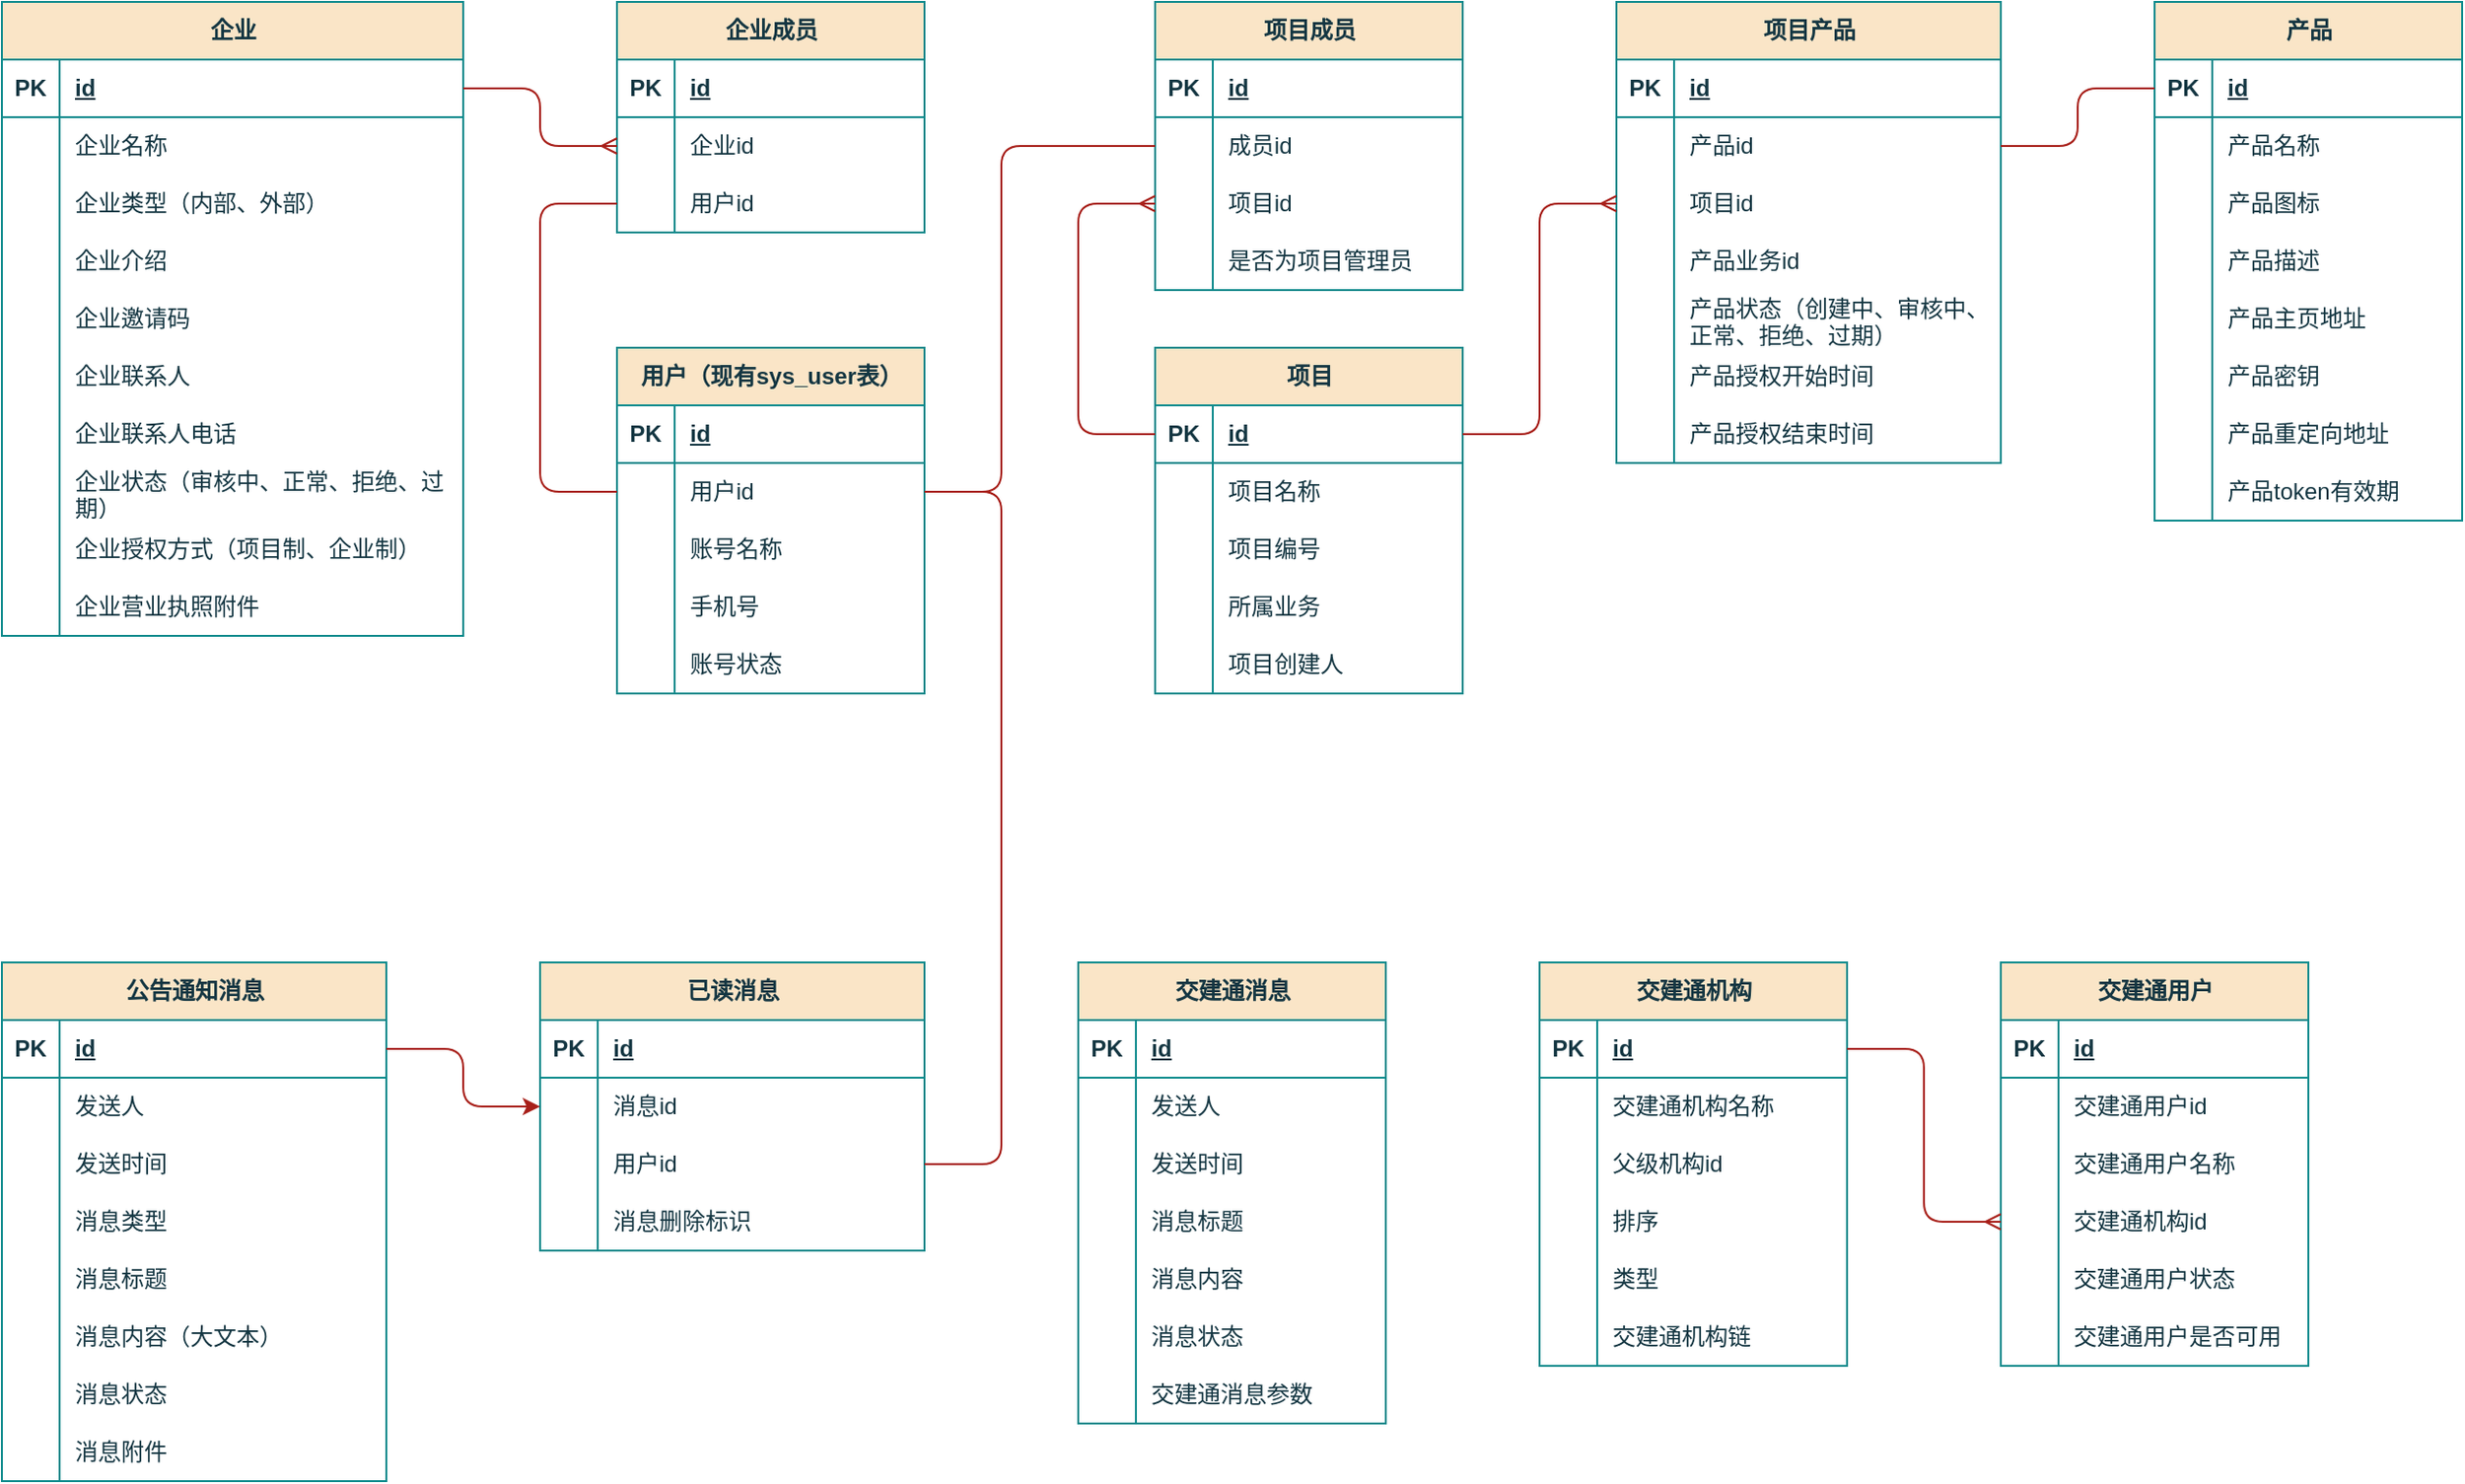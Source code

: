 <mxfile version="26.0.3" pages="5">
  <diagram name="E-R图" id="xMDwIvM-W6WRZQgqmLZv">
    <mxGraphModel dx="3058" dy="1157" grid="1" gridSize="10" guides="1" tooltips="1" connect="1" arrows="1" fold="1" page="1" pageScale="1" pageWidth="827" pageHeight="1169" math="0" shadow="0">
      <root>
        <mxCell id="0" />
        <mxCell id="1" parent="0" />
        <mxCell id="tQ0tOX70s6FuG46VZa-U-3" value="企业" style="shape=table;startSize=30;container=1;collapsible=1;childLayout=tableLayout;fixedRows=1;rowLines=0;fontStyle=1;align=center;resizeLast=1;html=1;labelBackgroundColor=none;fillColor=#FAE5C7;strokeColor=#0F8B8D;fontColor=#143642;" parent="1" vertex="1">
          <mxGeometry x="-200" y="540" width="240" height="330" as="geometry" />
        </mxCell>
        <mxCell id="tQ0tOX70s6FuG46VZa-U-4" value="" style="shape=tableRow;horizontal=0;startSize=0;swimlaneHead=0;swimlaneBody=0;fillColor=none;collapsible=0;dropTarget=0;points=[[0,0.5],[1,0.5]];portConstraint=eastwest;top=0;left=0;right=0;bottom=1;labelBackgroundColor=none;strokeColor=#0F8B8D;fontColor=#143642;" parent="tQ0tOX70s6FuG46VZa-U-3" vertex="1">
          <mxGeometry y="30" width="240" height="30" as="geometry" />
        </mxCell>
        <mxCell id="tQ0tOX70s6FuG46VZa-U-5" value="PK" style="shape=partialRectangle;connectable=0;fillColor=none;top=0;left=0;bottom=0;right=0;fontStyle=1;overflow=hidden;whiteSpace=wrap;html=1;labelBackgroundColor=none;strokeColor=#0F8B8D;fontColor=#143642;" parent="tQ0tOX70s6FuG46VZa-U-4" vertex="1">
          <mxGeometry width="30" height="30" as="geometry">
            <mxRectangle width="30" height="30" as="alternateBounds" />
          </mxGeometry>
        </mxCell>
        <mxCell id="tQ0tOX70s6FuG46VZa-U-6" value="id" style="shape=partialRectangle;connectable=0;fillColor=none;top=0;left=0;bottom=0;right=0;align=left;spacingLeft=6;fontStyle=5;overflow=hidden;whiteSpace=wrap;html=1;labelBackgroundColor=none;strokeColor=#0F8B8D;fontColor=#143642;" parent="tQ0tOX70s6FuG46VZa-U-4" vertex="1">
          <mxGeometry x="30" width="210" height="30" as="geometry">
            <mxRectangle width="210" height="30" as="alternateBounds" />
          </mxGeometry>
        </mxCell>
        <mxCell id="tQ0tOX70s6FuG46VZa-U-7" value="" style="shape=tableRow;horizontal=0;startSize=0;swimlaneHead=0;swimlaneBody=0;fillColor=none;collapsible=0;dropTarget=0;points=[[0,0.5],[1,0.5]];portConstraint=eastwest;top=0;left=0;right=0;bottom=0;labelBackgroundColor=none;strokeColor=#0F8B8D;fontColor=#143642;" parent="tQ0tOX70s6FuG46VZa-U-3" vertex="1">
          <mxGeometry y="60" width="240" height="30" as="geometry" />
        </mxCell>
        <mxCell id="tQ0tOX70s6FuG46VZa-U-8" value="" style="shape=partialRectangle;connectable=0;fillColor=none;top=0;left=0;bottom=0;right=0;editable=1;overflow=hidden;whiteSpace=wrap;html=1;labelBackgroundColor=none;strokeColor=#0F8B8D;fontColor=#143642;" parent="tQ0tOX70s6FuG46VZa-U-7" vertex="1">
          <mxGeometry width="30" height="30" as="geometry">
            <mxRectangle width="30" height="30" as="alternateBounds" />
          </mxGeometry>
        </mxCell>
        <mxCell id="tQ0tOX70s6FuG46VZa-U-9" value="企业名称" style="shape=partialRectangle;connectable=0;fillColor=none;top=0;left=0;bottom=0;right=0;align=left;spacingLeft=6;overflow=hidden;whiteSpace=wrap;html=1;labelBackgroundColor=none;strokeColor=#0F8B8D;fontColor=#143642;" parent="tQ0tOX70s6FuG46VZa-U-7" vertex="1">
          <mxGeometry x="30" width="210" height="30" as="geometry">
            <mxRectangle width="210" height="30" as="alternateBounds" />
          </mxGeometry>
        </mxCell>
        <mxCell id="tQ0tOX70s6FuG46VZa-U-110" style="shape=tableRow;horizontal=0;startSize=0;swimlaneHead=0;swimlaneBody=0;fillColor=none;collapsible=0;dropTarget=0;points=[[0,0.5],[1,0.5]];portConstraint=eastwest;top=0;left=0;right=0;bottom=0;labelBackgroundColor=none;strokeColor=#0F8B8D;fontColor=#143642;" parent="tQ0tOX70s6FuG46VZa-U-3" vertex="1">
          <mxGeometry y="90" width="240" height="30" as="geometry" />
        </mxCell>
        <mxCell id="tQ0tOX70s6FuG46VZa-U-111" style="shape=partialRectangle;connectable=0;fillColor=none;top=0;left=0;bottom=0;right=0;editable=1;overflow=hidden;whiteSpace=wrap;html=1;labelBackgroundColor=none;strokeColor=#0F8B8D;fontColor=#143642;" parent="tQ0tOX70s6FuG46VZa-U-110" vertex="1">
          <mxGeometry width="30" height="30" as="geometry">
            <mxRectangle width="30" height="30" as="alternateBounds" />
          </mxGeometry>
        </mxCell>
        <mxCell id="tQ0tOX70s6FuG46VZa-U-112" value="企业类型（内部、外部）" style="shape=partialRectangle;connectable=0;fillColor=none;top=0;left=0;bottom=0;right=0;align=left;spacingLeft=6;overflow=hidden;whiteSpace=wrap;html=1;labelBackgroundColor=none;strokeColor=#0F8B8D;fontColor=#143642;" parent="tQ0tOX70s6FuG46VZa-U-110" vertex="1">
          <mxGeometry x="30" width="210" height="30" as="geometry">
            <mxRectangle width="210" height="30" as="alternateBounds" />
          </mxGeometry>
        </mxCell>
        <mxCell id="tQ0tOX70s6FuG46VZa-U-16" style="shape=tableRow;horizontal=0;startSize=0;swimlaneHead=0;swimlaneBody=0;fillColor=none;collapsible=0;dropTarget=0;points=[[0,0.5],[1,0.5]];portConstraint=eastwest;top=0;left=0;right=0;bottom=0;labelBackgroundColor=none;strokeColor=#0F8B8D;fontColor=#143642;" parent="tQ0tOX70s6FuG46VZa-U-3" vertex="1">
          <mxGeometry y="120" width="240" height="30" as="geometry" />
        </mxCell>
        <mxCell id="tQ0tOX70s6FuG46VZa-U-17" style="shape=partialRectangle;connectable=0;fillColor=none;top=0;left=0;bottom=0;right=0;editable=1;overflow=hidden;whiteSpace=wrap;html=1;labelBackgroundColor=none;strokeColor=#0F8B8D;fontColor=#143642;" parent="tQ0tOX70s6FuG46VZa-U-16" vertex="1">
          <mxGeometry width="30" height="30" as="geometry">
            <mxRectangle width="30" height="30" as="alternateBounds" />
          </mxGeometry>
        </mxCell>
        <mxCell id="tQ0tOX70s6FuG46VZa-U-18" value="企业介绍" style="shape=partialRectangle;connectable=0;fillColor=none;top=0;left=0;bottom=0;right=0;align=left;spacingLeft=6;overflow=hidden;whiteSpace=wrap;html=1;labelBackgroundColor=none;strokeColor=#0F8B8D;fontColor=#143642;" parent="tQ0tOX70s6FuG46VZa-U-16" vertex="1">
          <mxGeometry x="30" width="210" height="30" as="geometry">
            <mxRectangle width="210" height="30" as="alternateBounds" />
          </mxGeometry>
        </mxCell>
        <mxCell id="tQ0tOX70s6FuG46VZa-U-113" style="shape=tableRow;horizontal=0;startSize=0;swimlaneHead=0;swimlaneBody=0;fillColor=none;collapsible=0;dropTarget=0;points=[[0,0.5],[1,0.5]];portConstraint=eastwest;top=0;left=0;right=0;bottom=0;labelBackgroundColor=none;strokeColor=#0F8B8D;fontColor=#143642;" parent="tQ0tOX70s6FuG46VZa-U-3" vertex="1">
          <mxGeometry y="150" width="240" height="30" as="geometry" />
        </mxCell>
        <mxCell id="tQ0tOX70s6FuG46VZa-U-114" style="shape=partialRectangle;connectable=0;fillColor=none;top=0;left=0;bottom=0;right=0;editable=1;overflow=hidden;whiteSpace=wrap;html=1;labelBackgroundColor=none;strokeColor=#0F8B8D;fontColor=#143642;" parent="tQ0tOX70s6FuG46VZa-U-113" vertex="1">
          <mxGeometry width="30" height="30" as="geometry">
            <mxRectangle width="30" height="30" as="alternateBounds" />
          </mxGeometry>
        </mxCell>
        <mxCell id="tQ0tOX70s6FuG46VZa-U-115" value="企业邀请码" style="shape=partialRectangle;connectable=0;fillColor=none;top=0;left=0;bottom=0;right=0;align=left;spacingLeft=6;overflow=hidden;whiteSpace=wrap;html=1;labelBackgroundColor=none;strokeColor=#0F8B8D;fontColor=#143642;" parent="tQ0tOX70s6FuG46VZa-U-113" vertex="1">
          <mxGeometry x="30" width="210" height="30" as="geometry">
            <mxRectangle width="210" height="30" as="alternateBounds" />
          </mxGeometry>
        </mxCell>
        <mxCell id="tQ0tOX70s6FuG46VZa-U-127" style="shape=tableRow;horizontal=0;startSize=0;swimlaneHead=0;swimlaneBody=0;fillColor=none;collapsible=0;dropTarget=0;points=[[0,0.5],[1,0.5]];portConstraint=eastwest;top=0;left=0;right=0;bottom=0;labelBackgroundColor=none;strokeColor=#0F8B8D;fontColor=#143642;" parent="tQ0tOX70s6FuG46VZa-U-3" vertex="1">
          <mxGeometry y="180" width="240" height="30" as="geometry" />
        </mxCell>
        <mxCell id="tQ0tOX70s6FuG46VZa-U-128" style="shape=partialRectangle;connectable=0;fillColor=none;top=0;left=0;bottom=0;right=0;editable=1;overflow=hidden;whiteSpace=wrap;html=1;labelBackgroundColor=none;strokeColor=#0F8B8D;fontColor=#143642;" parent="tQ0tOX70s6FuG46VZa-U-127" vertex="1">
          <mxGeometry width="30" height="30" as="geometry">
            <mxRectangle width="30" height="30" as="alternateBounds" />
          </mxGeometry>
        </mxCell>
        <mxCell id="tQ0tOX70s6FuG46VZa-U-129" value="企业联系人" style="shape=partialRectangle;connectable=0;fillColor=none;top=0;left=0;bottom=0;right=0;align=left;spacingLeft=6;overflow=hidden;whiteSpace=wrap;html=1;labelBackgroundColor=none;strokeColor=#0F8B8D;fontColor=#143642;" parent="tQ0tOX70s6FuG46VZa-U-127" vertex="1">
          <mxGeometry x="30" width="210" height="30" as="geometry">
            <mxRectangle width="210" height="30" as="alternateBounds" />
          </mxGeometry>
        </mxCell>
        <mxCell id="tQ0tOX70s6FuG46VZa-U-130" style="shape=tableRow;horizontal=0;startSize=0;swimlaneHead=0;swimlaneBody=0;fillColor=none;collapsible=0;dropTarget=0;points=[[0,0.5],[1,0.5]];portConstraint=eastwest;top=0;left=0;right=0;bottom=0;labelBackgroundColor=none;strokeColor=#0F8B8D;fontColor=#143642;" parent="tQ0tOX70s6FuG46VZa-U-3" vertex="1">
          <mxGeometry y="210" width="240" height="30" as="geometry" />
        </mxCell>
        <mxCell id="tQ0tOX70s6FuG46VZa-U-131" style="shape=partialRectangle;connectable=0;fillColor=none;top=0;left=0;bottom=0;right=0;editable=1;overflow=hidden;whiteSpace=wrap;html=1;labelBackgroundColor=none;strokeColor=#0F8B8D;fontColor=#143642;" parent="tQ0tOX70s6FuG46VZa-U-130" vertex="1">
          <mxGeometry width="30" height="30" as="geometry">
            <mxRectangle width="30" height="30" as="alternateBounds" />
          </mxGeometry>
        </mxCell>
        <mxCell id="tQ0tOX70s6FuG46VZa-U-132" value="企业联系人电话" style="shape=partialRectangle;connectable=0;fillColor=none;top=0;left=0;bottom=0;right=0;align=left;spacingLeft=6;overflow=hidden;whiteSpace=wrap;html=1;labelBackgroundColor=none;strokeColor=#0F8B8D;fontColor=#143642;" parent="tQ0tOX70s6FuG46VZa-U-130" vertex="1">
          <mxGeometry x="30" width="210" height="30" as="geometry">
            <mxRectangle width="210" height="30" as="alternateBounds" />
          </mxGeometry>
        </mxCell>
        <mxCell id="tQ0tOX70s6FuG46VZa-U-136" style="shape=tableRow;horizontal=0;startSize=0;swimlaneHead=0;swimlaneBody=0;fillColor=none;collapsible=0;dropTarget=0;points=[[0,0.5],[1,0.5]];portConstraint=eastwest;top=0;left=0;right=0;bottom=0;labelBackgroundColor=none;strokeColor=#0F8B8D;fontColor=#143642;" parent="tQ0tOX70s6FuG46VZa-U-3" vertex="1">
          <mxGeometry y="240" width="240" height="30" as="geometry" />
        </mxCell>
        <mxCell id="tQ0tOX70s6FuG46VZa-U-137" style="shape=partialRectangle;connectable=0;fillColor=none;top=0;left=0;bottom=0;right=0;editable=1;overflow=hidden;whiteSpace=wrap;html=1;labelBackgroundColor=none;strokeColor=#0F8B8D;fontColor=#143642;" parent="tQ0tOX70s6FuG46VZa-U-136" vertex="1">
          <mxGeometry width="30" height="30" as="geometry">
            <mxRectangle width="30" height="30" as="alternateBounds" />
          </mxGeometry>
        </mxCell>
        <mxCell id="tQ0tOX70s6FuG46VZa-U-138" value="企业状态（审核中、正常、拒绝、过期）" style="shape=partialRectangle;connectable=0;fillColor=none;top=0;left=0;bottom=0;right=0;align=left;spacingLeft=6;overflow=hidden;whiteSpace=wrap;html=1;labelBackgroundColor=none;strokeColor=#0F8B8D;fontColor=#143642;" parent="tQ0tOX70s6FuG46VZa-U-136" vertex="1">
          <mxGeometry x="30" width="210" height="30" as="geometry">
            <mxRectangle width="210" height="30" as="alternateBounds" />
          </mxGeometry>
        </mxCell>
        <mxCell id="iR6Kk4bjQVjcdvex6-nx-1" style="shape=tableRow;horizontal=0;startSize=0;swimlaneHead=0;swimlaneBody=0;fillColor=none;collapsible=0;dropTarget=0;points=[[0,0.5],[1,0.5]];portConstraint=eastwest;top=0;left=0;right=0;bottom=0;labelBackgroundColor=none;strokeColor=#0F8B8D;fontColor=#143642;" parent="tQ0tOX70s6FuG46VZa-U-3" vertex="1">
          <mxGeometry y="270" width="240" height="30" as="geometry" />
        </mxCell>
        <mxCell id="iR6Kk4bjQVjcdvex6-nx-2" style="shape=partialRectangle;connectable=0;fillColor=none;top=0;left=0;bottom=0;right=0;editable=1;overflow=hidden;whiteSpace=wrap;html=1;labelBackgroundColor=none;strokeColor=#0F8B8D;fontColor=#143642;" parent="iR6Kk4bjQVjcdvex6-nx-1" vertex="1">
          <mxGeometry width="30" height="30" as="geometry">
            <mxRectangle width="30" height="30" as="alternateBounds" />
          </mxGeometry>
        </mxCell>
        <mxCell id="iR6Kk4bjQVjcdvex6-nx-3" value="企业授权方式（项目制、企业制）" style="shape=partialRectangle;connectable=0;fillColor=none;top=0;left=0;bottom=0;right=0;align=left;spacingLeft=6;overflow=hidden;whiteSpace=wrap;html=1;labelBackgroundColor=none;strokeColor=#0F8B8D;fontColor=#143642;" parent="iR6Kk4bjQVjcdvex6-nx-1" vertex="1">
          <mxGeometry x="30" width="210" height="30" as="geometry">
            <mxRectangle width="210" height="30" as="alternateBounds" />
          </mxGeometry>
        </mxCell>
        <mxCell id="iQT_euIMyTH5qiNk1eZN-1" style="shape=tableRow;horizontal=0;startSize=0;swimlaneHead=0;swimlaneBody=0;fillColor=none;collapsible=0;dropTarget=0;points=[[0,0.5],[1,0.5]];portConstraint=eastwest;top=0;left=0;right=0;bottom=0;labelBackgroundColor=none;strokeColor=#0F8B8D;fontColor=#143642;" parent="tQ0tOX70s6FuG46VZa-U-3" vertex="1">
          <mxGeometry y="300" width="240" height="30" as="geometry" />
        </mxCell>
        <mxCell id="iQT_euIMyTH5qiNk1eZN-2" style="shape=partialRectangle;connectable=0;fillColor=none;top=0;left=0;bottom=0;right=0;editable=1;overflow=hidden;whiteSpace=wrap;html=1;labelBackgroundColor=none;strokeColor=#0F8B8D;fontColor=#143642;" parent="iQT_euIMyTH5qiNk1eZN-1" vertex="1">
          <mxGeometry width="30" height="30" as="geometry">
            <mxRectangle width="30" height="30" as="alternateBounds" />
          </mxGeometry>
        </mxCell>
        <mxCell id="iQT_euIMyTH5qiNk1eZN-3" value="企业营业执照附件" style="shape=partialRectangle;connectable=0;fillColor=none;top=0;left=0;bottom=0;right=0;align=left;spacingLeft=6;overflow=hidden;whiteSpace=wrap;html=1;labelBackgroundColor=none;strokeColor=#0F8B8D;fontColor=#143642;" parent="iQT_euIMyTH5qiNk1eZN-1" vertex="1">
          <mxGeometry x="30" width="210" height="30" as="geometry">
            <mxRectangle width="210" height="30" as="alternateBounds" />
          </mxGeometry>
        </mxCell>
        <mxCell id="tQ0tOX70s6FuG46VZa-U-19" value="项目" style="shape=table;startSize=30;container=1;collapsible=1;childLayout=tableLayout;fixedRows=1;rowLines=0;fontStyle=1;align=center;resizeLast=1;html=1;labelBackgroundColor=none;fillColor=#FAE5C7;strokeColor=#0F8B8D;fontColor=#143642;" parent="1" vertex="1">
          <mxGeometry x="400" y="720" width="160" height="180" as="geometry" />
        </mxCell>
        <mxCell id="tQ0tOX70s6FuG46VZa-U-20" value="" style="shape=tableRow;horizontal=0;startSize=0;swimlaneHead=0;swimlaneBody=0;fillColor=none;collapsible=0;dropTarget=0;points=[[0,0.5],[1,0.5]];portConstraint=eastwest;top=0;left=0;right=0;bottom=1;labelBackgroundColor=none;strokeColor=#0F8B8D;fontColor=#143642;" parent="tQ0tOX70s6FuG46VZa-U-19" vertex="1">
          <mxGeometry y="30" width="160" height="30" as="geometry" />
        </mxCell>
        <mxCell id="tQ0tOX70s6FuG46VZa-U-21" value="PK" style="shape=partialRectangle;connectable=0;fillColor=none;top=0;left=0;bottom=0;right=0;fontStyle=1;overflow=hidden;whiteSpace=wrap;html=1;labelBackgroundColor=none;strokeColor=#0F8B8D;fontColor=#143642;" parent="tQ0tOX70s6FuG46VZa-U-20" vertex="1">
          <mxGeometry width="30" height="30" as="geometry">
            <mxRectangle width="30" height="30" as="alternateBounds" />
          </mxGeometry>
        </mxCell>
        <mxCell id="tQ0tOX70s6FuG46VZa-U-22" value="id" style="shape=partialRectangle;connectable=0;fillColor=none;top=0;left=0;bottom=0;right=0;align=left;spacingLeft=6;fontStyle=5;overflow=hidden;whiteSpace=wrap;html=1;labelBackgroundColor=none;strokeColor=#0F8B8D;fontColor=#143642;" parent="tQ0tOX70s6FuG46VZa-U-20" vertex="1">
          <mxGeometry x="30" width="130" height="30" as="geometry">
            <mxRectangle width="130" height="30" as="alternateBounds" />
          </mxGeometry>
        </mxCell>
        <mxCell id="tQ0tOX70s6FuG46VZa-U-23" value="" style="shape=tableRow;horizontal=0;startSize=0;swimlaneHead=0;swimlaneBody=0;fillColor=none;collapsible=0;dropTarget=0;points=[[0,0.5],[1,0.5]];portConstraint=eastwest;top=0;left=0;right=0;bottom=0;labelBackgroundColor=none;strokeColor=#0F8B8D;fontColor=#143642;" parent="tQ0tOX70s6FuG46VZa-U-19" vertex="1">
          <mxGeometry y="60" width="160" height="30" as="geometry" />
        </mxCell>
        <mxCell id="tQ0tOX70s6FuG46VZa-U-24" value="" style="shape=partialRectangle;connectable=0;fillColor=none;top=0;left=0;bottom=0;right=0;editable=1;overflow=hidden;whiteSpace=wrap;html=1;labelBackgroundColor=none;strokeColor=#0F8B8D;fontColor=#143642;" parent="tQ0tOX70s6FuG46VZa-U-23" vertex="1">
          <mxGeometry width="30" height="30" as="geometry">
            <mxRectangle width="30" height="30" as="alternateBounds" />
          </mxGeometry>
        </mxCell>
        <mxCell id="tQ0tOX70s6FuG46VZa-U-25" value="项目名称" style="shape=partialRectangle;connectable=0;fillColor=none;top=0;left=0;bottom=0;right=0;align=left;spacingLeft=6;overflow=hidden;whiteSpace=wrap;html=1;labelBackgroundColor=none;strokeColor=#0F8B8D;fontColor=#143642;" parent="tQ0tOX70s6FuG46VZa-U-23" vertex="1">
          <mxGeometry x="30" width="130" height="30" as="geometry">
            <mxRectangle width="130" height="30" as="alternateBounds" />
          </mxGeometry>
        </mxCell>
        <mxCell id="tQ0tOX70s6FuG46VZa-U-106" style="shape=tableRow;horizontal=0;startSize=0;swimlaneHead=0;swimlaneBody=0;fillColor=none;collapsible=0;dropTarget=0;points=[[0,0.5],[1,0.5]];portConstraint=eastwest;top=0;left=0;right=0;bottom=0;labelBackgroundColor=none;strokeColor=#0F8B8D;fontColor=#143642;" parent="tQ0tOX70s6FuG46VZa-U-19" vertex="1">
          <mxGeometry y="90" width="160" height="30" as="geometry" />
        </mxCell>
        <mxCell id="tQ0tOX70s6FuG46VZa-U-107" style="shape=partialRectangle;connectable=0;fillColor=none;top=0;left=0;bottom=0;right=0;editable=1;overflow=hidden;whiteSpace=wrap;html=1;labelBackgroundColor=none;strokeColor=#0F8B8D;fontColor=#143642;" parent="tQ0tOX70s6FuG46VZa-U-106" vertex="1">
          <mxGeometry width="30" height="30" as="geometry">
            <mxRectangle width="30" height="30" as="alternateBounds" />
          </mxGeometry>
        </mxCell>
        <mxCell id="tQ0tOX70s6FuG46VZa-U-108" value="项目编号" style="shape=partialRectangle;connectable=0;fillColor=none;top=0;left=0;bottom=0;right=0;align=left;spacingLeft=6;overflow=hidden;whiteSpace=wrap;html=1;labelBackgroundColor=none;strokeColor=#0F8B8D;fontColor=#143642;" parent="tQ0tOX70s6FuG46VZa-U-106" vertex="1">
          <mxGeometry x="30" width="130" height="30" as="geometry">
            <mxRectangle width="130" height="30" as="alternateBounds" />
          </mxGeometry>
        </mxCell>
        <mxCell id="tQ0tOX70s6FuG46VZa-U-26" value="" style="shape=tableRow;horizontal=0;startSize=0;swimlaneHead=0;swimlaneBody=0;fillColor=none;collapsible=0;dropTarget=0;points=[[0,0.5],[1,0.5]];portConstraint=eastwest;top=0;left=0;right=0;bottom=0;labelBackgroundColor=none;strokeColor=#0F8B8D;fontColor=#143642;" parent="tQ0tOX70s6FuG46VZa-U-19" vertex="1">
          <mxGeometry y="120" width="160" height="30" as="geometry" />
        </mxCell>
        <mxCell id="tQ0tOX70s6FuG46VZa-U-27" value="" style="shape=partialRectangle;connectable=0;fillColor=none;top=0;left=0;bottom=0;right=0;editable=1;overflow=hidden;whiteSpace=wrap;html=1;labelBackgroundColor=none;strokeColor=#0F8B8D;fontColor=#143642;" parent="tQ0tOX70s6FuG46VZa-U-26" vertex="1">
          <mxGeometry width="30" height="30" as="geometry">
            <mxRectangle width="30" height="30" as="alternateBounds" />
          </mxGeometry>
        </mxCell>
        <mxCell id="tQ0tOX70s6FuG46VZa-U-28" value="所属业务" style="shape=partialRectangle;connectable=0;fillColor=none;top=0;left=0;bottom=0;right=0;align=left;spacingLeft=6;overflow=hidden;whiteSpace=wrap;html=1;labelBackgroundColor=none;strokeColor=#0F8B8D;fontColor=#143642;" parent="tQ0tOX70s6FuG46VZa-U-26" vertex="1">
          <mxGeometry x="30" width="130" height="30" as="geometry">
            <mxRectangle width="130" height="30" as="alternateBounds" />
          </mxGeometry>
        </mxCell>
        <mxCell id="PNDtKxyjbzxFSnqMSmiA-3" style="shape=tableRow;horizontal=0;startSize=0;swimlaneHead=0;swimlaneBody=0;fillColor=none;collapsible=0;dropTarget=0;points=[[0,0.5],[1,0.5]];portConstraint=eastwest;top=0;left=0;right=0;bottom=0;labelBackgroundColor=none;strokeColor=#0F8B8D;fontColor=#143642;" parent="tQ0tOX70s6FuG46VZa-U-19" vertex="1">
          <mxGeometry y="150" width="160" height="30" as="geometry" />
        </mxCell>
        <mxCell id="PNDtKxyjbzxFSnqMSmiA-4" style="shape=partialRectangle;connectable=0;fillColor=none;top=0;left=0;bottom=0;right=0;editable=1;overflow=hidden;whiteSpace=wrap;html=1;labelBackgroundColor=none;strokeColor=#0F8B8D;fontColor=#143642;" parent="PNDtKxyjbzxFSnqMSmiA-3" vertex="1">
          <mxGeometry width="30" height="30" as="geometry">
            <mxRectangle width="30" height="30" as="alternateBounds" />
          </mxGeometry>
        </mxCell>
        <mxCell id="PNDtKxyjbzxFSnqMSmiA-5" value="项目创建人" style="shape=partialRectangle;connectable=0;fillColor=none;top=0;left=0;bottom=0;right=0;align=left;spacingLeft=6;overflow=hidden;whiteSpace=wrap;html=1;labelBackgroundColor=none;strokeColor=#0F8B8D;fontColor=#143642;" parent="PNDtKxyjbzxFSnqMSmiA-3" vertex="1">
          <mxGeometry x="30" width="130" height="30" as="geometry">
            <mxRectangle width="130" height="30" as="alternateBounds" />
          </mxGeometry>
        </mxCell>
        <mxCell id="tQ0tOX70s6FuG46VZa-U-35" value="项目成员" style="shape=table;startSize=30;container=1;collapsible=1;childLayout=tableLayout;fixedRows=1;rowLines=0;fontStyle=1;align=center;resizeLast=1;html=1;labelBackgroundColor=none;fillColor=#FAE5C7;strokeColor=#0F8B8D;fontColor=#143642;" parent="1" vertex="1">
          <mxGeometry x="400" y="540" width="160.0" height="150" as="geometry" />
        </mxCell>
        <mxCell id="tQ0tOX70s6FuG46VZa-U-36" value="" style="shape=tableRow;horizontal=0;startSize=0;swimlaneHead=0;swimlaneBody=0;fillColor=none;collapsible=0;dropTarget=0;points=[[0,0.5],[1,0.5]];portConstraint=eastwest;top=0;left=0;right=0;bottom=1;labelBackgroundColor=none;strokeColor=#0F8B8D;fontColor=#143642;" parent="tQ0tOX70s6FuG46VZa-U-35" vertex="1">
          <mxGeometry y="30" width="160.0" height="30" as="geometry" />
        </mxCell>
        <mxCell id="tQ0tOX70s6FuG46VZa-U-37" value="PK" style="shape=partialRectangle;connectable=0;fillColor=none;top=0;left=0;bottom=0;right=0;fontStyle=1;overflow=hidden;whiteSpace=wrap;html=1;labelBackgroundColor=none;strokeColor=#0F8B8D;fontColor=#143642;" parent="tQ0tOX70s6FuG46VZa-U-36" vertex="1">
          <mxGeometry width="30" height="30" as="geometry">
            <mxRectangle width="30" height="30" as="alternateBounds" />
          </mxGeometry>
        </mxCell>
        <mxCell id="tQ0tOX70s6FuG46VZa-U-38" value="id" style="shape=partialRectangle;connectable=0;fillColor=none;top=0;left=0;bottom=0;right=0;align=left;spacingLeft=6;fontStyle=5;overflow=hidden;whiteSpace=wrap;html=1;labelBackgroundColor=none;strokeColor=#0F8B8D;fontColor=#143642;" parent="tQ0tOX70s6FuG46VZa-U-36" vertex="1">
          <mxGeometry x="30" width="130.0" height="30" as="geometry">
            <mxRectangle width="130.0" height="30" as="alternateBounds" />
          </mxGeometry>
        </mxCell>
        <mxCell id="tQ0tOX70s6FuG46VZa-U-39" value="" style="shape=tableRow;horizontal=0;startSize=0;swimlaneHead=0;swimlaneBody=0;fillColor=none;collapsible=0;dropTarget=0;points=[[0,0.5],[1,0.5]];portConstraint=eastwest;top=0;left=0;right=0;bottom=0;labelBackgroundColor=none;strokeColor=#0F8B8D;fontColor=#143642;" parent="tQ0tOX70s6FuG46VZa-U-35" vertex="1">
          <mxGeometry y="60" width="160.0" height="30" as="geometry" />
        </mxCell>
        <mxCell id="tQ0tOX70s6FuG46VZa-U-40" value="" style="shape=partialRectangle;connectable=0;fillColor=none;top=0;left=0;bottom=0;right=0;editable=1;overflow=hidden;whiteSpace=wrap;html=1;labelBackgroundColor=none;strokeColor=#0F8B8D;fontColor=#143642;" parent="tQ0tOX70s6FuG46VZa-U-39" vertex="1">
          <mxGeometry width="30" height="30" as="geometry">
            <mxRectangle width="30" height="30" as="alternateBounds" />
          </mxGeometry>
        </mxCell>
        <mxCell id="tQ0tOX70s6FuG46VZa-U-41" value="成员id" style="shape=partialRectangle;connectable=0;fillColor=none;top=0;left=0;bottom=0;right=0;align=left;spacingLeft=6;overflow=hidden;whiteSpace=wrap;html=1;labelBackgroundColor=none;strokeColor=#0F8B8D;fontColor=#143642;" parent="tQ0tOX70s6FuG46VZa-U-39" vertex="1">
          <mxGeometry x="30" width="130.0" height="30" as="geometry">
            <mxRectangle width="130.0" height="30" as="alternateBounds" />
          </mxGeometry>
        </mxCell>
        <mxCell id="tQ0tOX70s6FuG46VZa-U-48" style="shape=tableRow;horizontal=0;startSize=0;swimlaneHead=0;swimlaneBody=0;fillColor=none;collapsible=0;dropTarget=0;points=[[0,0.5],[1,0.5]];portConstraint=eastwest;top=0;left=0;right=0;bottom=0;labelBackgroundColor=none;strokeColor=#0F8B8D;fontColor=#143642;" parent="tQ0tOX70s6FuG46VZa-U-35" vertex="1">
          <mxGeometry y="90" width="160.0" height="30" as="geometry" />
        </mxCell>
        <mxCell id="tQ0tOX70s6FuG46VZa-U-49" style="shape=partialRectangle;connectable=0;fillColor=none;top=0;left=0;bottom=0;right=0;editable=1;overflow=hidden;whiteSpace=wrap;html=1;labelBackgroundColor=none;strokeColor=#0F8B8D;fontColor=#143642;" parent="tQ0tOX70s6FuG46VZa-U-48" vertex="1">
          <mxGeometry width="30" height="30" as="geometry">
            <mxRectangle width="30" height="30" as="alternateBounds" />
          </mxGeometry>
        </mxCell>
        <mxCell id="tQ0tOX70s6FuG46VZa-U-50" value="项目id" style="shape=partialRectangle;connectable=0;fillColor=none;top=0;left=0;bottom=0;right=0;align=left;spacingLeft=6;overflow=hidden;whiteSpace=wrap;html=1;labelBackgroundColor=none;strokeColor=#0F8B8D;fontColor=#143642;" parent="tQ0tOX70s6FuG46VZa-U-48" vertex="1">
          <mxGeometry x="30" width="130.0" height="30" as="geometry">
            <mxRectangle width="130.0" height="30" as="alternateBounds" />
          </mxGeometry>
        </mxCell>
        <mxCell id="PNDtKxyjbzxFSnqMSmiA-6" style="shape=tableRow;horizontal=0;startSize=0;swimlaneHead=0;swimlaneBody=0;fillColor=none;collapsible=0;dropTarget=0;points=[[0,0.5],[1,0.5]];portConstraint=eastwest;top=0;left=0;right=0;bottom=0;labelBackgroundColor=none;strokeColor=#0F8B8D;fontColor=#143642;" parent="tQ0tOX70s6FuG46VZa-U-35" vertex="1">
          <mxGeometry y="120" width="160.0" height="30" as="geometry" />
        </mxCell>
        <mxCell id="PNDtKxyjbzxFSnqMSmiA-7" style="shape=partialRectangle;connectable=0;fillColor=none;top=0;left=0;bottom=0;right=0;editable=1;overflow=hidden;whiteSpace=wrap;html=1;labelBackgroundColor=none;strokeColor=#0F8B8D;fontColor=#143642;" parent="PNDtKxyjbzxFSnqMSmiA-6" vertex="1">
          <mxGeometry width="30" height="30" as="geometry">
            <mxRectangle width="30" height="30" as="alternateBounds" />
          </mxGeometry>
        </mxCell>
        <mxCell id="PNDtKxyjbzxFSnqMSmiA-8" value="是否为项目管理员" style="shape=partialRectangle;connectable=0;fillColor=none;top=0;left=0;bottom=0;right=0;align=left;spacingLeft=6;overflow=hidden;whiteSpace=wrap;html=1;labelBackgroundColor=none;strokeColor=#0F8B8D;fontColor=#143642;" parent="PNDtKxyjbzxFSnqMSmiA-6" vertex="1">
          <mxGeometry x="30" width="130.0" height="30" as="geometry">
            <mxRectangle width="130.0" height="30" as="alternateBounds" />
          </mxGeometry>
        </mxCell>
        <mxCell id="tQ0tOX70s6FuG46VZa-U-51" value="项目产品" style="shape=table;startSize=30;container=1;collapsible=1;childLayout=tableLayout;fixedRows=1;rowLines=0;fontStyle=1;align=center;resizeLast=1;html=1;labelBackgroundColor=none;fillColor=#FAE5C7;strokeColor=#0F8B8D;fontColor=#143642;" parent="1" vertex="1">
          <mxGeometry x="640" y="540" width="200" height="240" as="geometry" />
        </mxCell>
        <mxCell id="tQ0tOX70s6FuG46VZa-U-52" value="" style="shape=tableRow;horizontal=0;startSize=0;swimlaneHead=0;swimlaneBody=0;fillColor=none;collapsible=0;dropTarget=0;points=[[0,0.5],[1,0.5]];portConstraint=eastwest;top=0;left=0;right=0;bottom=1;labelBackgroundColor=none;strokeColor=#0F8B8D;fontColor=#143642;" parent="tQ0tOX70s6FuG46VZa-U-51" vertex="1">
          <mxGeometry y="30" width="200" height="30" as="geometry" />
        </mxCell>
        <mxCell id="tQ0tOX70s6FuG46VZa-U-53" value="PK" style="shape=partialRectangle;connectable=0;fillColor=none;top=0;left=0;bottom=0;right=0;fontStyle=1;overflow=hidden;whiteSpace=wrap;html=1;labelBackgroundColor=none;strokeColor=#0F8B8D;fontColor=#143642;" parent="tQ0tOX70s6FuG46VZa-U-52" vertex="1">
          <mxGeometry width="30" height="30" as="geometry">
            <mxRectangle width="30" height="30" as="alternateBounds" />
          </mxGeometry>
        </mxCell>
        <mxCell id="tQ0tOX70s6FuG46VZa-U-54" value="id" style="shape=partialRectangle;connectable=0;fillColor=none;top=0;left=0;bottom=0;right=0;align=left;spacingLeft=6;fontStyle=5;overflow=hidden;whiteSpace=wrap;html=1;labelBackgroundColor=none;strokeColor=#0F8B8D;fontColor=#143642;" parent="tQ0tOX70s6FuG46VZa-U-52" vertex="1">
          <mxGeometry x="30" width="170" height="30" as="geometry">
            <mxRectangle width="170" height="30" as="alternateBounds" />
          </mxGeometry>
        </mxCell>
        <mxCell id="tQ0tOX70s6FuG46VZa-U-55" value="" style="shape=tableRow;horizontal=0;startSize=0;swimlaneHead=0;swimlaneBody=0;fillColor=none;collapsible=0;dropTarget=0;points=[[0,0.5],[1,0.5]];portConstraint=eastwest;top=0;left=0;right=0;bottom=0;labelBackgroundColor=none;strokeColor=#0F8B8D;fontColor=#143642;" parent="tQ0tOX70s6FuG46VZa-U-51" vertex="1">
          <mxGeometry y="60" width="200" height="30" as="geometry" />
        </mxCell>
        <mxCell id="tQ0tOX70s6FuG46VZa-U-56" value="" style="shape=partialRectangle;connectable=0;fillColor=none;top=0;left=0;bottom=0;right=0;editable=1;overflow=hidden;whiteSpace=wrap;html=1;labelBackgroundColor=none;strokeColor=#0F8B8D;fontColor=#143642;" parent="tQ0tOX70s6FuG46VZa-U-55" vertex="1">
          <mxGeometry width="30" height="30" as="geometry">
            <mxRectangle width="30" height="30" as="alternateBounds" />
          </mxGeometry>
        </mxCell>
        <mxCell id="tQ0tOX70s6FuG46VZa-U-57" value="产品id" style="shape=partialRectangle;connectable=0;fillColor=none;top=0;left=0;bottom=0;right=0;align=left;spacingLeft=6;overflow=hidden;whiteSpace=wrap;html=1;labelBackgroundColor=none;strokeColor=#0F8B8D;fontColor=#143642;" parent="tQ0tOX70s6FuG46VZa-U-55" vertex="1">
          <mxGeometry x="30" width="170" height="30" as="geometry">
            <mxRectangle width="170" height="30" as="alternateBounds" />
          </mxGeometry>
        </mxCell>
        <mxCell id="tQ0tOX70s6FuG46VZa-U-58" style="shape=tableRow;horizontal=0;startSize=0;swimlaneHead=0;swimlaneBody=0;fillColor=none;collapsible=0;dropTarget=0;points=[[0,0.5],[1,0.5]];portConstraint=eastwest;top=0;left=0;right=0;bottom=0;labelBackgroundColor=none;strokeColor=#0F8B8D;fontColor=#143642;" parent="tQ0tOX70s6FuG46VZa-U-51" vertex="1">
          <mxGeometry y="90" width="200" height="30" as="geometry" />
        </mxCell>
        <mxCell id="tQ0tOX70s6FuG46VZa-U-59" style="shape=partialRectangle;connectable=0;fillColor=none;top=0;left=0;bottom=0;right=0;editable=1;overflow=hidden;whiteSpace=wrap;html=1;labelBackgroundColor=none;strokeColor=#0F8B8D;fontColor=#143642;" parent="tQ0tOX70s6FuG46VZa-U-58" vertex="1">
          <mxGeometry width="30" height="30" as="geometry">
            <mxRectangle width="30" height="30" as="alternateBounds" />
          </mxGeometry>
        </mxCell>
        <mxCell id="tQ0tOX70s6FuG46VZa-U-60" value="项目id" style="shape=partialRectangle;connectable=0;fillColor=none;top=0;left=0;bottom=0;right=0;align=left;spacingLeft=6;overflow=hidden;whiteSpace=wrap;html=1;labelBackgroundColor=none;strokeColor=#0F8B8D;fontColor=#143642;" parent="tQ0tOX70s6FuG46VZa-U-58" vertex="1">
          <mxGeometry x="30" width="170" height="30" as="geometry">
            <mxRectangle width="170" height="30" as="alternateBounds" />
          </mxGeometry>
        </mxCell>
        <mxCell id="RcEY2aK2kVCkhR4zJHb2-1" style="shape=tableRow;horizontal=0;startSize=0;swimlaneHead=0;swimlaneBody=0;fillColor=none;collapsible=0;dropTarget=0;points=[[0,0.5],[1,0.5]];portConstraint=eastwest;top=0;left=0;right=0;bottom=0;labelBackgroundColor=none;strokeColor=#0F8B8D;fontColor=#143642;" parent="tQ0tOX70s6FuG46VZa-U-51" vertex="1">
          <mxGeometry y="120" width="200" height="30" as="geometry" />
        </mxCell>
        <mxCell id="RcEY2aK2kVCkhR4zJHb2-2" style="shape=partialRectangle;connectable=0;fillColor=none;top=0;left=0;bottom=0;right=0;editable=1;overflow=hidden;whiteSpace=wrap;html=1;labelBackgroundColor=none;strokeColor=#0F8B8D;fontColor=#143642;" parent="RcEY2aK2kVCkhR4zJHb2-1" vertex="1">
          <mxGeometry width="30" height="30" as="geometry">
            <mxRectangle width="30" height="30" as="alternateBounds" />
          </mxGeometry>
        </mxCell>
        <mxCell id="RcEY2aK2kVCkhR4zJHb2-3" value="产品业务id" style="shape=partialRectangle;connectable=0;fillColor=none;top=0;left=0;bottom=0;right=0;align=left;spacingLeft=6;overflow=hidden;whiteSpace=wrap;html=1;labelBackgroundColor=none;strokeColor=#0F8B8D;fontColor=#143642;" parent="RcEY2aK2kVCkhR4zJHb2-1" vertex="1">
          <mxGeometry x="30" width="170" height="30" as="geometry">
            <mxRectangle width="170" height="30" as="alternateBounds" />
          </mxGeometry>
        </mxCell>
        <mxCell id="WYHrlgKc9LYj5TXrWZbV-1" style="shape=tableRow;horizontal=0;startSize=0;swimlaneHead=0;swimlaneBody=0;fillColor=none;collapsible=0;dropTarget=0;points=[[0,0.5],[1,0.5]];portConstraint=eastwest;top=0;left=0;right=0;bottom=0;labelBackgroundColor=none;strokeColor=#0F8B8D;fontColor=#143642;" parent="tQ0tOX70s6FuG46VZa-U-51" vertex="1">
          <mxGeometry y="150" width="200" height="30" as="geometry" />
        </mxCell>
        <mxCell id="WYHrlgKc9LYj5TXrWZbV-2" style="shape=partialRectangle;connectable=0;fillColor=none;top=0;left=0;bottom=0;right=0;editable=1;overflow=hidden;whiteSpace=wrap;html=1;labelBackgroundColor=none;strokeColor=#0F8B8D;fontColor=#143642;" parent="WYHrlgKc9LYj5TXrWZbV-1" vertex="1">
          <mxGeometry width="30" height="30" as="geometry">
            <mxRectangle width="30" height="30" as="alternateBounds" />
          </mxGeometry>
        </mxCell>
        <mxCell id="WYHrlgKc9LYj5TXrWZbV-3" value="产品状态（创建中、审核中、正常、拒绝、过期）" style="shape=partialRectangle;connectable=0;fillColor=none;top=0;left=0;bottom=0;right=0;align=left;spacingLeft=6;overflow=hidden;whiteSpace=wrap;html=1;labelBackgroundColor=none;strokeColor=#0F8B8D;fontColor=#143642;" parent="WYHrlgKc9LYj5TXrWZbV-1" vertex="1">
          <mxGeometry x="30" width="170" height="30" as="geometry">
            <mxRectangle width="170" height="30" as="alternateBounds" />
          </mxGeometry>
        </mxCell>
        <mxCell id="5vG-jvONRDE0ORjGhpLu-1" style="shape=tableRow;horizontal=0;startSize=0;swimlaneHead=0;swimlaneBody=0;fillColor=none;collapsible=0;dropTarget=0;points=[[0,0.5],[1,0.5]];portConstraint=eastwest;top=0;left=0;right=0;bottom=0;labelBackgroundColor=none;strokeColor=#0F8B8D;fontColor=#143642;" parent="tQ0tOX70s6FuG46VZa-U-51" vertex="1">
          <mxGeometry y="180" width="200" height="30" as="geometry" />
        </mxCell>
        <mxCell id="5vG-jvONRDE0ORjGhpLu-2" style="shape=partialRectangle;connectable=0;fillColor=none;top=0;left=0;bottom=0;right=0;editable=1;overflow=hidden;whiteSpace=wrap;html=1;labelBackgroundColor=none;strokeColor=#0F8B8D;fontColor=#143642;" parent="5vG-jvONRDE0ORjGhpLu-1" vertex="1">
          <mxGeometry width="30" height="30" as="geometry">
            <mxRectangle width="30" height="30" as="alternateBounds" />
          </mxGeometry>
        </mxCell>
        <mxCell id="5vG-jvONRDE0ORjGhpLu-3" value="产品授权开始时间" style="shape=partialRectangle;connectable=0;fillColor=none;top=0;left=0;bottom=0;right=0;align=left;spacingLeft=6;overflow=hidden;whiteSpace=wrap;html=1;labelBackgroundColor=none;strokeColor=#0F8B8D;fontColor=#143642;" parent="5vG-jvONRDE0ORjGhpLu-1" vertex="1">
          <mxGeometry x="30" width="170" height="30" as="geometry">
            <mxRectangle width="170" height="30" as="alternateBounds" />
          </mxGeometry>
        </mxCell>
        <mxCell id="5vG-jvONRDE0ORjGhpLu-4" style="shape=tableRow;horizontal=0;startSize=0;swimlaneHead=0;swimlaneBody=0;fillColor=none;collapsible=0;dropTarget=0;points=[[0,0.5],[1,0.5]];portConstraint=eastwest;top=0;left=0;right=0;bottom=0;labelBackgroundColor=none;strokeColor=#0F8B8D;fontColor=#143642;" parent="tQ0tOX70s6FuG46VZa-U-51" vertex="1">
          <mxGeometry y="210" width="200" height="30" as="geometry" />
        </mxCell>
        <mxCell id="5vG-jvONRDE0ORjGhpLu-5" style="shape=partialRectangle;connectable=0;fillColor=none;top=0;left=0;bottom=0;right=0;editable=1;overflow=hidden;whiteSpace=wrap;html=1;labelBackgroundColor=none;strokeColor=#0F8B8D;fontColor=#143642;" parent="5vG-jvONRDE0ORjGhpLu-4" vertex="1">
          <mxGeometry width="30" height="30" as="geometry">
            <mxRectangle width="30" height="30" as="alternateBounds" />
          </mxGeometry>
        </mxCell>
        <mxCell id="5vG-jvONRDE0ORjGhpLu-6" value="产品授权结束时间" style="shape=partialRectangle;connectable=0;fillColor=none;top=0;left=0;bottom=0;right=0;align=left;spacingLeft=6;overflow=hidden;whiteSpace=wrap;html=1;labelBackgroundColor=none;strokeColor=#0F8B8D;fontColor=#143642;" parent="5vG-jvONRDE0ORjGhpLu-4" vertex="1">
          <mxGeometry x="30" width="170" height="30" as="geometry">
            <mxRectangle width="170" height="30" as="alternateBounds" />
          </mxGeometry>
        </mxCell>
        <mxCell id="tQ0tOX70s6FuG46VZa-U-61" value="公告通知消息" style="shape=table;startSize=30;container=1;collapsible=1;childLayout=tableLayout;fixedRows=1;rowLines=0;fontStyle=1;align=center;resizeLast=1;html=1;labelBackgroundColor=none;fillColor=#FAE5C7;strokeColor=#0F8B8D;fontColor=#143642;" parent="1" vertex="1">
          <mxGeometry x="-200" y="1040" width="200" height="270" as="geometry" />
        </mxCell>
        <mxCell id="tQ0tOX70s6FuG46VZa-U-62" value="" style="shape=tableRow;horizontal=0;startSize=0;swimlaneHead=0;swimlaneBody=0;fillColor=none;collapsible=0;dropTarget=0;points=[[0,0.5],[1,0.5]];portConstraint=eastwest;top=0;left=0;right=0;bottom=1;labelBackgroundColor=none;strokeColor=#0F8B8D;fontColor=#143642;" parent="tQ0tOX70s6FuG46VZa-U-61" vertex="1">
          <mxGeometry y="30" width="200" height="30" as="geometry" />
        </mxCell>
        <mxCell id="tQ0tOX70s6FuG46VZa-U-63" value="PK" style="shape=partialRectangle;connectable=0;fillColor=none;top=0;left=0;bottom=0;right=0;fontStyle=1;overflow=hidden;whiteSpace=wrap;html=1;labelBackgroundColor=none;strokeColor=#0F8B8D;fontColor=#143642;" parent="tQ0tOX70s6FuG46VZa-U-62" vertex="1">
          <mxGeometry width="30" height="30" as="geometry">
            <mxRectangle width="30" height="30" as="alternateBounds" />
          </mxGeometry>
        </mxCell>
        <mxCell id="tQ0tOX70s6FuG46VZa-U-64" value="id" style="shape=partialRectangle;connectable=0;fillColor=none;top=0;left=0;bottom=0;right=0;align=left;spacingLeft=6;fontStyle=5;overflow=hidden;whiteSpace=wrap;html=1;labelBackgroundColor=none;strokeColor=#0F8B8D;fontColor=#143642;" parent="tQ0tOX70s6FuG46VZa-U-62" vertex="1">
          <mxGeometry x="30" width="170" height="30" as="geometry">
            <mxRectangle width="170" height="30" as="alternateBounds" />
          </mxGeometry>
        </mxCell>
        <mxCell id="tQ0tOX70s6FuG46VZa-U-65" value="" style="shape=tableRow;horizontal=0;startSize=0;swimlaneHead=0;swimlaneBody=0;fillColor=none;collapsible=0;dropTarget=0;points=[[0,0.5],[1,0.5]];portConstraint=eastwest;top=0;left=0;right=0;bottom=0;labelBackgroundColor=none;strokeColor=#0F8B8D;fontColor=#143642;" parent="tQ0tOX70s6FuG46VZa-U-61" vertex="1">
          <mxGeometry y="60" width="200" height="30" as="geometry" />
        </mxCell>
        <mxCell id="tQ0tOX70s6FuG46VZa-U-66" value="" style="shape=partialRectangle;connectable=0;fillColor=none;top=0;left=0;bottom=0;right=0;editable=1;overflow=hidden;whiteSpace=wrap;html=1;labelBackgroundColor=none;strokeColor=#0F8B8D;fontColor=#143642;" parent="tQ0tOX70s6FuG46VZa-U-65" vertex="1">
          <mxGeometry width="30" height="30" as="geometry">
            <mxRectangle width="30" height="30" as="alternateBounds" />
          </mxGeometry>
        </mxCell>
        <mxCell id="tQ0tOX70s6FuG46VZa-U-67" value="发送人" style="shape=partialRectangle;connectable=0;fillColor=none;top=0;left=0;bottom=0;right=0;align=left;spacingLeft=6;overflow=hidden;whiteSpace=wrap;html=1;labelBackgroundColor=none;strokeColor=#0F8B8D;fontColor=#143642;" parent="tQ0tOX70s6FuG46VZa-U-65" vertex="1">
          <mxGeometry x="30" width="170" height="30" as="geometry">
            <mxRectangle width="170" height="30" as="alternateBounds" />
          </mxGeometry>
        </mxCell>
        <mxCell id="tQ0tOX70s6FuG46VZa-U-68" style="shape=tableRow;horizontal=0;startSize=0;swimlaneHead=0;swimlaneBody=0;fillColor=none;collapsible=0;dropTarget=0;points=[[0,0.5],[1,0.5]];portConstraint=eastwest;top=0;left=0;right=0;bottom=0;labelBackgroundColor=none;strokeColor=#0F8B8D;fontColor=#143642;" parent="tQ0tOX70s6FuG46VZa-U-61" vertex="1">
          <mxGeometry y="90" width="200" height="30" as="geometry" />
        </mxCell>
        <mxCell id="tQ0tOX70s6FuG46VZa-U-69" style="shape=partialRectangle;connectable=0;fillColor=none;top=0;left=0;bottom=0;right=0;editable=1;overflow=hidden;whiteSpace=wrap;html=1;labelBackgroundColor=none;strokeColor=#0F8B8D;fontColor=#143642;" parent="tQ0tOX70s6FuG46VZa-U-68" vertex="1">
          <mxGeometry width="30" height="30" as="geometry">
            <mxRectangle width="30" height="30" as="alternateBounds" />
          </mxGeometry>
        </mxCell>
        <mxCell id="tQ0tOX70s6FuG46VZa-U-70" value="发送时间" style="shape=partialRectangle;connectable=0;fillColor=none;top=0;left=0;bottom=0;right=0;align=left;spacingLeft=6;overflow=hidden;whiteSpace=wrap;html=1;labelBackgroundColor=none;strokeColor=#0F8B8D;fontColor=#143642;" parent="tQ0tOX70s6FuG46VZa-U-68" vertex="1">
          <mxGeometry x="30" width="170" height="30" as="geometry">
            <mxRectangle width="170" height="30" as="alternateBounds" />
          </mxGeometry>
        </mxCell>
        <mxCell id="tQ0tOX70s6FuG46VZa-U-73" style="shape=tableRow;horizontal=0;startSize=0;swimlaneHead=0;swimlaneBody=0;fillColor=none;collapsible=0;dropTarget=0;points=[[0,0.5],[1,0.5]];portConstraint=eastwest;top=0;left=0;right=0;bottom=0;labelBackgroundColor=none;strokeColor=#0F8B8D;fontColor=#143642;" parent="tQ0tOX70s6FuG46VZa-U-61" vertex="1">
          <mxGeometry y="120" width="200" height="30" as="geometry" />
        </mxCell>
        <mxCell id="tQ0tOX70s6FuG46VZa-U-74" style="shape=partialRectangle;connectable=0;fillColor=none;top=0;left=0;bottom=0;right=0;editable=1;overflow=hidden;whiteSpace=wrap;html=1;labelBackgroundColor=none;strokeColor=#0F8B8D;fontColor=#143642;" parent="tQ0tOX70s6FuG46VZa-U-73" vertex="1">
          <mxGeometry width="30" height="30" as="geometry">
            <mxRectangle width="30" height="30" as="alternateBounds" />
          </mxGeometry>
        </mxCell>
        <mxCell id="tQ0tOX70s6FuG46VZa-U-75" value="消息类型" style="shape=partialRectangle;connectable=0;fillColor=none;top=0;left=0;bottom=0;right=0;align=left;spacingLeft=6;overflow=hidden;whiteSpace=wrap;html=1;labelBackgroundColor=none;strokeColor=#0F8B8D;fontColor=#143642;" parent="tQ0tOX70s6FuG46VZa-U-73" vertex="1">
          <mxGeometry x="30" width="170" height="30" as="geometry">
            <mxRectangle width="170" height="30" as="alternateBounds" />
          </mxGeometry>
        </mxCell>
        <mxCell id="tQ0tOX70s6FuG46VZa-U-151" style="shape=tableRow;horizontal=0;startSize=0;swimlaneHead=0;swimlaneBody=0;fillColor=none;collapsible=0;dropTarget=0;points=[[0,0.5],[1,0.5]];portConstraint=eastwest;top=0;left=0;right=0;bottom=0;labelBackgroundColor=none;strokeColor=#0F8B8D;fontColor=#143642;" parent="tQ0tOX70s6FuG46VZa-U-61" vertex="1">
          <mxGeometry y="150" width="200" height="30" as="geometry" />
        </mxCell>
        <mxCell id="tQ0tOX70s6FuG46VZa-U-152" style="shape=partialRectangle;connectable=0;fillColor=none;top=0;left=0;bottom=0;right=0;editable=1;overflow=hidden;whiteSpace=wrap;html=1;labelBackgroundColor=none;strokeColor=#0F8B8D;fontColor=#143642;" parent="tQ0tOX70s6FuG46VZa-U-151" vertex="1">
          <mxGeometry width="30" height="30" as="geometry">
            <mxRectangle width="30" height="30" as="alternateBounds" />
          </mxGeometry>
        </mxCell>
        <mxCell id="tQ0tOX70s6FuG46VZa-U-153" value="消息标题" style="shape=partialRectangle;connectable=0;fillColor=none;top=0;left=0;bottom=0;right=0;align=left;spacingLeft=6;overflow=hidden;whiteSpace=wrap;html=1;labelBackgroundColor=none;strokeColor=#0F8B8D;fontColor=#143642;" parent="tQ0tOX70s6FuG46VZa-U-151" vertex="1">
          <mxGeometry x="30" width="170" height="30" as="geometry">
            <mxRectangle width="170" height="30" as="alternateBounds" />
          </mxGeometry>
        </mxCell>
        <mxCell id="tQ0tOX70s6FuG46VZa-U-145" style="shape=tableRow;horizontal=0;startSize=0;swimlaneHead=0;swimlaneBody=0;fillColor=none;collapsible=0;dropTarget=0;points=[[0,0.5],[1,0.5]];portConstraint=eastwest;top=0;left=0;right=0;bottom=0;labelBackgroundColor=none;strokeColor=#0F8B8D;fontColor=#143642;" parent="tQ0tOX70s6FuG46VZa-U-61" vertex="1">
          <mxGeometry y="180" width="200" height="30" as="geometry" />
        </mxCell>
        <mxCell id="tQ0tOX70s6FuG46VZa-U-146" style="shape=partialRectangle;connectable=0;fillColor=none;top=0;left=0;bottom=0;right=0;editable=1;overflow=hidden;whiteSpace=wrap;html=1;labelBackgroundColor=none;strokeColor=#0F8B8D;fontColor=#143642;" parent="tQ0tOX70s6FuG46VZa-U-145" vertex="1">
          <mxGeometry width="30" height="30" as="geometry">
            <mxRectangle width="30" height="30" as="alternateBounds" />
          </mxGeometry>
        </mxCell>
        <mxCell id="tQ0tOX70s6FuG46VZa-U-147" value="消息内容（大文本）" style="shape=partialRectangle;connectable=0;fillColor=none;top=0;left=0;bottom=0;right=0;align=left;spacingLeft=6;overflow=hidden;whiteSpace=wrap;html=1;labelBackgroundColor=none;strokeColor=#0F8B8D;fontColor=#143642;" parent="tQ0tOX70s6FuG46VZa-U-145" vertex="1">
          <mxGeometry x="30" width="170" height="30" as="geometry">
            <mxRectangle width="170" height="30" as="alternateBounds" />
          </mxGeometry>
        </mxCell>
        <mxCell id="tQ0tOX70s6FuG46VZa-U-154" style="shape=tableRow;horizontal=0;startSize=0;swimlaneHead=0;swimlaneBody=0;fillColor=none;collapsible=0;dropTarget=0;points=[[0,0.5],[1,0.5]];portConstraint=eastwest;top=0;left=0;right=0;bottom=0;labelBackgroundColor=none;strokeColor=#0F8B8D;fontColor=#143642;" parent="tQ0tOX70s6FuG46VZa-U-61" vertex="1">
          <mxGeometry y="210" width="200" height="30" as="geometry" />
        </mxCell>
        <mxCell id="tQ0tOX70s6FuG46VZa-U-155" style="shape=partialRectangle;connectable=0;fillColor=none;top=0;left=0;bottom=0;right=0;editable=1;overflow=hidden;whiteSpace=wrap;html=1;labelBackgroundColor=none;strokeColor=#0F8B8D;fontColor=#143642;" parent="tQ0tOX70s6FuG46VZa-U-154" vertex="1">
          <mxGeometry width="30" height="30" as="geometry">
            <mxRectangle width="30" height="30" as="alternateBounds" />
          </mxGeometry>
        </mxCell>
        <mxCell id="tQ0tOX70s6FuG46VZa-U-156" value="消息状态" style="shape=partialRectangle;connectable=0;fillColor=none;top=0;left=0;bottom=0;right=0;align=left;spacingLeft=6;overflow=hidden;whiteSpace=wrap;html=1;labelBackgroundColor=none;strokeColor=#0F8B8D;fontColor=#143642;" parent="tQ0tOX70s6FuG46VZa-U-154" vertex="1">
          <mxGeometry x="30" width="170" height="30" as="geometry">
            <mxRectangle width="170" height="30" as="alternateBounds" />
          </mxGeometry>
        </mxCell>
        <mxCell id="tQ0tOX70s6FuG46VZa-U-157" style="shape=tableRow;horizontal=0;startSize=0;swimlaneHead=0;swimlaneBody=0;fillColor=none;collapsible=0;dropTarget=0;points=[[0,0.5],[1,0.5]];portConstraint=eastwest;top=0;left=0;right=0;bottom=0;labelBackgroundColor=none;strokeColor=#0F8B8D;fontColor=#143642;" parent="tQ0tOX70s6FuG46VZa-U-61" vertex="1">
          <mxGeometry y="240" width="200" height="30" as="geometry" />
        </mxCell>
        <mxCell id="tQ0tOX70s6FuG46VZa-U-158" style="shape=partialRectangle;connectable=0;fillColor=none;top=0;left=0;bottom=0;right=0;editable=1;overflow=hidden;whiteSpace=wrap;html=1;labelBackgroundColor=none;strokeColor=#0F8B8D;fontColor=#143642;" parent="tQ0tOX70s6FuG46VZa-U-157" vertex="1">
          <mxGeometry width="30" height="30" as="geometry">
            <mxRectangle width="30" height="30" as="alternateBounds" />
          </mxGeometry>
        </mxCell>
        <mxCell id="tQ0tOX70s6FuG46VZa-U-159" value="消息附件" style="shape=partialRectangle;connectable=0;fillColor=none;top=0;left=0;bottom=0;right=0;align=left;spacingLeft=6;overflow=hidden;whiteSpace=wrap;html=1;labelBackgroundColor=none;strokeColor=#0F8B8D;fontColor=#143642;" parent="tQ0tOX70s6FuG46VZa-U-157" vertex="1">
          <mxGeometry x="30" width="170" height="30" as="geometry">
            <mxRectangle width="170" height="30" as="alternateBounds" />
          </mxGeometry>
        </mxCell>
        <mxCell id="tQ0tOX70s6FuG46VZa-U-71" style="edgeStyle=orthogonalEdgeStyle;rounded=1;orthogonalLoop=1;jettySize=auto;html=1;entryX=1;entryY=0.5;entryDx=0;entryDy=0;startArrow=ERmany;startFill=0;endArrow=none;endFill=0;elbow=vertical;curved=0;labelBackgroundColor=none;strokeColor=#A8201A;fontColor=default;" parent="1" source="tQ0tOX70s6FuG46VZa-U-58" target="tQ0tOX70s6FuG46VZa-U-20" edge="1">
          <mxGeometry relative="1" as="geometry">
            <Array as="points">
              <mxPoint x="600" y="645" />
              <mxPoint x="600" y="765" />
            </Array>
          </mxGeometry>
        </mxCell>
        <mxCell id="tQ0tOX70s6FuG46VZa-U-72" style="edgeStyle=orthogonalEdgeStyle;rounded=1;orthogonalLoop=1;jettySize=auto;html=1;exitX=0;exitY=0.5;exitDx=0;exitDy=0;entryX=0;entryY=0.5;entryDx=0;entryDy=0;endArrow=ERmany;endFill=0;curved=0;labelBackgroundColor=none;strokeColor=#A8201A;fontColor=default;" parent="1" source="tQ0tOX70s6FuG46VZa-U-20" target="tQ0tOX70s6FuG46VZa-U-48" edge="1">
          <mxGeometry relative="1" as="geometry">
            <Array as="points">
              <mxPoint x="360" y="765" />
              <mxPoint x="360" y="645" />
            </Array>
          </mxGeometry>
        </mxCell>
        <mxCell id="tQ0tOX70s6FuG46VZa-U-76" value="企业成员" style="shape=table;startSize=30;container=1;collapsible=1;childLayout=tableLayout;fixedRows=1;rowLines=0;fontStyle=1;align=center;resizeLast=1;html=1;labelBackgroundColor=none;fillColor=#FAE5C7;strokeColor=#0F8B8D;fontColor=#143642;" parent="1" vertex="1">
          <mxGeometry x="120" y="540" width="160" height="120" as="geometry" />
        </mxCell>
        <mxCell id="tQ0tOX70s6FuG46VZa-U-77" value="" style="shape=tableRow;horizontal=0;startSize=0;swimlaneHead=0;swimlaneBody=0;fillColor=none;collapsible=0;dropTarget=0;points=[[0,0.5],[1,0.5]];portConstraint=eastwest;top=0;left=0;right=0;bottom=1;labelBackgroundColor=none;strokeColor=#0F8B8D;fontColor=#143642;" parent="tQ0tOX70s6FuG46VZa-U-76" vertex="1">
          <mxGeometry y="30" width="160" height="30" as="geometry" />
        </mxCell>
        <mxCell id="tQ0tOX70s6FuG46VZa-U-78" value="PK" style="shape=partialRectangle;connectable=0;fillColor=none;top=0;left=0;bottom=0;right=0;fontStyle=1;overflow=hidden;whiteSpace=wrap;html=1;labelBackgroundColor=none;strokeColor=#0F8B8D;fontColor=#143642;" parent="tQ0tOX70s6FuG46VZa-U-77" vertex="1">
          <mxGeometry width="30" height="30" as="geometry">
            <mxRectangle width="30" height="30" as="alternateBounds" />
          </mxGeometry>
        </mxCell>
        <mxCell id="tQ0tOX70s6FuG46VZa-U-79" value="id" style="shape=partialRectangle;connectable=0;fillColor=none;top=0;left=0;bottom=0;right=0;align=left;spacingLeft=6;fontStyle=5;overflow=hidden;whiteSpace=wrap;html=1;labelBackgroundColor=none;strokeColor=#0F8B8D;fontColor=#143642;" parent="tQ0tOX70s6FuG46VZa-U-77" vertex="1">
          <mxGeometry x="30" width="130" height="30" as="geometry">
            <mxRectangle width="130" height="30" as="alternateBounds" />
          </mxGeometry>
        </mxCell>
        <mxCell id="tQ0tOX70s6FuG46VZa-U-80" value="" style="shape=tableRow;horizontal=0;startSize=0;swimlaneHead=0;swimlaneBody=0;fillColor=none;collapsible=0;dropTarget=0;points=[[0,0.5],[1,0.5]];portConstraint=eastwest;top=0;left=0;right=0;bottom=0;labelBackgroundColor=none;strokeColor=#0F8B8D;fontColor=#143642;" parent="tQ0tOX70s6FuG46VZa-U-76" vertex="1">
          <mxGeometry y="60" width="160" height="30" as="geometry" />
        </mxCell>
        <mxCell id="tQ0tOX70s6FuG46VZa-U-81" value="" style="shape=partialRectangle;connectable=0;fillColor=none;top=0;left=0;bottom=0;right=0;editable=1;overflow=hidden;whiteSpace=wrap;html=1;labelBackgroundColor=none;strokeColor=#0F8B8D;fontColor=#143642;" parent="tQ0tOX70s6FuG46VZa-U-80" vertex="1">
          <mxGeometry width="30" height="30" as="geometry">
            <mxRectangle width="30" height="30" as="alternateBounds" />
          </mxGeometry>
        </mxCell>
        <mxCell id="tQ0tOX70s6FuG46VZa-U-82" value="企业id" style="shape=partialRectangle;connectable=0;fillColor=none;top=0;left=0;bottom=0;right=0;align=left;spacingLeft=6;overflow=hidden;whiteSpace=wrap;html=1;labelBackgroundColor=none;strokeColor=#0F8B8D;fontColor=#143642;" parent="tQ0tOX70s6FuG46VZa-U-80" vertex="1">
          <mxGeometry x="30" width="130" height="30" as="geometry">
            <mxRectangle width="130" height="30" as="alternateBounds" />
          </mxGeometry>
        </mxCell>
        <mxCell id="tQ0tOX70s6FuG46VZa-U-83" value="" style="shape=tableRow;horizontal=0;startSize=0;swimlaneHead=0;swimlaneBody=0;fillColor=none;collapsible=0;dropTarget=0;points=[[0,0.5],[1,0.5]];portConstraint=eastwest;top=0;left=0;right=0;bottom=0;labelBackgroundColor=none;strokeColor=#0F8B8D;fontColor=#143642;" parent="tQ0tOX70s6FuG46VZa-U-76" vertex="1">
          <mxGeometry y="90" width="160" height="30" as="geometry" />
        </mxCell>
        <mxCell id="tQ0tOX70s6FuG46VZa-U-84" value="" style="shape=partialRectangle;connectable=0;fillColor=none;top=0;left=0;bottom=0;right=0;editable=1;overflow=hidden;whiteSpace=wrap;html=1;labelBackgroundColor=none;strokeColor=#0F8B8D;fontColor=#143642;" parent="tQ0tOX70s6FuG46VZa-U-83" vertex="1">
          <mxGeometry width="30" height="30" as="geometry">
            <mxRectangle width="30" height="30" as="alternateBounds" />
          </mxGeometry>
        </mxCell>
        <mxCell id="tQ0tOX70s6FuG46VZa-U-85" value="用户id" style="shape=partialRectangle;connectable=0;fillColor=none;top=0;left=0;bottom=0;right=0;align=left;spacingLeft=6;overflow=hidden;whiteSpace=wrap;html=1;labelBackgroundColor=none;strokeColor=#0F8B8D;fontColor=#143642;" parent="tQ0tOX70s6FuG46VZa-U-83" vertex="1">
          <mxGeometry x="30" width="130" height="30" as="geometry">
            <mxRectangle width="130" height="30" as="alternateBounds" />
          </mxGeometry>
        </mxCell>
        <mxCell id="tQ0tOX70s6FuG46VZa-U-105" style="edgeStyle=orthogonalEdgeStyle;rounded=1;orthogonalLoop=1;jettySize=auto;html=1;entryX=0;entryY=0.5;entryDx=0;entryDy=0;endArrow=ERmany;endFill=0;curved=0;labelBackgroundColor=none;strokeColor=#A8201A;fontColor=default;" parent="1" source="tQ0tOX70s6FuG46VZa-U-4" target="tQ0tOX70s6FuG46VZa-U-80" edge="1">
          <mxGeometry relative="1" as="geometry" />
        </mxCell>
        <mxCell id="tQ0tOX70s6FuG46VZa-U-116" value="产品" style="shape=table;startSize=30;container=1;collapsible=1;childLayout=tableLayout;fixedRows=1;rowLines=0;fontStyle=1;align=center;resizeLast=1;html=1;labelBackgroundColor=none;fillColor=#FAE5C7;strokeColor=#0F8B8D;fontColor=#143642;" parent="1" vertex="1">
          <mxGeometry x="920" y="540" width="160" height="270" as="geometry" />
        </mxCell>
        <mxCell id="tQ0tOX70s6FuG46VZa-U-117" value="" style="shape=tableRow;horizontal=0;startSize=0;swimlaneHead=0;swimlaneBody=0;fillColor=none;collapsible=0;dropTarget=0;points=[[0,0.5],[1,0.5]];portConstraint=eastwest;top=0;left=0;right=0;bottom=1;labelBackgroundColor=none;strokeColor=#0F8B8D;fontColor=#143642;" parent="tQ0tOX70s6FuG46VZa-U-116" vertex="1">
          <mxGeometry y="30" width="160" height="30" as="geometry" />
        </mxCell>
        <mxCell id="tQ0tOX70s6FuG46VZa-U-118" value="PK" style="shape=partialRectangle;connectable=0;fillColor=none;top=0;left=0;bottom=0;right=0;fontStyle=1;overflow=hidden;whiteSpace=wrap;html=1;labelBackgroundColor=none;strokeColor=#0F8B8D;fontColor=#143642;" parent="tQ0tOX70s6FuG46VZa-U-117" vertex="1">
          <mxGeometry width="30" height="30" as="geometry">
            <mxRectangle width="30" height="30" as="alternateBounds" />
          </mxGeometry>
        </mxCell>
        <mxCell id="tQ0tOX70s6FuG46VZa-U-119" value="id" style="shape=partialRectangle;connectable=0;fillColor=none;top=0;left=0;bottom=0;right=0;align=left;spacingLeft=6;fontStyle=5;overflow=hidden;whiteSpace=wrap;html=1;labelBackgroundColor=none;strokeColor=#0F8B8D;fontColor=#143642;" parent="tQ0tOX70s6FuG46VZa-U-117" vertex="1">
          <mxGeometry x="30" width="130" height="30" as="geometry">
            <mxRectangle width="130" height="30" as="alternateBounds" />
          </mxGeometry>
        </mxCell>
        <mxCell id="tQ0tOX70s6FuG46VZa-U-120" value="" style="shape=tableRow;horizontal=0;startSize=0;swimlaneHead=0;swimlaneBody=0;fillColor=none;collapsible=0;dropTarget=0;points=[[0,0.5],[1,0.5]];portConstraint=eastwest;top=0;left=0;right=0;bottom=0;labelBackgroundColor=none;strokeColor=#0F8B8D;fontColor=#143642;" parent="tQ0tOX70s6FuG46VZa-U-116" vertex="1">
          <mxGeometry y="60" width="160" height="30" as="geometry" />
        </mxCell>
        <mxCell id="tQ0tOX70s6FuG46VZa-U-121" value="" style="shape=partialRectangle;connectable=0;fillColor=none;top=0;left=0;bottom=0;right=0;editable=1;overflow=hidden;whiteSpace=wrap;html=1;labelBackgroundColor=none;strokeColor=#0F8B8D;fontColor=#143642;" parent="tQ0tOX70s6FuG46VZa-U-120" vertex="1">
          <mxGeometry width="30" height="30" as="geometry">
            <mxRectangle width="30" height="30" as="alternateBounds" />
          </mxGeometry>
        </mxCell>
        <mxCell id="tQ0tOX70s6FuG46VZa-U-122" value="产品名称" style="shape=partialRectangle;connectable=0;fillColor=none;top=0;left=0;bottom=0;right=0;align=left;spacingLeft=6;overflow=hidden;whiteSpace=wrap;html=1;labelBackgroundColor=none;strokeColor=#0F8B8D;fontColor=#143642;" parent="tQ0tOX70s6FuG46VZa-U-120" vertex="1">
          <mxGeometry x="30" width="130" height="30" as="geometry">
            <mxRectangle width="130" height="30" as="alternateBounds" />
          </mxGeometry>
        </mxCell>
        <mxCell id="0btmfmbFrMU-gvMP2A30-1" style="shape=tableRow;horizontal=0;startSize=0;swimlaneHead=0;swimlaneBody=0;fillColor=none;collapsible=0;dropTarget=0;points=[[0,0.5],[1,0.5]];portConstraint=eastwest;top=0;left=0;right=0;bottom=0;labelBackgroundColor=none;strokeColor=#0F8B8D;fontColor=#143642;" parent="tQ0tOX70s6FuG46VZa-U-116" vertex="1">
          <mxGeometry y="90" width="160" height="30" as="geometry" />
        </mxCell>
        <mxCell id="0btmfmbFrMU-gvMP2A30-2" style="shape=partialRectangle;connectable=0;fillColor=none;top=0;left=0;bottom=0;right=0;editable=1;overflow=hidden;whiteSpace=wrap;html=1;labelBackgroundColor=none;strokeColor=#0F8B8D;fontColor=#143642;" parent="0btmfmbFrMU-gvMP2A30-1" vertex="1">
          <mxGeometry width="30" height="30" as="geometry">
            <mxRectangle width="30" height="30" as="alternateBounds" />
          </mxGeometry>
        </mxCell>
        <mxCell id="0btmfmbFrMU-gvMP2A30-3" value="产品图标" style="shape=partialRectangle;connectable=0;fillColor=none;top=0;left=0;bottom=0;right=0;align=left;spacingLeft=6;overflow=hidden;whiteSpace=wrap;html=1;labelBackgroundColor=none;strokeColor=#0F8B8D;fontColor=#143642;" parent="0btmfmbFrMU-gvMP2A30-1" vertex="1">
          <mxGeometry x="30" width="130" height="30" as="geometry">
            <mxRectangle width="130" height="30" as="alternateBounds" />
          </mxGeometry>
        </mxCell>
        <mxCell id="tQ0tOX70s6FuG46VZa-U-123" style="shape=tableRow;horizontal=0;startSize=0;swimlaneHead=0;swimlaneBody=0;fillColor=none;collapsible=0;dropTarget=0;points=[[0,0.5],[1,0.5]];portConstraint=eastwest;top=0;left=0;right=0;bottom=0;labelBackgroundColor=none;strokeColor=#0F8B8D;fontColor=#143642;" parent="tQ0tOX70s6FuG46VZa-U-116" vertex="1">
          <mxGeometry y="120" width="160" height="30" as="geometry" />
        </mxCell>
        <mxCell id="tQ0tOX70s6FuG46VZa-U-124" style="shape=partialRectangle;connectable=0;fillColor=none;top=0;left=0;bottom=0;right=0;editable=1;overflow=hidden;whiteSpace=wrap;html=1;labelBackgroundColor=none;strokeColor=#0F8B8D;fontColor=#143642;" parent="tQ0tOX70s6FuG46VZa-U-123" vertex="1">
          <mxGeometry width="30" height="30" as="geometry">
            <mxRectangle width="30" height="30" as="alternateBounds" />
          </mxGeometry>
        </mxCell>
        <mxCell id="tQ0tOX70s6FuG46VZa-U-125" value="产品描述" style="shape=partialRectangle;connectable=0;fillColor=none;top=0;left=0;bottom=0;right=0;align=left;spacingLeft=6;overflow=hidden;whiteSpace=wrap;html=1;labelBackgroundColor=none;strokeColor=#0F8B8D;fontColor=#143642;" parent="tQ0tOX70s6FuG46VZa-U-123" vertex="1">
          <mxGeometry x="30" width="130" height="30" as="geometry">
            <mxRectangle width="130" height="30" as="alternateBounds" />
          </mxGeometry>
        </mxCell>
        <mxCell id="ULX_edvvXTvO8gEKTnZl-46" style="shape=tableRow;horizontal=0;startSize=0;swimlaneHead=0;swimlaneBody=0;fillColor=none;collapsible=0;dropTarget=0;points=[[0,0.5],[1,0.5]];portConstraint=eastwest;top=0;left=0;right=0;bottom=0;labelBackgroundColor=none;strokeColor=#0F8B8D;fontColor=#143642;" parent="tQ0tOX70s6FuG46VZa-U-116" vertex="1">
          <mxGeometry y="150" width="160" height="30" as="geometry" />
        </mxCell>
        <mxCell id="ULX_edvvXTvO8gEKTnZl-47" style="shape=partialRectangle;connectable=0;fillColor=none;top=0;left=0;bottom=0;right=0;editable=1;overflow=hidden;whiteSpace=wrap;html=1;labelBackgroundColor=none;strokeColor=#0F8B8D;fontColor=#143642;" parent="ULX_edvvXTvO8gEKTnZl-46" vertex="1">
          <mxGeometry width="30" height="30" as="geometry">
            <mxRectangle width="30" height="30" as="alternateBounds" />
          </mxGeometry>
        </mxCell>
        <mxCell id="ULX_edvvXTvO8gEKTnZl-48" value="产品主页地址" style="shape=partialRectangle;connectable=0;fillColor=none;top=0;left=0;bottom=0;right=0;align=left;spacingLeft=6;overflow=hidden;whiteSpace=wrap;html=1;labelBackgroundColor=none;strokeColor=#0F8B8D;fontColor=#143642;" parent="ULX_edvvXTvO8gEKTnZl-46" vertex="1">
          <mxGeometry x="30" width="130" height="30" as="geometry">
            <mxRectangle width="130" height="30" as="alternateBounds" />
          </mxGeometry>
        </mxCell>
        <mxCell id="ZRlRLdqW5AjaT-uOg_wg-4" style="shape=tableRow;horizontal=0;startSize=0;swimlaneHead=0;swimlaneBody=0;fillColor=none;collapsible=0;dropTarget=0;points=[[0,0.5],[1,0.5]];portConstraint=eastwest;top=0;left=0;right=0;bottom=0;labelBackgroundColor=none;strokeColor=#0F8B8D;fontColor=#143642;" parent="tQ0tOX70s6FuG46VZa-U-116" vertex="1">
          <mxGeometry y="180" width="160" height="30" as="geometry" />
        </mxCell>
        <mxCell id="ZRlRLdqW5AjaT-uOg_wg-5" style="shape=partialRectangle;connectable=0;fillColor=none;top=0;left=0;bottom=0;right=0;editable=1;overflow=hidden;whiteSpace=wrap;html=1;labelBackgroundColor=none;strokeColor=#0F8B8D;fontColor=#143642;" parent="ZRlRLdqW5AjaT-uOg_wg-4" vertex="1">
          <mxGeometry width="30" height="30" as="geometry">
            <mxRectangle width="30" height="30" as="alternateBounds" />
          </mxGeometry>
        </mxCell>
        <mxCell id="ZRlRLdqW5AjaT-uOg_wg-6" value="产品密钥" style="shape=partialRectangle;connectable=0;fillColor=none;top=0;left=0;bottom=0;right=0;align=left;spacingLeft=6;overflow=hidden;whiteSpace=wrap;html=1;labelBackgroundColor=none;strokeColor=#0F8B8D;fontColor=#143642;" parent="ZRlRLdqW5AjaT-uOg_wg-4" vertex="1">
          <mxGeometry x="30" width="130" height="30" as="geometry">
            <mxRectangle width="130" height="30" as="alternateBounds" />
          </mxGeometry>
        </mxCell>
        <mxCell id="ZRlRLdqW5AjaT-uOg_wg-1" style="shape=tableRow;horizontal=0;startSize=0;swimlaneHead=0;swimlaneBody=0;fillColor=none;collapsible=0;dropTarget=0;points=[[0,0.5],[1,0.5]];portConstraint=eastwest;top=0;left=0;right=0;bottom=0;labelBackgroundColor=none;strokeColor=#0F8B8D;fontColor=#143642;" parent="tQ0tOX70s6FuG46VZa-U-116" vertex="1">
          <mxGeometry y="210" width="160" height="30" as="geometry" />
        </mxCell>
        <mxCell id="ZRlRLdqW5AjaT-uOg_wg-2" style="shape=partialRectangle;connectable=0;fillColor=none;top=0;left=0;bottom=0;right=0;editable=1;overflow=hidden;whiteSpace=wrap;html=1;labelBackgroundColor=none;strokeColor=#0F8B8D;fontColor=#143642;" parent="ZRlRLdqW5AjaT-uOg_wg-1" vertex="1">
          <mxGeometry width="30" height="30" as="geometry">
            <mxRectangle width="30" height="30" as="alternateBounds" />
          </mxGeometry>
        </mxCell>
        <mxCell id="ZRlRLdqW5AjaT-uOg_wg-3" value="产品重定向地址" style="shape=partialRectangle;connectable=0;fillColor=none;top=0;left=0;bottom=0;right=0;align=left;spacingLeft=6;overflow=hidden;whiteSpace=wrap;html=1;labelBackgroundColor=none;strokeColor=#0F8B8D;fontColor=#143642;" parent="ZRlRLdqW5AjaT-uOg_wg-1" vertex="1">
          <mxGeometry x="30" width="130" height="30" as="geometry">
            <mxRectangle width="130" height="30" as="alternateBounds" />
          </mxGeometry>
        </mxCell>
        <mxCell id="ZRlRLdqW5AjaT-uOg_wg-7" style="shape=tableRow;horizontal=0;startSize=0;swimlaneHead=0;swimlaneBody=0;fillColor=none;collapsible=0;dropTarget=0;points=[[0,0.5],[1,0.5]];portConstraint=eastwest;top=0;left=0;right=0;bottom=0;labelBackgroundColor=none;strokeColor=#0F8B8D;fontColor=#143642;" parent="tQ0tOX70s6FuG46VZa-U-116" vertex="1">
          <mxGeometry y="240" width="160" height="30" as="geometry" />
        </mxCell>
        <mxCell id="ZRlRLdqW5AjaT-uOg_wg-8" style="shape=partialRectangle;connectable=0;fillColor=none;top=0;left=0;bottom=0;right=0;editable=1;overflow=hidden;whiteSpace=wrap;html=1;labelBackgroundColor=none;strokeColor=#0F8B8D;fontColor=#143642;" parent="ZRlRLdqW5AjaT-uOg_wg-7" vertex="1">
          <mxGeometry width="30" height="30" as="geometry">
            <mxRectangle width="30" height="30" as="alternateBounds" />
          </mxGeometry>
        </mxCell>
        <mxCell id="ZRlRLdqW5AjaT-uOg_wg-9" value="产品token有效期" style="shape=partialRectangle;connectable=0;fillColor=none;top=0;left=0;bottom=0;right=0;align=left;spacingLeft=6;overflow=hidden;whiteSpace=wrap;html=1;labelBackgroundColor=none;strokeColor=#0F8B8D;fontColor=#143642;" parent="ZRlRLdqW5AjaT-uOg_wg-7" vertex="1">
          <mxGeometry x="30" width="130" height="30" as="geometry">
            <mxRectangle width="130" height="30" as="alternateBounds" />
          </mxGeometry>
        </mxCell>
        <mxCell id="tQ0tOX70s6FuG46VZa-U-126" style="edgeStyle=orthogonalEdgeStyle;rounded=1;orthogonalLoop=1;jettySize=auto;html=1;endArrow=none;endFill=0;labelBackgroundColor=none;strokeColor=#A8201A;fontColor=default;exitX=1;exitY=0.5;exitDx=0;exitDy=0;entryX=0;entryY=0.5;entryDx=0;entryDy=0;" parent="1" source="tQ0tOX70s6FuG46VZa-U-55" target="tQ0tOX70s6FuG46VZa-U-117" edge="1">
          <mxGeometry relative="1" as="geometry" />
        </mxCell>
        <mxCell id="ULX_edvvXTvO8gEKTnZl-1" value="交建通消息" style="shape=table;startSize=30;container=1;collapsible=1;childLayout=tableLayout;fixedRows=1;rowLines=0;fontStyle=1;align=center;resizeLast=1;html=1;labelBackgroundColor=none;fillColor=#FAE5C7;strokeColor=#0F8B8D;fontColor=#143642;" parent="1" vertex="1">
          <mxGeometry x="360" y="1040" width="160" height="240" as="geometry" />
        </mxCell>
        <mxCell id="ULX_edvvXTvO8gEKTnZl-2" value="" style="shape=tableRow;horizontal=0;startSize=0;swimlaneHead=0;swimlaneBody=0;fillColor=none;collapsible=0;dropTarget=0;points=[[0,0.5],[1,0.5]];portConstraint=eastwest;top=0;left=0;right=0;bottom=1;labelBackgroundColor=none;strokeColor=#0F8B8D;fontColor=#143642;" parent="ULX_edvvXTvO8gEKTnZl-1" vertex="1">
          <mxGeometry y="30" width="160" height="30" as="geometry" />
        </mxCell>
        <mxCell id="ULX_edvvXTvO8gEKTnZl-3" value="PK" style="shape=partialRectangle;connectable=0;fillColor=none;top=0;left=0;bottom=0;right=0;fontStyle=1;overflow=hidden;whiteSpace=wrap;html=1;labelBackgroundColor=none;strokeColor=#0F8B8D;fontColor=#143642;" parent="ULX_edvvXTvO8gEKTnZl-2" vertex="1">
          <mxGeometry width="30" height="30" as="geometry">
            <mxRectangle width="30" height="30" as="alternateBounds" />
          </mxGeometry>
        </mxCell>
        <mxCell id="ULX_edvvXTvO8gEKTnZl-4" value="id" style="shape=partialRectangle;connectable=0;fillColor=none;top=0;left=0;bottom=0;right=0;align=left;spacingLeft=6;fontStyle=5;overflow=hidden;whiteSpace=wrap;html=1;labelBackgroundColor=none;strokeColor=#0F8B8D;fontColor=#143642;" parent="ULX_edvvXTvO8gEKTnZl-2" vertex="1">
          <mxGeometry x="30" width="130" height="30" as="geometry">
            <mxRectangle width="130" height="30" as="alternateBounds" />
          </mxGeometry>
        </mxCell>
        <mxCell id="ULX_edvvXTvO8gEKTnZl-5" value="" style="shape=tableRow;horizontal=0;startSize=0;swimlaneHead=0;swimlaneBody=0;fillColor=none;collapsible=0;dropTarget=0;points=[[0,0.5],[1,0.5]];portConstraint=eastwest;top=0;left=0;right=0;bottom=0;labelBackgroundColor=none;strokeColor=#0F8B8D;fontColor=#143642;" parent="ULX_edvvXTvO8gEKTnZl-1" vertex="1">
          <mxGeometry y="60" width="160" height="30" as="geometry" />
        </mxCell>
        <mxCell id="ULX_edvvXTvO8gEKTnZl-6" value="" style="shape=partialRectangle;connectable=0;fillColor=none;top=0;left=0;bottom=0;right=0;editable=1;overflow=hidden;whiteSpace=wrap;html=1;labelBackgroundColor=none;strokeColor=#0F8B8D;fontColor=#143642;" parent="ULX_edvvXTvO8gEKTnZl-5" vertex="1">
          <mxGeometry width="30" height="30" as="geometry">
            <mxRectangle width="30" height="30" as="alternateBounds" />
          </mxGeometry>
        </mxCell>
        <mxCell id="ULX_edvvXTvO8gEKTnZl-7" value="发送人" style="shape=partialRectangle;connectable=0;fillColor=none;top=0;left=0;bottom=0;right=0;align=left;spacingLeft=6;overflow=hidden;whiteSpace=wrap;html=1;labelBackgroundColor=none;strokeColor=#0F8B8D;fontColor=#143642;" parent="ULX_edvvXTvO8gEKTnZl-5" vertex="1">
          <mxGeometry x="30" width="130" height="30" as="geometry">
            <mxRectangle width="130" height="30" as="alternateBounds" />
          </mxGeometry>
        </mxCell>
        <mxCell id="ULX_edvvXTvO8gEKTnZl-8" style="shape=tableRow;horizontal=0;startSize=0;swimlaneHead=0;swimlaneBody=0;fillColor=none;collapsible=0;dropTarget=0;points=[[0,0.5],[1,0.5]];portConstraint=eastwest;top=0;left=0;right=0;bottom=0;labelBackgroundColor=none;strokeColor=#0F8B8D;fontColor=#143642;" parent="ULX_edvvXTvO8gEKTnZl-1" vertex="1">
          <mxGeometry y="90" width="160" height="30" as="geometry" />
        </mxCell>
        <mxCell id="ULX_edvvXTvO8gEKTnZl-9" style="shape=partialRectangle;connectable=0;fillColor=none;top=0;left=0;bottom=0;right=0;editable=1;overflow=hidden;whiteSpace=wrap;html=1;labelBackgroundColor=none;strokeColor=#0F8B8D;fontColor=#143642;" parent="ULX_edvvXTvO8gEKTnZl-8" vertex="1">
          <mxGeometry width="30" height="30" as="geometry">
            <mxRectangle width="30" height="30" as="alternateBounds" />
          </mxGeometry>
        </mxCell>
        <mxCell id="ULX_edvvXTvO8gEKTnZl-10" value="发送时间" style="shape=partialRectangle;connectable=0;fillColor=none;top=0;left=0;bottom=0;right=0;align=left;spacingLeft=6;overflow=hidden;whiteSpace=wrap;html=1;labelBackgroundColor=none;strokeColor=#0F8B8D;fontColor=#143642;" parent="ULX_edvvXTvO8gEKTnZl-8" vertex="1">
          <mxGeometry x="30" width="130" height="30" as="geometry">
            <mxRectangle width="130" height="30" as="alternateBounds" />
          </mxGeometry>
        </mxCell>
        <mxCell id="ULX_edvvXTvO8gEKTnZl-14" style="shape=tableRow;horizontal=0;startSize=0;swimlaneHead=0;swimlaneBody=0;fillColor=none;collapsible=0;dropTarget=0;points=[[0,0.5],[1,0.5]];portConstraint=eastwest;top=0;left=0;right=0;bottom=0;labelBackgroundColor=none;strokeColor=#0F8B8D;fontColor=#143642;" parent="ULX_edvvXTvO8gEKTnZl-1" vertex="1">
          <mxGeometry y="120" width="160" height="30" as="geometry" />
        </mxCell>
        <mxCell id="ULX_edvvXTvO8gEKTnZl-15" style="shape=partialRectangle;connectable=0;fillColor=none;top=0;left=0;bottom=0;right=0;editable=1;overflow=hidden;whiteSpace=wrap;html=1;labelBackgroundColor=none;strokeColor=#0F8B8D;fontColor=#143642;" parent="ULX_edvvXTvO8gEKTnZl-14" vertex="1">
          <mxGeometry width="30" height="30" as="geometry">
            <mxRectangle width="30" height="30" as="alternateBounds" />
          </mxGeometry>
        </mxCell>
        <mxCell id="ULX_edvvXTvO8gEKTnZl-16" value="消息标题" style="shape=partialRectangle;connectable=0;fillColor=none;top=0;left=0;bottom=0;right=0;align=left;spacingLeft=6;overflow=hidden;whiteSpace=wrap;html=1;labelBackgroundColor=none;strokeColor=#0F8B8D;fontColor=#143642;" parent="ULX_edvvXTvO8gEKTnZl-14" vertex="1">
          <mxGeometry x="30" width="130" height="30" as="geometry">
            <mxRectangle width="130" height="30" as="alternateBounds" />
          </mxGeometry>
        </mxCell>
        <mxCell id="ULX_edvvXTvO8gEKTnZl-17" style="shape=tableRow;horizontal=0;startSize=0;swimlaneHead=0;swimlaneBody=0;fillColor=none;collapsible=0;dropTarget=0;points=[[0,0.5],[1,0.5]];portConstraint=eastwest;top=0;left=0;right=0;bottom=0;labelBackgroundColor=none;strokeColor=#0F8B8D;fontColor=#143642;" parent="ULX_edvvXTvO8gEKTnZl-1" vertex="1">
          <mxGeometry y="150" width="160" height="30" as="geometry" />
        </mxCell>
        <mxCell id="ULX_edvvXTvO8gEKTnZl-18" style="shape=partialRectangle;connectable=0;fillColor=none;top=0;left=0;bottom=0;right=0;editable=1;overflow=hidden;whiteSpace=wrap;html=1;labelBackgroundColor=none;strokeColor=#0F8B8D;fontColor=#143642;" parent="ULX_edvvXTvO8gEKTnZl-17" vertex="1">
          <mxGeometry width="30" height="30" as="geometry">
            <mxRectangle width="30" height="30" as="alternateBounds" />
          </mxGeometry>
        </mxCell>
        <mxCell id="ULX_edvvXTvO8gEKTnZl-19" value="消息内容" style="shape=partialRectangle;connectable=0;fillColor=none;top=0;left=0;bottom=0;right=0;align=left;spacingLeft=6;overflow=hidden;whiteSpace=wrap;html=1;labelBackgroundColor=none;strokeColor=#0F8B8D;fontColor=#143642;" parent="ULX_edvvXTvO8gEKTnZl-17" vertex="1">
          <mxGeometry x="30" width="130" height="30" as="geometry">
            <mxRectangle width="130" height="30" as="alternateBounds" />
          </mxGeometry>
        </mxCell>
        <mxCell id="ULX_edvvXTvO8gEKTnZl-20" style="shape=tableRow;horizontal=0;startSize=0;swimlaneHead=0;swimlaneBody=0;fillColor=none;collapsible=0;dropTarget=0;points=[[0,0.5],[1,0.5]];portConstraint=eastwest;top=0;left=0;right=0;bottom=0;labelBackgroundColor=none;strokeColor=#0F8B8D;fontColor=#143642;" parent="ULX_edvvXTvO8gEKTnZl-1" vertex="1">
          <mxGeometry y="180" width="160" height="30" as="geometry" />
        </mxCell>
        <mxCell id="ULX_edvvXTvO8gEKTnZl-21" style="shape=partialRectangle;connectable=0;fillColor=none;top=0;left=0;bottom=0;right=0;editable=1;overflow=hidden;whiteSpace=wrap;html=1;labelBackgroundColor=none;strokeColor=#0F8B8D;fontColor=#143642;" parent="ULX_edvvXTvO8gEKTnZl-20" vertex="1">
          <mxGeometry width="30" height="30" as="geometry">
            <mxRectangle width="30" height="30" as="alternateBounds" />
          </mxGeometry>
        </mxCell>
        <mxCell id="ULX_edvvXTvO8gEKTnZl-22" value="消息状态" style="shape=partialRectangle;connectable=0;fillColor=none;top=0;left=0;bottom=0;right=0;align=left;spacingLeft=6;overflow=hidden;whiteSpace=wrap;html=1;labelBackgroundColor=none;strokeColor=#0F8B8D;fontColor=#143642;" parent="ULX_edvvXTvO8gEKTnZl-20" vertex="1">
          <mxGeometry x="30" width="130" height="30" as="geometry">
            <mxRectangle width="130" height="30" as="alternateBounds" />
          </mxGeometry>
        </mxCell>
        <mxCell id="ULX_edvvXTvO8gEKTnZl-23" style="shape=tableRow;horizontal=0;startSize=0;swimlaneHead=0;swimlaneBody=0;fillColor=none;collapsible=0;dropTarget=0;points=[[0,0.5],[1,0.5]];portConstraint=eastwest;top=0;left=0;right=0;bottom=0;labelBackgroundColor=none;strokeColor=#0F8B8D;fontColor=#143642;" parent="ULX_edvvXTvO8gEKTnZl-1" vertex="1">
          <mxGeometry y="210" width="160" height="30" as="geometry" />
        </mxCell>
        <mxCell id="ULX_edvvXTvO8gEKTnZl-24" style="shape=partialRectangle;connectable=0;fillColor=none;top=0;left=0;bottom=0;right=0;editable=1;overflow=hidden;whiteSpace=wrap;html=1;labelBackgroundColor=none;strokeColor=#0F8B8D;fontColor=#143642;" parent="ULX_edvvXTvO8gEKTnZl-23" vertex="1">
          <mxGeometry width="30" height="30" as="geometry">
            <mxRectangle width="30" height="30" as="alternateBounds" />
          </mxGeometry>
        </mxCell>
        <mxCell id="ULX_edvvXTvO8gEKTnZl-25" value="交建通消息参数" style="shape=partialRectangle;connectable=0;fillColor=none;top=0;left=0;bottom=0;right=0;align=left;spacingLeft=6;overflow=hidden;whiteSpace=wrap;html=1;labelBackgroundColor=none;strokeColor=#0F8B8D;fontColor=#143642;" parent="ULX_edvvXTvO8gEKTnZl-23" vertex="1">
          <mxGeometry x="30" width="130" height="30" as="geometry">
            <mxRectangle width="130" height="30" as="alternateBounds" />
          </mxGeometry>
        </mxCell>
        <mxCell id="ULX_edvvXTvO8gEKTnZl-26" value="用户（现有sys_user表）" style="shape=table;startSize=30;container=1;collapsible=1;childLayout=tableLayout;fixedRows=1;rowLines=0;fontStyle=1;align=center;resizeLast=1;html=1;labelBackgroundColor=none;fillColor=#FAE5C7;strokeColor=#0F8B8D;fontColor=#143642;" parent="1" vertex="1">
          <mxGeometry x="120" y="720" width="160" height="180" as="geometry" />
        </mxCell>
        <mxCell id="ULX_edvvXTvO8gEKTnZl-27" value="" style="shape=tableRow;horizontal=0;startSize=0;swimlaneHead=0;swimlaneBody=0;fillColor=none;collapsible=0;dropTarget=0;points=[[0,0.5],[1,0.5]];portConstraint=eastwest;top=0;left=0;right=0;bottom=1;labelBackgroundColor=none;strokeColor=#0F8B8D;fontColor=#143642;" parent="ULX_edvvXTvO8gEKTnZl-26" vertex="1">
          <mxGeometry y="30" width="160" height="30" as="geometry" />
        </mxCell>
        <mxCell id="ULX_edvvXTvO8gEKTnZl-28" value="PK" style="shape=partialRectangle;connectable=0;fillColor=none;top=0;left=0;bottom=0;right=0;fontStyle=1;overflow=hidden;whiteSpace=wrap;html=1;labelBackgroundColor=none;strokeColor=#0F8B8D;fontColor=#143642;" parent="ULX_edvvXTvO8gEKTnZl-27" vertex="1">
          <mxGeometry width="30" height="30" as="geometry">
            <mxRectangle width="30" height="30" as="alternateBounds" />
          </mxGeometry>
        </mxCell>
        <mxCell id="ULX_edvvXTvO8gEKTnZl-29" value="id" style="shape=partialRectangle;connectable=0;fillColor=none;top=0;left=0;bottom=0;right=0;align=left;spacingLeft=6;fontStyle=5;overflow=hidden;whiteSpace=wrap;html=1;labelBackgroundColor=none;strokeColor=#0F8B8D;fontColor=#143642;" parent="ULX_edvvXTvO8gEKTnZl-27" vertex="1">
          <mxGeometry x="30" width="130" height="30" as="geometry">
            <mxRectangle width="130" height="30" as="alternateBounds" />
          </mxGeometry>
        </mxCell>
        <mxCell id="ULX_edvvXTvO8gEKTnZl-33" value="" style="shape=tableRow;horizontal=0;startSize=0;swimlaneHead=0;swimlaneBody=0;fillColor=none;collapsible=0;dropTarget=0;points=[[0,0.5],[1,0.5]];portConstraint=eastwest;top=0;left=0;right=0;bottom=0;labelBackgroundColor=none;strokeColor=#0F8B8D;fontColor=#143642;" parent="ULX_edvvXTvO8gEKTnZl-26" vertex="1">
          <mxGeometry y="60" width="160" height="30" as="geometry" />
        </mxCell>
        <mxCell id="ULX_edvvXTvO8gEKTnZl-34" value="" style="shape=partialRectangle;connectable=0;fillColor=none;top=0;left=0;bottom=0;right=0;editable=1;overflow=hidden;whiteSpace=wrap;html=1;labelBackgroundColor=none;strokeColor=#0F8B8D;fontColor=#143642;" parent="ULX_edvvXTvO8gEKTnZl-33" vertex="1">
          <mxGeometry width="30" height="30" as="geometry">
            <mxRectangle width="30" height="30" as="alternateBounds" />
          </mxGeometry>
        </mxCell>
        <mxCell id="ULX_edvvXTvO8gEKTnZl-35" value="用户id" style="shape=partialRectangle;connectable=0;fillColor=none;top=0;left=0;bottom=0;right=0;align=left;spacingLeft=6;overflow=hidden;whiteSpace=wrap;html=1;labelBackgroundColor=none;strokeColor=#0F8B8D;fontColor=#143642;" parent="ULX_edvvXTvO8gEKTnZl-33" vertex="1">
          <mxGeometry x="30" width="130" height="30" as="geometry">
            <mxRectangle width="130" height="30" as="alternateBounds" />
          </mxGeometry>
        </mxCell>
        <mxCell id="ULX_edvvXTvO8gEKTnZl-36" style="shape=tableRow;horizontal=0;startSize=0;swimlaneHead=0;swimlaneBody=0;fillColor=none;collapsible=0;dropTarget=0;points=[[0,0.5],[1,0.5]];portConstraint=eastwest;top=0;left=0;right=0;bottom=0;labelBackgroundColor=none;strokeColor=#0F8B8D;fontColor=#143642;" parent="ULX_edvvXTvO8gEKTnZl-26" vertex="1">
          <mxGeometry y="90" width="160" height="30" as="geometry" />
        </mxCell>
        <mxCell id="ULX_edvvXTvO8gEKTnZl-37" style="shape=partialRectangle;connectable=0;fillColor=none;top=0;left=0;bottom=0;right=0;editable=1;overflow=hidden;whiteSpace=wrap;html=1;labelBackgroundColor=none;strokeColor=#0F8B8D;fontColor=#143642;" parent="ULX_edvvXTvO8gEKTnZl-36" vertex="1">
          <mxGeometry width="30" height="30" as="geometry">
            <mxRectangle width="30" height="30" as="alternateBounds" />
          </mxGeometry>
        </mxCell>
        <mxCell id="ULX_edvvXTvO8gEKTnZl-38" value="账号名称" style="shape=partialRectangle;connectable=0;fillColor=none;top=0;left=0;bottom=0;right=0;align=left;spacingLeft=6;overflow=hidden;whiteSpace=wrap;html=1;labelBackgroundColor=none;strokeColor=#0F8B8D;fontColor=#143642;" parent="ULX_edvvXTvO8gEKTnZl-36" vertex="1">
          <mxGeometry x="30" width="130" height="30" as="geometry">
            <mxRectangle width="130" height="30" as="alternateBounds" />
          </mxGeometry>
        </mxCell>
        <mxCell id="ULX_edvvXTvO8gEKTnZl-39" style="shape=tableRow;horizontal=0;startSize=0;swimlaneHead=0;swimlaneBody=0;fillColor=none;collapsible=0;dropTarget=0;points=[[0,0.5],[1,0.5]];portConstraint=eastwest;top=0;left=0;right=0;bottom=0;labelBackgroundColor=none;strokeColor=#0F8B8D;fontColor=#143642;" parent="ULX_edvvXTvO8gEKTnZl-26" vertex="1">
          <mxGeometry y="120" width="160" height="30" as="geometry" />
        </mxCell>
        <mxCell id="ULX_edvvXTvO8gEKTnZl-40" style="shape=partialRectangle;connectable=0;fillColor=none;top=0;left=0;bottom=0;right=0;editable=1;overflow=hidden;whiteSpace=wrap;html=1;labelBackgroundColor=none;strokeColor=#0F8B8D;fontColor=#143642;" parent="ULX_edvvXTvO8gEKTnZl-39" vertex="1">
          <mxGeometry width="30" height="30" as="geometry">
            <mxRectangle width="30" height="30" as="alternateBounds" />
          </mxGeometry>
        </mxCell>
        <mxCell id="ULX_edvvXTvO8gEKTnZl-41" value="手机号" style="shape=partialRectangle;connectable=0;fillColor=none;top=0;left=0;bottom=0;right=0;align=left;spacingLeft=6;overflow=hidden;whiteSpace=wrap;html=1;labelBackgroundColor=none;strokeColor=#0F8B8D;fontColor=#143642;" parent="ULX_edvvXTvO8gEKTnZl-39" vertex="1">
          <mxGeometry x="30" width="130" height="30" as="geometry">
            <mxRectangle width="130" height="30" as="alternateBounds" />
          </mxGeometry>
        </mxCell>
        <mxCell id="ULX_edvvXTvO8gEKTnZl-42" style="shape=tableRow;horizontal=0;startSize=0;swimlaneHead=0;swimlaneBody=0;fillColor=none;collapsible=0;dropTarget=0;points=[[0,0.5],[1,0.5]];portConstraint=eastwest;top=0;left=0;right=0;bottom=0;labelBackgroundColor=none;strokeColor=#0F8B8D;fontColor=#143642;" parent="ULX_edvvXTvO8gEKTnZl-26" vertex="1">
          <mxGeometry y="150" width="160" height="30" as="geometry" />
        </mxCell>
        <mxCell id="ULX_edvvXTvO8gEKTnZl-43" style="shape=partialRectangle;connectable=0;fillColor=none;top=0;left=0;bottom=0;right=0;editable=1;overflow=hidden;whiteSpace=wrap;html=1;labelBackgroundColor=none;strokeColor=#0F8B8D;fontColor=#143642;" parent="ULX_edvvXTvO8gEKTnZl-42" vertex="1">
          <mxGeometry width="30" height="30" as="geometry">
            <mxRectangle width="30" height="30" as="alternateBounds" />
          </mxGeometry>
        </mxCell>
        <mxCell id="ULX_edvvXTvO8gEKTnZl-44" value="账号状态" style="shape=partialRectangle;connectable=0;fillColor=none;top=0;left=0;bottom=0;right=0;align=left;spacingLeft=6;overflow=hidden;whiteSpace=wrap;html=1;labelBackgroundColor=none;strokeColor=#0F8B8D;fontColor=#143642;" parent="ULX_edvvXTvO8gEKTnZl-42" vertex="1">
          <mxGeometry x="30" width="130" height="30" as="geometry">
            <mxRectangle width="130" height="30" as="alternateBounds" />
          </mxGeometry>
        </mxCell>
        <mxCell id="pL62g6vgIPSfhhWl1umS-1" style="edgeStyle=orthogonalEdgeStyle;rounded=1;orthogonalLoop=1;jettySize=auto;html=1;entryX=1;entryY=0.5;entryDx=0;entryDy=0;endArrow=none;endFill=0;jumpStyle=arc;labelBackgroundColor=none;strokeColor=#A8201A;fontColor=default;curved=0;" parent="1" source="tQ0tOX70s6FuG46VZa-U-39" target="ULX_edvvXTvO8gEKTnZl-33" edge="1">
          <mxGeometry relative="1" as="geometry">
            <Array as="points">
              <mxPoint x="320" y="615" />
              <mxPoint x="320" y="795" />
            </Array>
          </mxGeometry>
        </mxCell>
        <mxCell id="PNDtKxyjbzxFSnqMSmiA-1" style="edgeStyle=orthogonalEdgeStyle;rounded=1;orthogonalLoop=1;jettySize=auto;html=1;exitX=0;exitY=0.5;exitDx=0;exitDy=0;strokeColor=#A8201A;fontColor=default;fillColor=#FAE5C7;curved=0;endArrow=none;endFill=0;entryX=0;entryY=0.5;entryDx=0;entryDy=0;labelBackgroundColor=none;" parent="1" source="tQ0tOX70s6FuG46VZa-U-83" target="ULX_edvvXTvO8gEKTnZl-33" edge="1">
          <mxGeometry relative="1" as="geometry">
            <Array as="points">
              <mxPoint x="80" y="645" />
              <mxPoint x="80" y="795" />
            </Array>
          </mxGeometry>
        </mxCell>
        <mxCell id="RdCUxnQ-E47BQr0gUNSz-1" value="已读消息" style="shape=table;startSize=30;container=1;collapsible=1;childLayout=tableLayout;fixedRows=1;rowLines=0;fontStyle=1;align=center;resizeLast=1;html=1;labelBackgroundColor=none;fillColor=#FAE5C7;strokeColor=#0F8B8D;fontColor=#143642;" parent="1" vertex="1">
          <mxGeometry x="80" y="1040" width="200" height="150" as="geometry" />
        </mxCell>
        <mxCell id="RdCUxnQ-E47BQr0gUNSz-2" value="" style="shape=tableRow;horizontal=0;startSize=0;swimlaneHead=0;swimlaneBody=0;fillColor=none;collapsible=0;dropTarget=0;points=[[0,0.5],[1,0.5]];portConstraint=eastwest;top=0;left=0;right=0;bottom=1;labelBackgroundColor=none;strokeColor=#0F8B8D;fontColor=#143642;" parent="RdCUxnQ-E47BQr0gUNSz-1" vertex="1">
          <mxGeometry y="30" width="200" height="30" as="geometry" />
        </mxCell>
        <mxCell id="RdCUxnQ-E47BQr0gUNSz-3" value="PK" style="shape=partialRectangle;connectable=0;fillColor=none;top=0;left=0;bottom=0;right=0;fontStyle=1;overflow=hidden;whiteSpace=wrap;html=1;labelBackgroundColor=none;strokeColor=#0F8B8D;fontColor=#143642;" parent="RdCUxnQ-E47BQr0gUNSz-2" vertex="1">
          <mxGeometry width="30" height="30" as="geometry">
            <mxRectangle width="30" height="30" as="alternateBounds" />
          </mxGeometry>
        </mxCell>
        <mxCell id="RdCUxnQ-E47BQr0gUNSz-4" value="id" style="shape=partialRectangle;connectable=0;fillColor=none;top=0;left=0;bottom=0;right=0;align=left;spacingLeft=6;fontStyle=5;overflow=hidden;whiteSpace=wrap;html=1;labelBackgroundColor=none;strokeColor=#0F8B8D;fontColor=#143642;" parent="RdCUxnQ-E47BQr0gUNSz-2" vertex="1">
          <mxGeometry x="30" width="170" height="30" as="geometry">
            <mxRectangle width="170" height="30" as="alternateBounds" />
          </mxGeometry>
        </mxCell>
        <mxCell id="RdCUxnQ-E47BQr0gUNSz-5" value="" style="shape=tableRow;horizontal=0;startSize=0;swimlaneHead=0;swimlaneBody=0;fillColor=none;collapsible=0;dropTarget=0;points=[[0,0.5],[1,0.5]];portConstraint=eastwest;top=0;left=0;right=0;bottom=0;labelBackgroundColor=none;strokeColor=#0F8B8D;fontColor=#143642;" parent="RdCUxnQ-E47BQr0gUNSz-1" vertex="1">
          <mxGeometry y="60" width="200" height="30" as="geometry" />
        </mxCell>
        <mxCell id="RdCUxnQ-E47BQr0gUNSz-6" value="" style="shape=partialRectangle;connectable=0;fillColor=none;top=0;left=0;bottom=0;right=0;editable=1;overflow=hidden;whiteSpace=wrap;html=1;labelBackgroundColor=none;strokeColor=#0F8B8D;fontColor=#143642;" parent="RdCUxnQ-E47BQr0gUNSz-5" vertex="1">
          <mxGeometry width="30" height="30" as="geometry">
            <mxRectangle width="30" height="30" as="alternateBounds" />
          </mxGeometry>
        </mxCell>
        <mxCell id="RdCUxnQ-E47BQr0gUNSz-7" value="消息id" style="shape=partialRectangle;connectable=0;fillColor=none;top=0;left=0;bottom=0;right=0;align=left;spacingLeft=6;overflow=hidden;whiteSpace=wrap;html=1;labelBackgroundColor=none;strokeColor=#0F8B8D;fontColor=#143642;" parent="RdCUxnQ-E47BQr0gUNSz-5" vertex="1">
          <mxGeometry x="30" width="170" height="30" as="geometry">
            <mxRectangle width="170" height="30" as="alternateBounds" />
          </mxGeometry>
        </mxCell>
        <mxCell id="RdCUxnQ-E47BQr0gUNSz-8" style="shape=tableRow;horizontal=0;startSize=0;swimlaneHead=0;swimlaneBody=0;fillColor=none;collapsible=0;dropTarget=0;points=[[0,0.5],[1,0.5]];portConstraint=eastwest;top=0;left=0;right=0;bottom=0;labelBackgroundColor=none;strokeColor=#0F8B8D;fontColor=#143642;" parent="RdCUxnQ-E47BQr0gUNSz-1" vertex="1">
          <mxGeometry y="90" width="200" height="30" as="geometry" />
        </mxCell>
        <mxCell id="RdCUxnQ-E47BQr0gUNSz-9" style="shape=partialRectangle;connectable=0;fillColor=none;top=0;left=0;bottom=0;right=0;editable=1;overflow=hidden;whiteSpace=wrap;html=1;labelBackgroundColor=none;strokeColor=#0F8B8D;fontColor=#143642;" parent="RdCUxnQ-E47BQr0gUNSz-8" vertex="1">
          <mxGeometry width="30" height="30" as="geometry">
            <mxRectangle width="30" height="30" as="alternateBounds" />
          </mxGeometry>
        </mxCell>
        <mxCell id="RdCUxnQ-E47BQr0gUNSz-10" value="用户id" style="shape=partialRectangle;connectable=0;fillColor=none;top=0;left=0;bottom=0;right=0;align=left;spacingLeft=6;overflow=hidden;whiteSpace=wrap;html=1;labelBackgroundColor=none;strokeColor=#0F8B8D;fontColor=#143642;" parent="RdCUxnQ-E47BQr0gUNSz-8" vertex="1">
          <mxGeometry x="30" width="170" height="30" as="geometry">
            <mxRectangle width="170" height="30" as="alternateBounds" />
          </mxGeometry>
        </mxCell>
        <mxCell id="RdCUxnQ-E47BQr0gUNSz-23" style="shape=tableRow;horizontal=0;startSize=0;swimlaneHead=0;swimlaneBody=0;fillColor=none;collapsible=0;dropTarget=0;points=[[0,0.5],[1,0.5]];portConstraint=eastwest;top=0;left=0;right=0;bottom=0;labelBackgroundColor=none;strokeColor=#0F8B8D;fontColor=#143642;" parent="RdCUxnQ-E47BQr0gUNSz-1" vertex="1">
          <mxGeometry y="120" width="200" height="30" as="geometry" />
        </mxCell>
        <mxCell id="RdCUxnQ-E47BQr0gUNSz-24" style="shape=partialRectangle;connectable=0;fillColor=none;top=0;left=0;bottom=0;right=0;editable=1;overflow=hidden;whiteSpace=wrap;html=1;labelBackgroundColor=none;strokeColor=#0F8B8D;fontColor=#143642;" parent="RdCUxnQ-E47BQr0gUNSz-23" vertex="1">
          <mxGeometry width="30" height="30" as="geometry">
            <mxRectangle width="30" height="30" as="alternateBounds" />
          </mxGeometry>
        </mxCell>
        <mxCell id="RdCUxnQ-E47BQr0gUNSz-25" value="消息删除标识" style="shape=partialRectangle;connectable=0;fillColor=none;top=0;left=0;bottom=0;right=0;align=left;spacingLeft=6;overflow=hidden;whiteSpace=wrap;html=1;labelBackgroundColor=none;strokeColor=#0F8B8D;fontColor=#143642;" parent="RdCUxnQ-E47BQr0gUNSz-23" vertex="1">
          <mxGeometry x="30" width="170" height="30" as="geometry">
            <mxRectangle width="170" height="30" as="alternateBounds" />
          </mxGeometry>
        </mxCell>
        <mxCell id="RdCUxnQ-E47BQr0gUNSz-26" style="edgeStyle=orthogonalEdgeStyle;rounded=1;orthogonalLoop=1;jettySize=auto;html=1;labelBackgroundColor=none;strokeColor=#A8201A;fontColor=default;curved=0;" parent="1" source="tQ0tOX70s6FuG46VZa-U-62" target="RdCUxnQ-E47BQr0gUNSz-5" edge="1">
          <mxGeometry relative="1" as="geometry" />
        </mxCell>
        <mxCell id="RdCUxnQ-E47BQr0gUNSz-27" style="edgeStyle=orthogonalEdgeStyle;rounded=1;orthogonalLoop=1;jettySize=auto;html=1;exitX=1;exitY=0.5;exitDx=0;exitDy=0;entryX=1;entryY=0.5;entryDx=0;entryDy=0;labelBackgroundColor=none;strokeColor=#A8201A;fontColor=default;curved=0;endArrow=none;endFill=0;" parent="1" source="RdCUxnQ-E47BQr0gUNSz-8" target="ULX_edvvXTvO8gEKTnZl-33" edge="1">
          <mxGeometry relative="1" as="geometry">
            <Array as="points">
              <mxPoint x="320" y="1145" />
              <mxPoint x="320" y="795" />
            </Array>
          </mxGeometry>
        </mxCell>
        <mxCell id="0btmfmbFrMU-gvMP2A30-4" value="交建通机构" style="shape=table;startSize=30;container=1;collapsible=1;childLayout=tableLayout;fixedRows=1;rowLines=0;fontStyle=1;align=center;resizeLast=1;html=1;labelBackgroundColor=none;fillColor=#FAE5C7;strokeColor=#0F8B8D;fontColor=#143642;" parent="1" vertex="1">
          <mxGeometry x="600" y="1040" width="160" height="210" as="geometry" />
        </mxCell>
        <mxCell id="0btmfmbFrMU-gvMP2A30-5" value="" style="shape=tableRow;horizontal=0;startSize=0;swimlaneHead=0;swimlaneBody=0;fillColor=none;collapsible=0;dropTarget=0;points=[[0,0.5],[1,0.5]];portConstraint=eastwest;top=0;left=0;right=0;bottom=1;labelBackgroundColor=none;strokeColor=#0F8B8D;fontColor=#143642;" parent="0btmfmbFrMU-gvMP2A30-4" vertex="1">
          <mxGeometry y="30" width="160" height="30" as="geometry" />
        </mxCell>
        <mxCell id="0btmfmbFrMU-gvMP2A30-6" value="PK" style="shape=partialRectangle;connectable=0;fillColor=none;top=0;left=0;bottom=0;right=0;fontStyle=1;overflow=hidden;whiteSpace=wrap;html=1;labelBackgroundColor=none;strokeColor=#0F8B8D;fontColor=#143642;" parent="0btmfmbFrMU-gvMP2A30-5" vertex="1">
          <mxGeometry width="30" height="30" as="geometry">
            <mxRectangle width="30" height="30" as="alternateBounds" />
          </mxGeometry>
        </mxCell>
        <mxCell id="0btmfmbFrMU-gvMP2A30-7" value="id" style="shape=partialRectangle;connectable=0;fillColor=none;top=0;left=0;bottom=0;right=0;align=left;spacingLeft=6;fontStyle=5;overflow=hidden;whiteSpace=wrap;html=1;labelBackgroundColor=none;strokeColor=#0F8B8D;fontColor=#143642;" parent="0btmfmbFrMU-gvMP2A30-5" vertex="1">
          <mxGeometry x="30" width="130" height="30" as="geometry">
            <mxRectangle width="130" height="30" as="alternateBounds" />
          </mxGeometry>
        </mxCell>
        <mxCell id="0btmfmbFrMU-gvMP2A30-8" value="" style="shape=tableRow;horizontal=0;startSize=0;swimlaneHead=0;swimlaneBody=0;fillColor=none;collapsible=0;dropTarget=0;points=[[0,0.5],[1,0.5]];portConstraint=eastwest;top=0;left=0;right=0;bottom=0;labelBackgroundColor=none;strokeColor=#0F8B8D;fontColor=#143642;" parent="0btmfmbFrMU-gvMP2A30-4" vertex="1">
          <mxGeometry y="60" width="160" height="30" as="geometry" />
        </mxCell>
        <mxCell id="0btmfmbFrMU-gvMP2A30-9" value="" style="shape=partialRectangle;connectable=0;fillColor=none;top=0;left=0;bottom=0;right=0;editable=1;overflow=hidden;whiteSpace=wrap;html=1;labelBackgroundColor=none;strokeColor=#0F8B8D;fontColor=#143642;" parent="0btmfmbFrMU-gvMP2A30-8" vertex="1">
          <mxGeometry width="30" height="30" as="geometry">
            <mxRectangle width="30" height="30" as="alternateBounds" />
          </mxGeometry>
        </mxCell>
        <mxCell id="0btmfmbFrMU-gvMP2A30-10" value="交建通机构名称" style="shape=partialRectangle;connectable=0;fillColor=none;top=0;left=0;bottom=0;right=0;align=left;spacingLeft=6;overflow=hidden;whiteSpace=wrap;html=1;labelBackgroundColor=none;strokeColor=#0F8B8D;fontColor=#143642;" parent="0btmfmbFrMU-gvMP2A30-8" vertex="1">
          <mxGeometry x="30" width="130" height="30" as="geometry">
            <mxRectangle width="130" height="30" as="alternateBounds" />
          </mxGeometry>
        </mxCell>
        <mxCell id="0btmfmbFrMU-gvMP2A30-11" style="shape=tableRow;horizontal=0;startSize=0;swimlaneHead=0;swimlaneBody=0;fillColor=none;collapsible=0;dropTarget=0;points=[[0,0.5],[1,0.5]];portConstraint=eastwest;top=0;left=0;right=0;bottom=0;labelBackgroundColor=none;strokeColor=#0F8B8D;fontColor=#143642;" parent="0btmfmbFrMU-gvMP2A30-4" vertex="1">
          <mxGeometry y="90" width="160" height="30" as="geometry" />
        </mxCell>
        <mxCell id="0btmfmbFrMU-gvMP2A30-12" style="shape=partialRectangle;connectable=0;fillColor=none;top=0;left=0;bottom=0;right=0;editable=1;overflow=hidden;whiteSpace=wrap;html=1;labelBackgroundColor=none;strokeColor=#0F8B8D;fontColor=#143642;" parent="0btmfmbFrMU-gvMP2A30-11" vertex="1">
          <mxGeometry width="30" height="30" as="geometry">
            <mxRectangle width="30" height="30" as="alternateBounds" />
          </mxGeometry>
        </mxCell>
        <mxCell id="0btmfmbFrMU-gvMP2A30-13" value="父级机构id" style="shape=partialRectangle;connectable=0;fillColor=none;top=0;left=0;bottom=0;right=0;align=left;spacingLeft=6;overflow=hidden;whiteSpace=wrap;html=1;labelBackgroundColor=none;strokeColor=#0F8B8D;fontColor=#143642;" parent="0btmfmbFrMU-gvMP2A30-11" vertex="1">
          <mxGeometry x="30" width="130" height="30" as="geometry">
            <mxRectangle width="130" height="30" as="alternateBounds" />
          </mxGeometry>
        </mxCell>
        <mxCell id="0btmfmbFrMU-gvMP2A30-14" style="shape=tableRow;horizontal=0;startSize=0;swimlaneHead=0;swimlaneBody=0;fillColor=none;collapsible=0;dropTarget=0;points=[[0,0.5],[1,0.5]];portConstraint=eastwest;top=0;left=0;right=0;bottom=0;labelBackgroundColor=none;strokeColor=#0F8B8D;fontColor=#143642;" parent="0btmfmbFrMU-gvMP2A30-4" vertex="1">
          <mxGeometry y="120" width="160" height="30" as="geometry" />
        </mxCell>
        <mxCell id="0btmfmbFrMU-gvMP2A30-15" style="shape=partialRectangle;connectable=0;fillColor=none;top=0;left=0;bottom=0;right=0;editable=1;overflow=hidden;whiteSpace=wrap;html=1;labelBackgroundColor=none;strokeColor=#0F8B8D;fontColor=#143642;" parent="0btmfmbFrMU-gvMP2A30-14" vertex="1">
          <mxGeometry width="30" height="30" as="geometry">
            <mxRectangle width="30" height="30" as="alternateBounds" />
          </mxGeometry>
        </mxCell>
        <mxCell id="0btmfmbFrMU-gvMP2A30-16" value="排序" style="shape=partialRectangle;connectable=0;fillColor=none;top=0;left=0;bottom=0;right=0;align=left;spacingLeft=6;overflow=hidden;whiteSpace=wrap;html=1;labelBackgroundColor=none;strokeColor=#0F8B8D;fontColor=#143642;" parent="0btmfmbFrMU-gvMP2A30-14" vertex="1">
          <mxGeometry x="30" width="130" height="30" as="geometry">
            <mxRectangle width="130" height="30" as="alternateBounds" />
          </mxGeometry>
        </mxCell>
        <mxCell id="0btmfmbFrMU-gvMP2A30-17" style="shape=tableRow;horizontal=0;startSize=0;swimlaneHead=0;swimlaneBody=0;fillColor=none;collapsible=0;dropTarget=0;points=[[0,0.5],[1,0.5]];portConstraint=eastwest;top=0;left=0;right=0;bottom=0;labelBackgroundColor=none;strokeColor=#0F8B8D;fontColor=#143642;" parent="0btmfmbFrMU-gvMP2A30-4" vertex="1">
          <mxGeometry y="150" width="160" height="30" as="geometry" />
        </mxCell>
        <mxCell id="0btmfmbFrMU-gvMP2A30-18" style="shape=partialRectangle;connectable=0;fillColor=none;top=0;left=0;bottom=0;right=0;editable=1;overflow=hidden;whiteSpace=wrap;html=1;labelBackgroundColor=none;strokeColor=#0F8B8D;fontColor=#143642;" parent="0btmfmbFrMU-gvMP2A30-17" vertex="1">
          <mxGeometry width="30" height="30" as="geometry">
            <mxRectangle width="30" height="30" as="alternateBounds" />
          </mxGeometry>
        </mxCell>
        <mxCell id="0btmfmbFrMU-gvMP2A30-19" value="类型" style="shape=partialRectangle;connectable=0;fillColor=none;top=0;left=0;bottom=0;right=0;align=left;spacingLeft=6;overflow=hidden;whiteSpace=wrap;html=1;labelBackgroundColor=none;strokeColor=#0F8B8D;fontColor=#143642;" parent="0btmfmbFrMU-gvMP2A30-17" vertex="1">
          <mxGeometry x="30" width="130" height="30" as="geometry">
            <mxRectangle width="130" height="30" as="alternateBounds" />
          </mxGeometry>
        </mxCell>
        <mxCell id="0btmfmbFrMU-gvMP2A30-20" style="shape=tableRow;horizontal=0;startSize=0;swimlaneHead=0;swimlaneBody=0;fillColor=none;collapsible=0;dropTarget=0;points=[[0,0.5],[1,0.5]];portConstraint=eastwest;top=0;left=0;right=0;bottom=0;labelBackgroundColor=none;strokeColor=#0F8B8D;fontColor=#143642;" parent="0btmfmbFrMU-gvMP2A30-4" vertex="1">
          <mxGeometry y="180" width="160" height="30" as="geometry" />
        </mxCell>
        <mxCell id="0btmfmbFrMU-gvMP2A30-21" style="shape=partialRectangle;connectable=0;fillColor=none;top=0;left=0;bottom=0;right=0;editable=1;overflow=hidden;whiteSpace=wrap;html=1;labelBackgroundColor=none;strokeColor=#0F8B8D;fontColor=#143642;" parent="0btmfmbFrMU-gvMP2A30-20" vertex="1">
          <mxGeometry width="30" height="30" as="geometry">
            <mxRectangle width="30" height="30" as="alternateBounds" />
          </mxGeometry>
        </mxCell>
        <mxCell id="0btmfmbFrMU-gvMP2A30-22" value="交建通机构链" style="shape=partialRectangle;connectable=0;fillColor=none;top=0;left=0;bottom=0;right=0;align=left;spacingLeft=6;overflow=hidden;whiteSpace=wrap;html=1;labelBackgroundColor=none;strokeColor=#0F8B8D;fontColor=#143642;" parent="0btmfmbFrMU-gvMP2A30-20" vertex="1">
          <mxGeometry x="30" width="130" height="30" as="geometry">
            <mxRectangle width="130" height="30" as="alternateBounds" />
          </mxGeometry>
        </mxCell>
        <mxCell id="0btmfmbFrMU-gvMP2A30-26" value="交建通用户" style="shape=table;startSize=30;container=1;collapsible=1;childLayout=tableLayout;fixedRows=1;rowLines=0;fontStyle=1;align=center;resizeLast=1;html=1;labelBackgroundColor=none;fillColor=#FAE5C7;strokeColor=#0F8B8D;fontColor=#143642;" parent="1" vertex="1">
          <mxGeometry x="840" y="1040" width="160" height="210" as="geometry" />
        </mxCell>
        <mxCell id="0btmfmbFrMU-gvMP2A30-27" value="" style="shape=tableRow;horizontal=0;startSize=0;swimlaneHead=0;swimlaneBody=0;fillColor=none;collapsible=0;dropTarget=0;points=[[0,0.5],[1,0.5]];portConstraint=eastwest;top=0;left=0;right=0;bottom=1;labelBackgroundColor=none;strokeColor=#0F8B8D;fontColor=#143642;" parent="0btmfmbFrMU-gvMP2A30-26" vertex="1">
          <mxGeometry y="30" width="160" height="30" as="geometry" />
        </mxCell>
        <mxCell id="0btmfmbFrMU-gvMP2A30-28" value="PK" style="shape=partialRectangle;connectable=0;fillColor=none;top=0;left=0;bottom=0;right=0;fontStyle=1;overflow=hidden;whiteSpace=wrap;html=1;labelBackgroundColor=none;strokeColor=#0F8B8D;fontColor=#143642;" parent="0btmfmbFrMU-gvMP2A30-27" vertex="1">
          <mxGeometry width="30" height="30" as="geometry">
            <mxRectangle width="30" height="30" as="alternateBounds" />
          </mxGeometry>
        </mxCell>
        <mxCell id="0btmfmbFrMU-gvMP2A30-29" value="id" style="shape=partialRectangle;connectable=0;fillColor=none;top=0;left=0;bottom=0;right=0;align=left;spacingLeft=6;fontStyle=5;overflow=hidden;whiteSpace=wrap;html=1;labelBackgroundColor=none;strokeColor=#0F8B8D;fontColor=#143642;" parent="0btmfmbFrMU-gvMP2A30-27" vertex="1">
          <mxGeometry x="30" width="130" height="30" as="geometry">
            <mxRectangle width="130" height="30" as="alternateBounds" />
          </mxGeometry>
        </mxCell>
        <mxCell id="0btmfmbFrMU-gvMP2A30-49" style="shape=tableRow;horizontal=0;startSize=0;swimlaneHead=0;swimlaneBody=0;fillColor=none;collapsible=0;dropTarget=0;points=[[0,0.5],[1,0.5]];portConstraint=eastwest;top=0;left=0;right=0;bottom=0;labelBackgroundColor=none;strokeColor=#0F8B8D;fontColor=#143642;" parent="0btmfmbFrMU-gvMP2A30-26" vertex="1">
          <mxGeometry y="60" width="160" height="30" as="geometry" />
        </mxCell>
        <mxCell id="0btmfmbFrMU-gvMP2A30-50" style="shape=partialRectangle;connectable=0;fillColor=none;top=0;left=0;bottom=0;right=0;editable=1;overflow=hidden;whiteSpace=wrap;html=1;labelBackgroundColor=none;strokeColor=#0F8B8D;fontColor=#143642;" parent="0btmfmbFrMU-gvMP2A30-49" vertex="1">
          <mxGeometry width="30" height="30" as="geometry">
            <mxRectangle width="30" height="30" as="alternateBounds" />
          </mxGeometry>
        </mxCell>
        <mxCell id="0btmfmbFrMU-gvMP2A30-51" value="交建通用户id" style="shape=partialRectangle;connectable=0;fillColor=none;top=0;left=0;bottom=0;right=0;align=left;spacingLeft=6;overflow=hidden;whiteSpace=wrap;html=1;labelBackgroundColor=none;strokeColor=#0F8B8D;fontColor=#143642;" parent="0btmfmbFrMU-gvMP2A30-49" vertex="1">
          <mxGeometry x="30" width="130" height="30" as="geometry">
            <mxRectangle width="130" height="30" as="alternateBounds" />
          </mxGeometry>
        </mxCell>
        <mxCell id="0btmfmbFrMU-gvMP2A30-30" value="" style="shape=tableRow;horizontal=0;startSize=0;swimlaneHead=0;swimlaneBody=0;fillColor=none;collapsible=0;dropTarget=0;points=[[0,0.5],[1,0.5]];portConstraint=eastwest;top=0;left=0;right=0;bottom=0;labelBackgroundColor=none;strokeColor=#0F8B8D;fontColor=#143642;" parent="0btmfmbFrMU-gvMP2A30-26" vertex="1">
          <mxGeometry y="90" width="160" height="30" as="geometry" />
        </mxCell>
        <mxCell id="0btmfmbFrMU-gvMP2A30-31" value="" style="shape=partialRectangle;connectable=0;fillColor=none;top=0;left=0;bottom=0;right=0;editable=1;overflow=hidden;whiteSpace=wrap;html=1;labelBackgroundColor=none;strokeColor=#0F8B8D;fontColor=#143642;" parent="0btmfmbFrMU-gvMP2A30-30" vertex="1">
          <mxGeometry width="30" height="30" as="geometry">
            <mxRectangle width="30" height="30" as="alternateBounds" />
          </mxGeometry>
        </mxCell>
        <mxCell id="0btmfmbFrMU-gvMP2A30-32" value="交建通用户名称" style="shape=partialRectangle;connectable=0;fillColor=none;top=0;left=0;bottom=0;right=0;align=left;spacingLeft=6;overflow=hidden;whiteSpace=wrap;html=1;labelBackgroundColor=none;strokeColor=#0F8B8D;fontColor=#143642;" parent="0btmfmbFrMU-gvMP2A30-30" vertex="1">
          <mxGeometry x="30" width="130" height="30" as="geometry">
            <mxRectangle width="130" height="30" as="alternateBounds" />
          </mxGeometry>
        </mxCell>
        <mxCell id="0btmfmbFrMU-gvMP2A30-33" style="shape=tableRow;horizontal=0;startSize=0;swimlaneHead=0;swimlaneBody=0;fillColor=none;collapsible=0;dropTarget=0;points=[[0,0.5],[1,0.5]];portConstraint=eastwest;top=0;left=0;right=0;bottom=0;labelBackgroundColor=none;strokeColor=#0F8B8D;fontColor=#143642;" parent="0btmfmbFrMU-gvMP2A30-26" vertex="1">
          <mxGeometry y="120" width="160" height="30" as="geometry" />
        </mxCell>
        <mxCell id="0btmfmbFrMU-gvMP2A30-34" style="shape=partialRectangle;connectable=0;fillColor=none;top=0;left=0;bottom=0;right=0;editable=1;overflow=hidden;whiteSpace=wrap;html=1;labelBackgroundColor=none;strokeColor=#0F8B8D;fontColor=#143642;" parent="0btmfmbFrMU-gvMP2A30-33" vertex="1">
          <mxGeometry width="30" height="30" as="geometry">
            <mxRectangle width="30" height="30" as="alternateBounds" />
          </mxGeometry>
        </mxCell>
        <mxCell id="0btmfmbFrMU-gvMP2A30-35" value="交建通机构id" style="shape=partialRectangle;connectable=0;fillColor=none;top=0;left=0;bottom=0;right=0;align=left;spacingLeft=6;overflow=hidden;whiteSpace=wrap;html=1;labelBackgroundColor=none;strokeColor=#0F8B8D;fontColor=#143642;" parent="0btmfmbFrMU-gvMP2A30-33" vertex="1">
          <mxGeometry x="30" width="130" height="30" as="geometry">
            <mxRectangle width="130" height="30" as="alternateBounds" />
          </mxGeometry>
        </mxCell>
        <mxCell id="0btmfmbFrMU-gvMP2A30-45" style="shape=tableRow;horizontal=0;startSize=0;swimlaneHead=0;swimlaneBody=0;fillColor=none;collapsible=0;dropTarget=0;points=[[0,0.5],[1,0.5]];portConstraint=eastwest;top=0;left=0;right=0;bottom=0;labelBackgroundColor=none;strokeColor=#0F8B8D;fontColor=#143642;" parent="0btmfmbFrMU-gvMP2A30-26" vertex="1">
          <mxGeometry y="150" width="160" height="30" as="geometry" />
        </mxCell>
        <mxCell id="0btmfmbFrMU-gvMP2A30-46" style="shape=partialRectangle;connectable=0;fillColor=none;top=0;left=0;bottom=0;right=0;editable=1;overflow=hidden;whiteSpace=wrap;html=1;labelBackgroundColor=none;strokeColor=#0F8B8D;fontColor=#143642;" parent="0btmfmbFrMU-gvMP2A30-45" vertex="1">
          <mxGeometry width="30" height="30" as="geometry">
            <mxRectangle width="30" height="30" as="alternateBounds" />
          </mxGeometry>
        </mxCell>
        <mxCell id="0btmfmbFrMU-gvMP2A30-47" value="交建通用户状态" style="shape=partialRectangle;connectable=0;fillColor=none;top=0;left=0;bottom=0;right=0;align=left;spacingLeft=6;overflow=hidden;whiteSpace=wrap;html=1;labelBackgroundColor=none;strokeColor=#0F8B8D;fontColor=#143642;" parent="0btmfmbFrMU-gvMP2A30-45" vertex="1">
          <mxGeometry x="30" width="130" height="30" as="geometry">
            <mxRectangle width="130" height="30" as="alternateBounds" />
          </mxGeometry>
        </mxCell>
        <mxCell id="0btmfmbFrMU-gvMP2A30-52" style="shape=tableRow;horizontal=0;startSize=0;swimlaneHead=0;swimlaneBody=0;fillColor=none;collapsible=0;dropTarget=0;points=[[0,0.5],[1,0.5]];portConstraint=eastwest;top=0;left=0;right=0;bottom=0;labelBackgroundColor=none;strokeColor=#0F8B8D;fontColor=#143642;" parent="0btmfmbFrMU-gvMP2A30-26" vertex="1">
          <mxGeometry y="180" width="160" height="30" as="geometry" />
        </mxCell>
        <mxCell id="0btmfmbFrMU-gvMP2A30-53" style="shape=partialRectangle;connectable=0;fillColor=none;top=0;left=0;bottom=0;right=0;editable=1;overflow=hidden;whiteSpace=wrap;html=1;labelBackgroundColor=none;strokeColor=#0F8B8D;fontColor=#143642;" parent="0btmfmbFrMU-gvMP2A30-52" vertex="1">
          <mxGeometry width="30" height="30" as="geometry">
            <mxRectangle width="30" height="30" as="alternateBounds" />
          </mxGeometry>
        </mxCell>
        <mxCell id="0btmfmbFrMU-gvMP2A30-54" value="交建通用户是否可用" style="shape=partialRectangle;connectable=0;fillColor=none;top=0;left=0;bottom=0;right=0;align=left;spacingLeft=6;overflow=hidden;whiteSpace=wrap;html=1;labelBackgroundColor=none;strokeColor=#0F8B8D;fontColor=#143642;" parent="0btmfmbFrMU-gvMP2A30-52" vertex="1">
          <mxGeometry x="30" width="130" height="30" as="geometry">
            <mxRectangle width="130" height="30" as="alternateBounds" />
          </mxGeometry>
        </mxCell>
        <mxCell id="0btmfmbFrMU-gvMP2A30-48" style="edgeStyle=orthogonalEdgeStyle;rounded=1;orthogonalLoop=1;jettySize=auto;html=1;labelBackgroundColor=none;strokeColor=#A8201A;fontColor=default;curved=0;endArrow=ERmany;endFill=0;" parent="1" source="0btmfmbFrMU-gvMP2A30-5" target="0btmfmbFrMU-gvMP2A30-33" edge="1">
          <mxGeometry relative="1" as="geometry" />
        </mxCell>
      </root>
    </mxGraphModel>
  </diagram>
  <diagram id="k0uX5e8JW-zit-aEfMsI" name="用例图">
    <mxGraphModel dx="2478" dy="1407" grid="1" gridSize="10" guides="1" tooltips="1" connect="1" arrows="1" fold="1" page="1" pageScale="1" pageWidth="827" pageHeight="1169" math="0" shadow="0">
      <root>
        <mxCell id="0" />
        <mxCell id="1" parent="0" />
        <mxCell id="JWCKR03p2TI2m8JaXCn--2" value="企业入驻" style="ellipse;whiteSpace=wrap;html=1;fontSize=16;fillColor=#dae8fc;strokeColor=#6c8ebf;" vertex="1" parent="1">
          <mxGeometry x="360" y="1180" width="140" height="60" as="geometry" />
        </mxCell>
        <mxCell id="JWCKR03p2TI2m8JaXCn--3" value="项目管理" style="ellipse;whiteSpace=wrap;html=1;fontSize=16;fillColor=#dae8fc;strokeColor=#6c8ebf;" vertex="1" parent="1">
          <mxGeometry x="360" y="1380" width="140" height="60" as="geometry" />
        </mxCell>
        <mxCell id="JWCKR03p2TI2m8JaXCn--4" style="rounded=0;orthogonalLoop=1;jettySize=auto;html=1;endArrow=none;endFill=0;" edge="1" parent="1" source="JWCKR03p2TI2m8JaXCn--7" target="JWCKR03p2TI2m8JaXCn--2">
          <mxGeometry relative="1" as="geometry" />
        </mxCell>
        <mxCell id="JWCKR03p2TI2m8JaXCn--6" style="rounded=0;orthogonalLoop=1;jettySize=auto;html=1;endArrow=none;endFill=0;" edge="1" parent="1" source="JWCKR03p2TI2m8JaXCn--7" target="JWCKR03p2TI2m8JaXCn--25">
          <mxGeometry relative="1" as="geometry" />
        </mxCell>
        <mxCell id="f0qdc9Qo9N3TYzfXTmQp-2" style="rounded=0;orthogonalLoop=1;jettySize=auto;html=1;endArrow=none;endFill=0;" edge="1" parent="1" source="JWCKR03p2TI2m8JaXCn--7" target="f0qdc9Qo9N3TYzfXTmQp-1">
          <mxGeometry relative="1" as="geometry" />
        </mxCell>
        <mxCell id="d8lqMlUQOW6aIIiwLqxR-8" style="rounded=0;orthogonalLoop=1;jettySize=auto;html=1;entryX=0;entryY=0.5;entryDx=0;entryDy=0;endArrow=none;endFill=0;" edge="1" parent="1" source="JWCKR03p2TI2m8JaXCn--7" target="d8lqMlUQOW6aIIiwLqxR-7">
          <mxGeometry relative="1" as="geometry">
            <mxPoint x="230" y="1600" as="sourcePoint" />
          </mxGeometry>
        </mxCell>
        <mxCell id="d8lqMlUQOW6aIIiwLqxR-14" style="rounded=0;orthogonalLoop=1;jettySize=auto;html=1;entryX=0;entryY=0.5;entryDx=0;entryDy=0;endArrow=none;endFill=0;" edge="1" parent="1" source="JWCKR03p2TI2m8JaXCn--7" target="d8lqMlUQOW6aIIiwLqxR-13">
          <mxGeometry relative="1" as="geometry">
            <mxPoint x="220" y="1600" as="sourcePoint" />
          </mxGeometry>
        </mxCell>
        <mxCell id="d8lqMlUQOW6aIIiwLqxR-20" style="rounded=0;orthogonalLoop=1;jettySize=auto;html=1;entryX=0;entryY=0.5;entryDx=0;entryDy=0;endArrow=none;endFill=0;" edge="1" parent="1" source="JWCKR03p2TI2m8JaXCn--7" target="EzmOiELDq0-4uvNsjPvV-13">
          <mxGeometry relative="1" as="geometry" />
        </mxCell>
        <mxCell id="d8lqMlUQOW6aIIiwLqxR-21" style="rounded=0;orthogonalLoop=1;jettySize=auto;html=1;entryX=0;entryY=0.5;entryDx=0;entryDy=0;endArrow=none;endFill=0;" edge="1" parent="1" source="JWCKR03p2TI2m8JaXCn--7" target="EzmOiELDq0-4uvNsjPvV-4">
          <mxGeometry relative="1" as="geometry" />
        </mxCell>
        <mxCell id="JWCKR03p2TI2m8JaXCn--7" value="普通用户" style="shape=umlActor;verticalLabelPosition=bottom;verticalAlign=top;html=1;" vertex="1" parent="1">
          <mxGeometry x="130" y="1510" width="30" height="60" as="geometry" />
        </mxCell>
        <mxCell id="JWCKR03p2TI2m8JaXCn--24" style="rounded=0;orthogonalLoop=1;jettySize=auto;html=1;endArrow=none;endFill=0;" edge="1" parent="1" source="JWCKR03p2TI2m8JaXCn--7" target="JWCKR03p2TI2m8JaXCn--3">
          <mxGeometry relative="1" as="geometry">
            <mxPoint x="250" y="1470" as="sourcePoint" />
            <mxPoint x="370" y="1410" as="targetPoint" />
          </mxGeometry>
        </mxCell>
        <mxCell id="JWCKR03p2TI2m8JaXCn--25" value="消息通知" style="ellipse;whiteSpace=wrap;html=1;fontSize=16;fillColor=#dae8fc;strokeColor=#6c8ebf;" vertex="1" parent="1">
          <mxGeometry x="360" y="1580" width="140" height="60" as="geometry" />
        </mxCell>
        <mxCell id="f0qdc9Qo9N3TYzfXTmQp-1" value="访问产品应用" style="ellipse;whiteSpace=wrap;html=1;fontSize=16;fillColor=#dae8fc;strokeColor=#6c8ebf;" vertex="1" parent="1">
          <mxGeometry x="360" y="1780" width="140" height="60" as="geometry" />
        </mxCell>
        <mxCell id="f0qdc9Qo9N3TYzfXTmQp-3" value="单点登录" style="ellipse;whiteSpace=wrap;html=1;fontSize=16;" vertex="1" parent="1">
          <mxGeometry x="580" y="1780" width="140" height="60" as="geometry" />
        </mxCell>
        <mxCell id="VABpKBCd22LWWlhSD8Qx-1" value="" style="edgeStyle=orthogonalEdgeStyle;rounded=0;orthogonalLoop=1;jettySize=auto;html=1;endArrow=block;endFill=0;" edge="1" parent="1" source="f0qdc9Qo9N3TYzfXTmQp-3" target="f0qdc9Qo9N3TYzfXTmQp-1">
          <mxGeometry relative="1" as="geometry">
            <mxPoint x="590" y="1440" as="sourcePoint" />
            <mxPoint x="510" y="1440" as="targetPoint" />
          </mxGeometry>
        </mxCell>
        <mxCell id="JWCKR03p2TI2m8JaXCn--12" style="rounded=0;orthogonalLoop=1;jettySize=auto;html=1;endArrow=none;endFill=0;" edge="1" parent="1" source="JWCKR03p2TI2m8JaXCn--14" target="JWCKR03p2TI2m8JaXCn--27">
          <mxGeometry relative="1" as="geometry" />
        </mxCell>
        <mxCell id="JWCKR03p2TI2m8JaXCn--13" style="rounded=0;orthogonalLoop=1;jettySize=auto;html=1;endArrow=none;endFill=0;" edge="1" parent="1" source="JWCKR03p2TI2m8JaXCn--14" target="JWCKR03p2TI2m8JaXCn--28">
          <mxGeometry relative="1" as="geometry" />
        </mxCell>
        <mxCell id="urH9J6LzFR5qqahHfoug-3" style="rounded=0;orthogonalLoop=1;jettySize=auto;html=1;endArrow=none;endFill=0;" edge="1" parent="1" source="JWCKR03p2TI2m8JaXCn--14" target="urH9J6LzFR5qqahHfoug-1">
          <mxGeometry relative="1" as="geometry" />
        </mxCell>
        <mxCell id="urH9J6LzFR5qqahHfoug-4" style="rounded=0;orthogonalLoop=1;jettySize=auto;html=1;endArrow=none;endFill=0;" edge="1" parent="1" source="JWCKR03p2TI2m8JaXCn--14" target="urH9J6LzFR5qqahHfoug-2">
          <mxGeometry relative="1" as="geometry" />
        </mxCell>
        <mxCell id="d8lqMlUQOW6aIIiwLqxR-24" style="rounded=0;orthogonalLoop=1;jettySize=auto;html=1;endArrow=none;endFill=0;" edge="1" parent="1" source="JWCKR03p2TI2m8JaXCn--14" target="d8lqMlUQOW6aIIiwLqxR-23">
          <mxGeometry relative="1" as="geometry" />
        </mxCell>
        <mxCell id="JWCKR03p2TI2m8JaXCn--14" value="管理员" style="shape=umlActor;verticalLabelPosition=bottom;verticalAlign=top;html=1;" vertex="1" parent="1">
          <mxGeometry x="1440" y="1510" width="30" height="60" as="geometry" />
        </mxCell>
        <mxCell id="JWCKR03p2TI2m8JaXCn--16" value="新增企业" style="ellipse;whiteSpace=wrap;html=1;fontSize=16;" vertex="1" parent="1">
          <mxGeometry x="880" y="1090" width="140" height="60" as="geometry" />
        </mxCell>
        <mxCell id="JWCKR03p2TI2m8JaXCn--17" value="审核企业" style="ellipse;whiteSpace=wrap;html=1;fontSize=16;" vertex="1" parent="1">
          <mxGeometry x="880" y="1190" width="140" height="60" as="geometry" />
        </mxCell>
        <mxCell id="JWCKR03p2TI2m8JaXCn--18" value="查询企业" style="ellipse;whiteSpace=wrap;html=1;fontSize=16;" vertex="1" parent="1">
          <mxGeometry x="880" y="1290" width="140" height="60" as="geometry" />
        </mxCell>
        <mxCell id="JWCKR03p2TI2m8JaXCn--19" value="导出企业" style="ellipse;whiteSpace=wrap;html=1;fontSize=16;" vertex="1" parent="1">
          <mxGeometry x="880" y="1380" width="140" height="60" as="geometry" />
        </mxCell>
        <mxCell id="JWCKR03p2TI2m8JaXCn--27" value="产品审核" style="ellipse;whiteSpace=wrap;html=1;fontSize=16;fillColor=#dae8fc;strokeColor=#6c8ebf;" vertex="1" parent="1">
          <mxGeometry x="1101" y="1510" width="140" height="60" as="geometry" />
        </mxCell>
        <mxCell id="JWCKR03p2TI2m8JaXCn--28" value="发通知公告" style="ellipse;whiteSpace=wrap;html=1;fontSize=16;fillColor=#dae8fc;strokeColor=#6c8ebf;" vertex="1" parent="1">
          <mxGeometry x="1101" y="1680" width="140" height="60" as="geometry" />
        </mxCell>
        <mxCell id="urH9J6LzFR5qqahHfoug-1" value="交建通推送" style="ellipse;whiteSpace=wrap;html=1;fontSize=16;fillColor=#dae8fc;strokeColor=#6c8ebf;" vertex="1" parent="1">
          <mxGeometry x="1101" y="1880" width="140" height="60" as="geometry" />
        </mxCell>
        <mxCell id="urH9J6LzFR5qqahHfoug-2" value="账号管理" style="ellipse;whiteSpace=wrap;html=1;fontSize=16;fillColor=#dae8fc;strokeColor=#6c8ebf;" vertex="1" parent="1">
          <mxGeometry x="1101" y="900" width="140" height="60" as="geometry" />
        </mxCell>
        <mxCell id="EzmOiELDq0-4uvNsjPvV-4" value="登录" style="ellipse;whiteSpace=wrap;html=1;fontSize=16;fillColor=#dae8fc;strokeColor=#6c8ebf;" vertex="1" parent="1">
          <mxGeometry x="360" y="980" width="140" height="60" as="geometry" />
        </mxCell>
        <mxCell id="EzmOiELDq0-4uvNsjPvV-10" style="rounded=0;orthogonalLoop=1;jettySize=auto;html=1;endArrow=block;endFill=0;" edge="1" parent="1" source="EzmOiELDq0-4uvNsjPvV-5" target="EzmOiELDq0-4uvNsjPvV-4">
          <mxGeometry relative="1" as="geometry" />
        </mxCell>
        <mxCell id="EzmOiELDq0-4uvNsjPvV-5" value="账号登录" style="ellipse;whiteSpace=wrap;html=1;fontSize=16;" vertex="1" parent="1">
          <mxGeometry x="580" y="800" width="140" height="60" as="geometry" />
        </mxCell>
        <mxCell id="EzmOiELDq0-4uvNsjPvV-8" style="rounded=0;orthogonalLoop=1;jettySize=auto;html=1;endArrow=block;endFill=0;" edge="1" parent="1" source="EzmOiELDq0-4uvNsjPvV-6" target="EzmOiELDq0-4uvNsjPvV-4">
          <mxGeometry relative="1" as="geometry" />
        </mxCell>
        <mxCell id="EzmOiELDq0-4uvNsjPvV-6" value="验证码登录" style="ellipse;whiteSpace=wrap;html=1;fontSize=16;" vertex="1" parent="1">
          <mxGeometry x="580" y="890" width="140" height="60" as="geometry" />
        </mxCell>
        <mxCell id="EzmOiELDq0-4uvNsjPvV-9" style="rounded=0;orthogonalLoop=1;jettySize=auto;html=1;endArrow=block;endFill=0;" edge="1" parent="1" source="EzmOiELDq0-4uvNsjPvV-7" target="EzmOiELDq0-4uvNsjPvV-4">
          <mxGeometry relative="1" as="geometry" />
        </mxCell>
        <mxCell id="EzmOiELDq0-4uvNsjPvV-7" value="交建通扫码登录" style="ellipse;whiteSpace=wrap;html=1;fontSize=16;" vertex="1" parent="1">
          <mxGeometry x="580" y="980" width="140" height="60" as="geometry" />
        </mxCell>
        <mxCell id="EzmOiELDq0-4uvNsjPvV-13" value="注册" style="ellipse;whiteSpace=wrap;html=1;fontSize=16;fillColor=#dae8fc;strokeColor=#6c8ebf;" vertex="1" parent="1">
          <mxGeometry x="360" y="1080" width="140" height="60" as="geometry" />
        </mxCell>
        <mxCell id="EzmOiELDq0-4uvNsjPvV-18" style="rounded=0;orthogonalLoop=1;jettySize=auto;html=1;endArrow=block;endFill=0;" edge="1" parent="1" source="EzmOiELDq0-4uvNsjPvV-14" target="JWCKR03p2TI2m8JaXCn--2">
          <mxGeometry relative="1" as="geometry" />
        </mxCell>
        <mxCell id="EzmOiELDq0-4uvNsjPvV-14" value="内部企业" style="ellipse;whiteSpace=wrap;html=1;fontSize=16;" vertex="1" parent="1">
          <mxGeometry x="580" y="1080" width="140" height="60" as="geometry" />
        </mxCell>
        <mxCell id="EzmOiELDq0-4uvNsjPvV-19" style="rounded=0;orthogonalLoop=1;jettySize=auto;html=1;endArrow=block;endFill=0;" edge="1" parent="1" source="EzmOiELDq0-4uvNsjPvV-15" target="JWCKR03p2TI2m8JaXCn--2">
          <mxGeometry relative="1" as="geometry" />
        </mxCell>
        <mxCell id="EzmOiELDq0-4uvNsjPvV-15" value="外部企业" style="ellipse;whiteSpace=wrap;html=1;fontSize=16;" vertex="1" parent="1">
          <mxGeometry x="580" y="1180" width="140" height="60" as="geometry" />
        </mxCell>
        <mxCell id="d8lqMlUQOW6aIIiwLqxR-1" value="项目查询" style="ellipse;whiteSpace=wrap;html=1;fontSize=16;" vertex="1" parent="1">
          <mxGeometry x="580" y="1280" width="140" height="60" as="geometry" />
        </mxCell>
        <mxCell id="d8lqMlUQOW6aIIiwLqxR-2" value="新建项目" style="ellipse;whiteSpace=wrap;html=1;fontSize=16;" vertex="1" parent="1">
          <mxGeometry x="580" y="1380" width="140" height="60" as="geometry" />
        </mxCell>
        <mxCell id="d8lqMlUQOW6aIIiwLqxR-3" value="关联产品" style="ellipse;whiteSpace=wrap;html=1;fontSize=16;" vertex="1" parent="1">
          <mxGeometry x="580" y="1480" width="140" height="60" as="geometry" />
        </mxCell>
        <mxCell id="d8lqMlUQOW6aIIiwLqxR-4" value="&amp;lt;&amp;lt;include&amp;gt;&amp;gt;" style="html=1;verticalAlign=bottom;labelBackgroundColor=none;endArrow=open;endFill=0;dashed=1;rounded=0;" edge="1" parent="1" source="JWCKR03p2TI2m8JaXCn--3" target="d8lqMlUQOW6aIIiwLqxR-1">
          <mxGeometry width="160" relative="1" as="geometry">
            <mxPoint x="20" y="1410" as="sourcePoint" />
            <mxPoint x="180" y="1410" as="targetPoint" />
          </mxGeometry>
        </mxCell>
        <mxCell id="d8lqMlUQOW6aIIiwLqxR-5" value="&amp;lt;&amp;lt;include&amp;gt;&amp;gt;" style="html=1;verticalAlign=bottom;labelBackgroundColor=none;endArrow=open;endFill=0;dashed=1;rounded=0;" edge="1" parent="1" source="JWCKR03p2TI2m8JaXCn--3" target="d8lqMlUQOW6aIIiwLqxR-2">
          <mxGeometry width="160" relative="1" as="geometry">
            <mxPoint x="486" y="1417" as="sourcePoint" />
            <mxPoint x="594" y="1363" as="targetPoint" />
          </mxGeometry>
        </mxCell>
        <mxCell id="d8lqMlUQOW6aIIiwLqxR-6" value="&amp;lt;&amp;lt;include&amp;gt;&amp;gt;" style="html=1;verticalAlign=bottom;labelBackgroundColor=none;endArrow=open;endFill=0;dashed=1;rounded=0;" edge="1" parent="1" source="d8lqMlUQOW6aIIiwLqxR-2" target="d8lqMlUQOW6aIIiwLqxR-3">
          <mxGeometry x="0.5" width="160" relative="1" as="geometry">
            <mxPoint x="530" y="1440" as="sourcePoint" />
            <mxPoint x="590" y="1440" as="targetPoint" />
            <mxPoint as="offset" />
          </mxGeometry>
        </mxCell>
        <mxCell id="d8lqMlUQOW6aIIiwLqxR-7" value="个人中心" style="ellipse;whiteSpace=wrap;html=1;fontSize=16;fillColor=#dae8fc;strokeColor=#6c8ebf;" vertex="1" parent="1">
          <mxGeometry x="360" y="1880" width="140" height="60" as="geometry" />
        </mxCell>
        <mxCell id="d8lqMlUQOW6aIIiwLqxR-9" value="消息查询" style="ellipse;whiteSpace=wrap;html=1;fontSize=16;" vertex="1" parent="1">
          <mxGeometry x="580" y="1580" width="140" height="60" as="geometry" />
        </mxCell>
        <mxCell id="d8lqMlUQOW6aIIiwLqxR-10" value="消息删除" style="ellipse;whiteSpace=wrap;html=1;fontSize=16;" vertex="1" parent="1">
          <mxGeometry x="580" y="1680" width="140" height="60" as="geometry" />
        </mxCell>
        <mxCell id="d8lqMlUQOW6aIIiwLqxR-11" value="&amp;lt;&amp;lt;include&amp;gt;&amp;gt;" style="html=1;verticalAlign=bottom;labelBackgroundColor=none;endArrow=open;endFill=0;dashed=1;rounded=0;" edge="1" parent="1" source="JWCKR03p2TI2m8JaXCn--25" target="d8lqMlUQOW6aIIiwLqxR-9">
          <mxGeometry width="160" relative="1" as="geometry">
            <mxPoint x="486" y="1417" as="sourcePoint" />
            <mxPoint x="594" y="1363" as="targetPoint" />
          </mxGeometry>
        </mxCell>
        <mxCell id="d8lqMlUQOW6aIIiwLqxR-12" value="&amp;lt;&amp;lt;include&amp;gt;&amp;gt;" style="html=1;verticalAlign=bottom;labelBackgroundColor=none;endArrow=open;endFill=0;dashed=1;rounded=0;" edge="1" parent="1" source="JWCKR03p2TI2m8JaXCn--25" target="d8lqMlUQOW6aIIiwLqxR-10">
          <mxGeometry width="160" relative="1" as="geometry">
            <mxPoint x="510" y="1640" as="sourcePoint" />
            <mxPoint x="570" y="1640" as="targetPoint" />
          </mxGeometry>
        </mxCell>
        <mxCell id="d8lqMlUQOW6aIIiwLqxR-13" value="产品市场" style="ellipse;whiteSpace=wrap;html=1;fontSize=16;fillColor=#dae8fc;strokeColor=#6c8ebf;" vertex="1" parent="1">
          <mxGeometry x="360" y="1980" width="140" height="60" as="geometry" />
        </mxCell>
        <mxCell id="d8lqMlUQOW6aIIiwLqxR-16" value="基本信息管理" style="ellipse;whiteSpace=wrap;html=1;fontSize=16;" vertex="1" parent="1">
          <mxGeometry x="580" y="1880" width="140" height="60" as="geometry" />
        </mxCell>
        <mxCell id="d8lqMlUQOW6aIIiwLqxR-17" value="密码修改" style="ellipse;whiteSpace=wrap;html=1;fontSize=16;" vertex="1" parent="1">
          <mxGeometry x="580" y="1980" width="140" height="60" as="geometry" />
        </mxCell>
        <mxCell id="d8lqMlUQOW6aIIiwLqxR-18" value="&amp;lt;&amp;lt;include&amp;gt;&amp;gt;" style="html=1;verticalAlign=bottom;labelBackgroundColor=none;endArrow=open;endFill=0;dashed=1;rounded=0;" edge="1" parent="1" source="d8lqMlUQOW6aIIiwLqxR-7" target="d8lqMlUQOW6aIIiwLqxR-16">
          <mxGeometry width="160" relative="1" as="geometry">
            <mxPoint x="486" y="1663" as="sourcePoint" />
            <mxPoint x="594" y="1717" as="targetPoint" />
          </mxGeometry>
        </mxCell>
        <mxCell id="d8lqMlUQOW6aIIiwLqxR-19" value="&amp;lt;&amp;lt;include&amp;gt;&amp;gt;" style="html=1;verticalAlign=bottom;labelBackgroundColor=none;endArrow=open;endFill=0;dashed=1;rounded=0;" edge="1" parent="1" source="d8lqMlUQOW6aIIiwLqxR-7" target="d8lqMlUQOW6aIIiwLqxR-17">
          <mxGeometry width="160" relative="1" as="geometry">
            <mxPoint x="510" y="1940" as="sourcePoint" />
            <mxPoint x="570" y="1940" as="targetPoint" />
          </mxGeometry>
        </mxCell>
        <mxCell id="d8lqMlUQOW6aIIiwLqxR-23" value="企业审核" style="ellipse;whiteSpace=wrap;html=1;fontSize=16;fillColor=#dae8fc;strokeColor=#6c8ebf;" vertex="1" parent="1">
          <mxGeometry x="1101" y="1235" width="140" height="60" as="geometry" />
        </mxCell>
        <mxCell id="yQEz__X5_-_IxYkevdqt-1" value="&amp;lt;&amp;lt;include&amp;gt;&amp;gt;" style="html=1;verticalAlign=bottom;labelBackgroundColor=none;endArrow=open;endFill=0;dashed=1;rounded=0;" edge="1" parent="1" source="d8lqMlUQOW6aIIiwLqxR-23" target="JWCKR03p2TI2m8JaXCn--16">
          <mxGeometry width="160" relative="1" as="geometry">
            <mxPoint x="348" y="1053" as="sourcePoint" />
            <mxPoint x="472" y="997" as="targetPoint" />
          </mxGeometry>
        </mxCell>
        <mxCell id="yQEz__X5_-_IxYkevdqt-2" value="&amp;lt;&amp;lt;include&amp;gt;&amp;gt;" style="html=1;verticalAlign=bottom;labelBackgroundColor=none;endArrow=open;endFill=0;dashed=1;rounded=0;" edge="1" parent="1" source="d8lqMlUQOW6aIIiwLqxR-23" target="JWCKR03p2TI2m8JaXCn--17">
          <mxGeometry width="160" relative="1" as="geometry">
            <mxPoint x="1143" y="1250" as="sourcePoint" />
            <mxPoint x="998" y="1155" as="targetPoint" />
          </mxGeometry>
        </mxCell>
        <mxCell id="yQEz__X5_-_IxYkevdqt-3" value="&amp;lt;&amp;lt;include&amp;gt;&amp;gt;" style="html=1;verticalAlign=bottom;labelBackgroundColor=none;endArrow=open;endFill=0;dashed=1;rounded=0;" edge="1" parent="1" source="d8lqMlUQOW6aIIiwLqxR-23" target="JWCKR03p2TI2m8JaXCn--18">
          <mxGeometry width="160" relative="1" as="geometry">
            <mxPoint x="1118" y="1262" as="sourcePoint" />
            <mxPoint x="1023" y="1243" as="targetPoint" />
          </mxGeometry>
        </mxCell>
        <mxCell id="yQEz__X5_-_IxYkevdqt-4" value="&amp;lt;&amp;lt;include&amp;gt;&amp;gt;" style="html=1;verticalAlign=bottom;labelBackgroundColor=none;endArrow=open;endFill=0;dashed=1;rounded=0;" edge="1" parent="1" source="d8lqMlUQOW6aIIiwLqxR-23" target="JWCKR03p2TI2m8JaXCn--19">
          <mxGeometry width="160" relative="1" as="geometry">
            <mxPoint x="1120" y="1290" as="sourcePoint" />
            <mxPoint x="1020" y="1315" as="targetPoint" />
          </mxGeometry>
        </mxCell>
        <mxCell id="yQEz__X5_-_IxYkevdqt-5" value="&amp;lt;&amp;lt;include&amp;gt;&amp;gt;" style="html=1;verticalAlign=bottom;labelBackgroundColor=none;endArrow=open;endFill=0;dashed=1;rounded=0;" edge="1" parent="1" source="d8lqMlUQOW6aIIiwLqxR-2" target="JWCKR03p2TI2m8JaXCn--17">
          <mxGeometry width="160" relative="1" as="geometry">
            <mxPoint x="680" y="1430" as="sourcePoint" />
            <mxPoint x="840" y="1430" as="targetPoint" />
          </mxGeometry>
        </mxCell>
        <mxCell id="yQEz__X5_-_IxYkevdqt-6" value="&amp;lt;&amp;lt;include&amp;gt;&amp;gt;" style="html=1;verticalAlign=bottom;labelBackgroundColor=none;endArrow=open;endFill=0;dashed=1;rounded=0;" edge="1" parent="1" source="d8lqMlUQOW6aIIiwLqxR-2" target="yQEz__X5_-_IxYkevdqt-7">
          <mxGeometry width="160" relative="1" as="geometry">
            <mxPoint x="695" y="1414" as="sourcePoint" />
            <mxPoint x="925" y="1246" as="targetPoint" />
          </mxGeometry>
        </mxCell>
        <mxCell id="yQEz__X5_-_IxYkevdqt-7" value="查询产品" style="ellipse;whiteSpace=wrap;html=1;fontSize=16;" vertex="1" parent="1">
          <mxGeometry x="880" y="1480" width="140" height="60" as="geometry" />
        </mxCell>
        <mxCell id="yQEz__X5_-_IxYkevdqt-8" value="审批产品" style="ellipse;whiteSpace=wrap;html=1;fontSize=16;" vertex="1" parent="1">
          <mxGeometry x="880" y="1580" width="140" height="60" as="geometry" />
        </mxCell>
        <mxCell id="yQEz__X5_-_IxYkevdqt-9" value="&amp;lt;&amp;lt;include&amp;gt;&amp;gt;" style="html=1;verticalAlign=bottom;labelBackgroundColor=none;endArrow=open;endFill=0;dashed=1;rounded=0;" edge="1" parent="1" source="JWCKR03p2TI2m8JaXCn--27" target="yQEz__X5_-_IxYkevdqt-7">
          <mxGeometry width="160" relative="1" as="geometry">
            <mxPoint x="1143" y="1300" as="sourcePoint" />
            <mxPoint x="998" y="1395" as="targetPoint" />
          </mxGeometry>
        </mxCell>
        <mxCell id="yQEz__X5_-_IxYkevdqt-10" value="&amp;lt;&amp;lt;include&amp;gt;&amp;gt;" style="html=1;verticalAlign=bottom;labelBackgroundColor=none;endArrow=open;endFill=0;dashed=1;rounded=0;" edge="1" parent="1" source="JWCKR03p2TI2m8JaXCn--27" target="yQEz__X5_-_IxYkevdqt-8">
          <mxGeometry width="160" relative="1" as="geometry">
            <mxPoint x="1114" y="1541" as="sourcePoint" />
            <mxPoint x="1027" y="1529" as="targetPoint" />
          </mxGeometry>
        </mxCell>
        <mxCell id="yQEz__X5_-_IxYkevdqt-11" value="&amp;lt;&amp;lt;include&amp;gt;&amp;gt;" style="html=1;verticalAlign=bottom;labelBackgroundColor=none;endArrow=open;endFill=0;dashed=1;rounded=0;" edge="1" parent="1" source="d8lqMlUQOW6aIIiwLqxR-3" target="yQEz__X5_-_IxYkevdqt-8">
          <mxGeometry width="160" relative="1" as="geometry">
            <mxPoint x="718" y="1437" as="sourcePoint" />
            <mxPoint x="903" y="1493" as="targetPoint" />
          </mxGeometry>
        </mxCell>
        <mxCell id="yQEz__X5_-_IxYkevdqt-12" value="新建账号" style="ellipse;whiteSpace=wrap;html=1;fontSize=16;" vertex="1" parent="1">
          <mxGeometry x="880" y="800" width="140" height="60" as="geometry" />
        </mxCell>
        <mxCell id="yQEz__X5_-_IxYkevdqt-13" value="导出账号" style="ellipse;whiteSpace=wrap;html=1;fontSize=16;" vertex="1" parent="1">
          <mxGeometry x="880" y="900" width="140" height="60" as="geometry" />
        </mxCell>
        <mxCell id="yQEz__X5_-_IxYkevdqt-14" value="编辑账号" style="ellipse;whiteSpace=wrap;html=1;fontSize=16;" vertex="1" parent="1">
          <mxGeometry x="880" y="1000" width="140" height="60" as="geometry" />
        </mxCell>
        <mxCell id="yQEz__X5_-_IxYkevdqt-15" value="&amp;lt;&amp;lt;include&amp;gt;&amp;gt;" style="html=1;verticalAlign=bottom;labelBackgroundColor=none;endArrow=open;endFill=0;dashed=1;rounded=0;" edge="1" parent="1" source="urH9J6LzFR5qqahHfoug-2" target="yQEz__X5_-_IxYkevdqt-12">
          <mxGeometry width="160" relative="1" as="geometry">
            <mxPoint x="1125" y="688" as="sourcePoint" />
            <mxPoint x="1016" y="722" as="targetPoint" />
          </mxGeometry>
        </mxCell>
        <mxCell id="yQEz__X5_-_IxYkevdqt-16" value="&amp;lt;&amp;lt;include&amp;gt;&amp;gt;" style="html=1;verticalAlign=bottom;labelBackgroundColor=none;endArrow=open;endFill=0;dashed=1;rounded=0;" edge="1" parent="1" source="urH9J6LzFR5qqahHfoug-2" target="yQEz__X5_-_IxYkevdqt-13">
          <mxGeometry width="160" relative="1" as="geometry">
            <mxPoint x="1133" y="918" as="sourcePoint" />
            <mxPoint x="1008" y="862" as="targetPoint" />
          </mxGeometry>
        </mxCell>
        <mxCell id="yQEz__X5_-_IxYkevdqt-17" value="&amp;lt;&amp;lt;include&amp;gt;&amp;gt;" style="html=1;verticalAlign=bottom;labelBackgroundColor=none;endArrow=open;endFill=0;dashed=1;rounded=0;" edge="1" parent="1" source="urH9J6LzFR5qqahHfoug-2" target="yQEz__X5_-_IxYkevdqt-14">
          <mxGeometry width="160" relative="1" as="geometry">
            <mxPoint x="1111" y="940" as="sourcePoint" />
            <mxPoint x="1030" y="940" as="targetPoint" />
          </mxGeometry>
        </mxCell>
        <mxCell id="yQEz__X5_-_IxYkevdqt-18" value="新增通知公告" style="ellipse;whiteSpace=wrap;html=1;fontSize=16;" vertex="1" parent="1">
          <mxGeometry x="880" y="1680" width="140" height="60" as="geometry" />
        </mxCell>
        <mxCell id="yQEz__X5_-_IxYkevdqt-19" value="查询公告" style="ellipse;whiteSpace=wrap;html=1;fontSize=16;" vertex="1" parent="1">
          <mxGeometry x="880" y="1780" width="140" height="60" as="geometry" />
        </mxCell>
        <mxCell id="yQEz__X5_-_IxYkevdqt-20" value="&amp;lt;&amp;lt;include&amp;gt;&amp;gt;" style="html=1;verticalAlign=bottom;labelBackgroundColor=none;endArrow=open;endFill=0;dashed=1;rounded=0;" edge="1" parent="1" source="JWCKR03p2TI2m8JaXCn--28" target="yQEz__X5_-_IxYkevdqt-18">
          <mxGeometry width="160" relative="1" as="geometry">
            <mxPoint x="1133" y="1542" as="sourcePoint" />
            <mxPoint x="1008" y="1598" as="targetPoint" />
          </mxGeometry>
        </mxCell>
        <mxCell id="yQEz__X5_-_IxYkevdqt-21" value="&amp;lt;&amp;lt;include&amp;gt;&amp;gt;" style="html=1;verticalAlign=bottom;labelBackgroundColor=none;endArrow=open;endFill=0;dashed=1;rounded=0;" edge="1" parent="1" source="JWCKR03p2TI2m8JaXCn--28" target="yQEz__X5_-_IxYkevdqt-19">
          <mxGeometry width="160" relative="1" as="geometry">
            <mxPoint x="1120" y="1720" as="sourcePoint" />
            <mxPoint x="1030" y="1720" as="targetPoint" />
          </mxGeometry>
        </mxCell>
        <mxCell id="yQEz__X5_-_IxYkevdqt-22" value="新增交建通信息" style="ellipse;whiteSpace=wrap;html=1;fontSize=16;" vertex="1" parent="1">
          <mxGeometry x="880" y="1880" width="140" height="60" as="geometry" />
        </mxCell>
        <mxCell id="yQEz__X5_-_IxYkevdqt-23" value="查询交建通消息" style="ellipse;whiteSpace=wrap;html=1;fontSize=16;" vertex="1" parent="1">
          <mxGeometry x="880" y="1980" width="140" height="60" as="geometry" />
        </mxCell>
        <mxCell id="yQEz__X5_-_IxYkevdqt-24" value="&amp;lt;&amp;lt;include&amp;gt;&amp;gt;" style="html=1;verticalAlign=bottom;labelBackgroundColor=none;endArrow=open;endFill=0;dashed=1;rounded=0;" edge="1" parent="1" source="urH9J6LzFR5qqahHfoug-1" target="yQEz__X5_-_IxYkevdqt-22">
          <mxGeometry width="160" relative="1" as="geometry">
            <mxPoint x="1133" y="1742" as="sourcePoint" />
            <mxPoint x="1008" y="1798" as="targetPoint" />
          </mxGeometry>
        </mxCell>
        <mxCell id="yQEz__X5_-_IxYkevdqt-25" value="&amp;lt;&amp;lt;include&amp;gt;&amp;gt;" style="html=1;verticalAlign=bottom;labelBackgroundColor=none;endArrow=open;endFill=0;dashed=1;rounded=0;" edge="1" parent="1" source="urH9J6LzFR5qqahHfoug-1" target="yQEz__X5_-_IxYkevdqt-23">
          <mxGeometry width="160" relative="1" as="geometry">
            <mxPoint x="1111" y="1920" as="sourcePoint" />
            <mxPoint x="1030" y="1920" as="targetPoint" />
          </mxGeometry>
        </mxCell>
      </root>
    </mxGraphModel>
  </diagram>
  <diagram id="ztbGTZT_guA8Tgi3oQxa" name="交互活动图">
    <mxGraphModel grid="1" page="1" gridSize="10" guides="1" tooltips="1" connect="1" arrows="1" fold="1" pageScale="1" pageWidth="827" pageHeight="1169" math="0" shadow="0">
      <root>
        <mxCell id="0" />
        <mxCell id="1" parent="0" />
        <mxCell id="DbXQLc6WqwoIvRMvbDwH-7" value="新建项目" style="swimlane;childLayout=stackLayout;resizeParent=1;resizeParentMax=0;horizontal=1;startSize=30;horizontalStack=0;html=1;fontSize=16;labelBackgroundColor=none;" parent="1" vertex="1">
          <mxGeometry x="-40" y="-520" width="1360" height="750" as="geometry" />
        </mxCell>
        <mxCell id="DbXQLc6WqwoIvRMvbDwH-8" value="用户" style="swimlane;startSize=20;horizontal=0;html=1;labelBackgroundColor=none;" parent="DbXQLc6WqwoIvRMvbDwH-7" vertex="1">
          <mxGeometry y="30" width="1360" height="120" as="geometry" />
        </mxCell>
        <mxCell id="DbXQLc6WqwoIvRMvbDwH-11" value="" style="edgeStyle=orthogonalEdgeStyle;rounded=0;orthogonalLoop=1;jettySize=auto;html=1;labelBackgroundColor=none;fontColor=default;" parent="DbXQLc6WqwoIvRMvbDwH-8" source="DbXQLc6WqwoIvRMvbDwH-12" target="DbXQLc6WqwoIvRMvbDwH-14" edge="1">
          <mxGeometry relative="1" as="geometry" />
        </mxCell>
        <mxCell id="DbXQLc6WqwoIvRMvbDwH-12" value="" style="ellipse;html=1;rotation=-90;labelBackgroundColor=none;" parent="DbXQLc6WqwoIvRMvbDwH-8" vertex="1">
          <mxGeometry x="40" y="50" width="20" height="20" as="geometry" />
        </mxCell>
        <mxCell id="DbXQLc6WqwoIvRMvbDwH-13" value="" style="edgeStyle=orthogonalEdgeStyle;rounded=0;orthogonalLoop=1;jettySize=auto;html=1;labelBackgroundColor=none;fontColor=default;" parent="DbXQLc6WqwoIvRMvbDwH-8" source="DbXQLc6WqwoIvRMvbDwH-14" target="DbXQLc6WqwoIvRMvbDwH-16" edge="1">
          <mxGeometry relative="1" as="geometry" />
        </mxCell>
        <mxCell id="DbXQLc6WqwoIvRMvbDwH-14" value="点击新增项目" style="rounded=1;whiteSpace=wrap;html=1;arcSize=50;rotation=0;labelBackgroundColor=none;" parent="DbXQLc6WqwoIvRMvbDwH-8" vertex="1">
          <mxGeometry x="100" y="40" width="100" height="40" as="geometry" />
        </mxCell>
        <mxCell id="DbXQLc6WqwoIvRMvbDwH-15" value="" style="edgeStyle=orthogonalEdgeStyle;rounded=0;orthogonalLoop=1;jettySize=auto;html=1;labelBackgroundColor=none;fontColor=default;" parent="DbXQLc6WqwoIvRMvbDwH-8" source="DbXQLc6WqwoIvRMvbDwH-16" target="DbXQLc6WqwoIvRMvbDwH-17" edge="1">
          <mxGeometry relative="1" as="geometry" />
        </mxCell>
        <mxCell id="DbXQLc6WqwoIvRMvbDwH-16" value="选择项目成员" style="rounded=1;whiteSpace=wrap;html=1;arcSize=50;rotation=0;labelBackgroundColor=none;" parent="DbXQLc6WqwoIvRMvbDwH-8" vertex="1">
          <mxGeometry x="240" y="40" width="100" height="40" as="geometry" />
        </mxCell>
        <mxCell id="DbXQLc6WqwoIvRMvbDwH-17" value="选择关联产品&lt;div&gt;AIDE&lt;/div&gt;" style="rounded=1;whiteSpace=wrap;html=1;arcSize=50;rotation=0;labelBackgroundColor=none;" parent="DbXQLc6WqwoIvRMvbDwH-8" vertex="1">
          <mxGeometry x="380" y="40" width="100" height="40" as="geometry" />
        </mxCell>
        <mxCell id="juuzAG2CCWGpLQGfnfrd-4" value="创建完成" style="rounded=1;whiteSpace=wrap;html=1;arcSize=50;rotation=0;labelBackgroundColor=none;" parent="DbXQLc6WqwoIvRMvbDwH-8" vertex="1">
          <mxGeometry x="520" y="40" width="100" height="40" as="geometry" />
        </mxCell>
        <mxCell id="DbXQLc6WqwoIvRMvbDwH-9" value="产品中心" style="swimlane;startSize=20;horizontal=0;html=1;labelBackgroundColor=none;" parent="DbXQLc6WqwoIvRMvbDwH-7" vertex="1">
          <mxGeometry y="150" width="1360" height="120" as="geometry" />
        </mxCell>
        <mxCell id="juuzAG2CCWGpLQGfnfrd-6" style="edgeStyle=orthogonalEdgeStyle;rounded=0;orthogonalLoop=1;jettySize=auto;html=1;dashed=1;" parent="DbXQLc6WqwoIvRMvbDwH-9" source="DbXQLc6WqwoIvRMvbDwH-19" target="DbXQLc6WqwoIvRMvbDwH-20" edge="1">
          <mxGeometry relative="1" as="geometry" />
        </mxCell>
        <mxCell id="juuzAG2CCWGpLQGfnfrd-7" value="异步" style="edgeLabel;html=1;align=center;verticalAlign=middle;resizable=0;points=[];" parent="juuzAG2CCWGpLQGfnfrd-6" vertex="1" connectable="0">
          <mxGeometry x="0.388" y="2" relative="1" as="geometry">
            <mxPoint x="4" y="2" as="offset" />
          </mxGeometry>
        </mxCell>
        <mxCell id="DbXQLc6WqwoIvRMvbDwH-19" value="创建项目" style="rounded=1;whiteSpace=wrap;html=1;arcSize=50;rotation=0;labelBackgroundColor=none;" parent="DbXQLc6WqwoIvRMvbDwH-9" vertex="1">
          <mxGeometry x="380" y="40" width="100" height="40" as="geometry" />
        </mxCell>
        <mxCell id="DbXQLc6WqwoIvRMvbDwH-20" value="产品类型" style="rhombus;whiteSpace=wrap;html=1;rotation=1;labelBackgroundColor=none;" parent="DbXQLc6WqwoIvRMvbDwH-9" vertex="1">
          <mxGeometry x="660" y="40" width="100" height="40" as="geometry" />
        </mxCell>
        <mxCell id="DbXQLc6WqwoIvRMvbDwH-33" value="&lt;div&gt;创建完成&lt;/div&gt;&lt;div&gt;存储产品业务id&lt;/div&gt;" style="rounded=1;whiteSpace=wrap;html=1;arcSize=50;rotation=0;labelBackgroundColor=none;" parent="DbXQLc6WqwoIvRMvbDwH-9" vertex="1">
          <mxGeometry x="1220" y="40" width="100" height="40" as="geometry" />
        </mxCell>
        <mxCell id="7Ah7XHcU-EW47V96peAz-12" value="数字孪生" style="swimlane;startSize=20;horizontal=0;html=1;labelBackgroundColor=none;" vertex="1" parent="DbXQLc6WqwoIvRMvbDwH-7">
          <mxGeometry y="270" width="1360" height="120" as="geometry" />
        </mxCell>
        <mxCell id="7Ah7XHcU-EW47V96peAz-13" value="创建项目" style="rounded=1;whiteSpace=wrap;html=1;arcSize=50;rotation=0;labelBackgroundColor=none;" vertex="1" parent="7Ah7XHcU-EW47V96peAz-12">
          <mxGeometry x="800" y="40" width="100" height="40" as="geometry" />
        </mxCell>
        <mxCell id="DbXQLc6WqwoIvRMvbDwH-10" value="AIDE" style="swimlane;startSize=20;horizontal=0;html=1;labelBackgroundColor=none;" parent="DbXQLc6WqwoIvRMvbDwH-7" vertex="1">
          <mxGeometry y="390" width="1360" height="120" as="geometry" />
        </mxCell>
        <mxCell id="bwyEtK4xOZwTA5WlajST-22" value="创建Cdex项目" style="rounded=1;whiteSpace=wrap;html=1;arcSize=50;rotation=0;labelBackgroundColor=none;" parent="DbXQLc6WqwoIvRMvbDwH-10" vertex="1">
          <mxGeometry x="800" y="40" width="100" height="40" as="geometry" />
        </mxCell>
        <mxCell id="bwyEtK4xOZwTA5WlajST-23" value="设置当前用户&lt;div&gt;为项目管理员&lt;/div&gt;" style="rounded=1;whiteSpace=wrap;html=1;arcSize=50;rotation=0;labelBackgroundColor=none;" parent="DbXQLc6WqwoIvRMvbDwH-10" vertex="1">
          <mxGeometry x="940" y="40" width="100" height="40" as="geometry" />
        </mxCell>
        <mxCell id="bwyEtK4xOZwTA5WlajST-24" value="" style="edgeStyle=orthogonalEdgeStyle;rounded=0;orthogonalLoop=1;jettySize=auto;html=1;labelBackgroundColor=none;fontColor=default;" parent="DbXQLc6WqwoIvRMvbDwH-10" source="bwyEtK4xOZwTA5WlajST-22" target="bwyEtK4xOZwTA5WlajST-23" edge="1">
          <mxGeometry relative="1" as="geometry">
            <mxPoint x="1040" y="60" as="sourcePoint" />
          </mxGeometry>
        </mxCell>
        <mxCell id="bwyEtK4xOZwTA5WlajST-25" value="将项目成员&lt;br&gt;导入CDex项目中" style="rounded=1;whiteSpace=wrap;html=1;arcSize=50;rotation=0;labelBackgroundColor=none;" parent="DbXQLc6WqwoIvRMvbDwH-10" vertex="1">
          <mxGeometry x="1080" y="40" width="100" height="40" as="geometry" />
        </mxCell>
        <mxCell id="bwyEtK4xOZwTA5WlajST-26" value="" style="edgeStyle=orthogonalEdgeStyle;rounded=0;orthogonalLoop=1;jettySize=auto;html=1;labelBackgroundColor=none;fontColor=default;" parent="DbXQLc6WqwoIvRMvbDwH-10" source="bwyEtK4xOZwTA5WlajST-23" target="bwyEtK4xOZwTA5WlajST-25" edge="1">
          <mxGeometry relative="1" as="geometry" />
        </mxCell>
        <mxCell id="bwyEtK4xOZwTA5WlajST-14" value="CDex" style="swimlane;startSize=20;horizontal=0;html=1;labelBackgroundColor=none;" parent="DbXQLc6WqwoIvRMvbDwH-7" vertex="1">
          <mxGeometry y="510" width="1360" height="120" as="geometry" />
        </mxCell>
        <mxCell id="bwyEtK4xOZwTA5WlajST-15" value="" style="edgeStyle=orthogonalEdgeStyle;rounded=0;orthogonalLoop=1;jettySize=auto;html=1;labelBackgroundColor=none;fontColor=default;" parent="bwyEtK4xOZwTA5WlajST-14" source="bwyEtK4xOZwTA5WlajST-21" target="bwyEtK4xOZwTA5WlajST-20" edge="1">
          <mxGeometry relative="1" as="geometry" />
        </mxCell>
        <mxCell id="bwyEtK4xOZwTA5WlajST-16" value="" style="edgeStyle=orthogonalEdgeStyle;rounded=0;orthogonalLoop=1;jettySize=auto;html=1;labelBackgroundColor=none;fontColor=default;" parent="bwyEtK4xOZwTA5WlajST-14" source="bwyEtK4xOZwTA5WlajST-20" target="bwyEtK4xOZwTA5WlajST-19" edge="1">
          <mxGeometry relative="1" as="geometry" />
        </mxCell>
        <mxCell id="bwyEtK4xOZwTA5WlajST-17" value="" style="edgeStyle=orthogonalEdgeStyle;rounded=0;orthogonalLoop=1;jettySize=auto;html=1;labelBackgroundColor=none;fontColor=default;" parent="bwyEtK4xOZwTA5WlajST-14" source="bwyEtK4xOZwTA5WlajST-19" target="bwyEtK4xOZwTA5WlajST-18" edge="1">
          <mxGeometry relative="1" as="geometry" />
        </mxCell>
        <mxCell id="bwyEtK4xOZwTA5WlajST-18" value="将项目成员&lt;br&gt;导入运行态项目" style="rounded=1;whiteSpace=wrap;html=1;arcSize=50;rotation=0;labelBackgroundColor=none;" parent="bwyEtK4xOZwTA5WlajST-14" vertex="1">
          <mxGeometry x="1220" y="40" width="100" height="40" as="geometry" />
        </mxCell>
        <mxCell id="bwyEtK4xOZwTA5WlajST-19" value="设置当前用户&lt;div&gt;为项目管理员&lt;/div&gt;" style="rounded=1;whiteSpace=wrap;html=1;arcSize=50;rotation=0;labelBackgroundColor=none;" parent="bwyEtK4xOZwTA5WlajST-14" vertex="1">
          <mxGeometry x="1080" y="40" width="100" height="40" as="geometry" />
        </mxCell>
        <mxCell id="bwyEtK4xOZwTA5WlajST-20" value="创建项目" style="rounded=1;whiteSpace=wrap;html=1;arcSize=50;rotation=0;labelBackgroundColor=none;" parent="bwyEtK4xOZwTA5WlajST-14" vertex="1">
          <mxGeometry x="940" y="40" width="100" height="40" as="geometry" />
        </mxCell>
        <mxCell id="bwyEtK4xOZwTA5WlajST-21" value="创建AIDE项目集" style="rounded=1;whiteSpace=wrap;html=1;arcSize=50;rotation=0;labelBackgroundColor=none;" parent="bwyEtK4xOZwTA5WlajST-14" vertex="1">
          <mxGeometry x="800" y="40" width="100" height="40" as="geometry" />
        </mxCell>
        <mxCell id="7Ah7XHcU-EW47V96peAz-1" value="C4AI" style="swimlane;startSize=20;horizontal=0;html=1;labelBackgroundColor=none;" vertex="1" parent="DbXQLc6WqwoIvRMvbDwH-7">
          <mxGeometry y="630" width="1360" height="120" as="geometry" />
        </mxCell>
        <mxCell id="7Ah7XHcU-EW47V96peAz-2" value="无需创建项目" style="rounded=1;whiteSpace=wrap;html=1;arcSize=50;rotation=0;labelBackgroundColor=none;" vertex="1" parent="7Ah7XHcU-EW47V96peAz-1">
          <mxGeometry x="800" y="40" width="100" height="40" as="geometry" />
        </mxCell>
        <mxCell id="DbXQLc6WqwoIvRMvbDwH-21" value="" style="edgeStyle=orthogonalEdgeStyle;rounded=0;orthogonalLoop=1;jettySize=auto;html=1;labelBackgroundColor=none;fontColor=default;" parent="DbXQLc6WqwoIvRMvbDwH-7" source="DbXQLc6WqwoIvRMvbDwH-17" target="DbXQLc6WqwoIvRMvbDwH-19" edge="1">
          <mxGeometry relative="1" as="geometry" />
        </mxCell>
        <mxCell id="bwyEtK4xOZwTA5WlajST-13" value="&lt;font color=&quot;#000000&quot;&gt;AIDE&lt;/font&gt;" style="rounded=0;orthogonalLoop=1;jettySize=auto;html=1;fontColor=default;labelBackgroundColor=default;edgeStyle=orthogonalEdgeStyle;" parent="DbXQLc6WqwoIvRMvbDwH-7" source="DbXQLc6WqwoIvRMvbDwH-20" target="bwyEtK4xOZwTA5WlajST-21" edge="1">
          <mxGeometry x="0.767" relative="1" as="geometry">
            <Array as="points">
              <mxPoint x="710" y="570" />
            </Array>
            <mxPoint as="offset" />
          </mxGeometry>
        </mxCell>
        <mxCell id="DbXQLc6WqwoIvRMvbDwH-31" value="" style="edgeStyle=orthogonalEdgeStyle;rounded=0;orthogonalLoop=1;jettySize=auto;html=1;labelBackgroundColor=none;fontColor=default;" parent="DbXQLc6WqwoIvRMvbDwH-7" source="bwyEtK4xOZwTA5WlajST-18" target="DbXQLc6WqwoIvRMvbDwH-33" edge="1">
          <mxGeometry relative="1" as="geometry">
            <mxPoint x="1130" y="310" as="sourcePoint" />
          </mxGeometry>
        </mxCell>
        <mxCell id="7eXPoneh98kdAI4aSSFg-3" value="返回项目集id" style="edgeLabel;html=1;align=center;verticalAlign=middle;resizable=0;points=[];" parent="DbXQLc6WqwoIvRMvbDwH-31" vertex="1" connectable="0">
          <mxGeometry x="-0.415" y="-1" relative="1" as="geometry">
            <mxPoint x="-1" y="74" as="offset" />
          </mxGeometry>
        </mxCell>
        <mxCell id="DbXQLc6WqwoIvRMvbDwH-29" value="CDex" style="edgeStyle=orthogonalEdgeStyle;rounded=0;orthogonalLoop=1;jettySize=auto;html=1;labelBackgroundColor=default;fontColor=default;" parent="DbXQLc6WqwoIvRMvbDwH-7" source="DbXQLc6WqwoIvRMvbDwH-20" target="bwyEtK4xOZwTA5WlajST-22" edge="1">
          <mxGeometry x="0.678" relative="1" as="geometry">
            <mxPoint x="709.957" y="310" as="targetPoint" />
            <mxPoint as="offset" />
            <Array as="points">
              <mxPoint x="710" y="450" />
            </Array>
          </mxGeometry>
        </mxCell>
        <mxCell id="bwyEtK4xOZwTA5WlajST-27" style="edgeStyle=orthogonalEdgeStyle;rounded=0;orthogonalLoop=1;jettySize=auto;html=1;fontColor=default;labelBackgroundColor=none;" parent="DbXQLc6WqwoIvRMvbDwH-7" source="bwyEtK4xOZwTA5WlajST-25" target="DbXQLc6WqwoIvRMvbDwH-33" edge="1">
          <mxGeometry relative="1" as="geometry" />
        </mxCell>
        <mxCell id="7eXPoneh98kdAI4aSSFg-4" value="返回项目id" style="edgeLabel;html=1;align=center;verticalAlign=middle;resizable=0;points=[];" parent="bwyEtK4xOZwTA5WlajST-27" vertex="1" connectable="0">
          <mxGeometry x="-0.592" y="3" relative="1" as="geometry">
            <mxPoint x="-13" y="3" as="offset" />
          </mxGeometry>
        </mxCell>
        <mxCell id="juuzAG2CCWGpLQGfnfrd-5" style="edgeStyle=orthogonalEdgeStyle;rounded=0;orthogonalLoop=1;jettySize=auto;html=1;" parent="DbXQLc6WqwoIvRMvbDwH-7" source="DbXQLc6WqwoIvRMvbDwH-19" target="juuzAG2CCWGpLQGfnfrd-4" edge="1">
          <mxGeometry relative="1" as="geometry" />
        </mxCell>
        <mxCell id="7Ah7XHcU-EW47V96peAz-7" style="edgeStyle=orthogonalEdgeStyle;rounded=0;orthogonalLoop=1;jettySize=auto;html=1;strokeColor=#000000;fontColor=#143642;fillColor=#FAE5C7;" edge="1" parent="DbXQLc6WqwoIvRMvbDwH-7" source="DbXQLc6WqwoIvRMvbDwH-20" target="7Ah7XHcU-EW47V96peAz-2">
          <mxGeometry relative="1" as="geometry">
            <Array as="points">
              <mxPoint x="710" y="690" />
            </Array>
          </mxGeometry>
        </mxCell>
        <mxCell id="7Ah7XHcU-EW47V96peAz-8" value="C4AI" style="edgeLabel;html=1;align=center;verticalAlign=middle;resizable=0;points=[];" vertex="1" connectable="0" parent="7Ah7XHcU-EW47V96peAz-7">
          <mxGeometry x="0.787" y="2" relative="1" as="geometry">
            <mxPoint x="8" y="2" as="offset" />
          </mxGeometry>
        </mxCell>
        <mxCell id="7Ah7XHcU-EW47V96peAz-9" style="edgeStyle=orthogonalEdgeStyle;rounded=0;orthogonalLoop=1;jettySize=auto;html=1;" edge="1" parent="DbXQLc6WqwoIvRMvbDwH-7" source="DbXQLc6WqwoIvRMvbDwH-20">
          <mxGeometry relative="1" as="geometry">
            <Array as="points">
              <mxPoint x="710" y="690" />
            </Array>
          </mxGeometry>
        </mxCell>
        <mxCell id="7Ah7XHcU-EW47V96peAz-10" value="数字&lt;div&gt;孪生&lt;/div&gt;" style="edgeLabel;html=1;align=center;verticalAlign=middle;resizable=0;points=[];" vertex="1" connectable="0" parent="7Ah7XHcU-EW47V96peAz-9">
          <mxGeometry x="0.857" y="1" relative="1" as="geometry">
            <mxPoint x="-11" y="1" as="offset" />
          </mxGeometry>
        </mxCell>
        <mxCell id="7Ah7XHcU-EW47V96peAz-11" style="edgeStyle=orthogonalEdgeStyle;rounded=0;orthogonalLoop=1;jettySize=auto;html=1;entryX=1;entryY=0.5;entryDx=0;entryDy=0;" edge="1" parent="DbXQLc6WqwoIvRMvbDwH-7" target="DbXQLc6WqwoIvRMvbDwH-33">
          <mxGeometry relative="1" as="geometry" />
        </mxCell>
        <mxCell id="7Ah7XHcU-EW47V96peAz-14" value="数字孪生" style="edgeStyle=orthogonalEdgeStyle;rounded=0;orthogonalLoop=1;jettySize=auto;html=1;" edge="1" parent="DbXQLc6WqwoIvRMvbDwH-7" source="DbXQLc6WqwoIvRMvbDwH-20" target="7Ah7XHcU-EW47V96peAz-13">
          <mxGeometry x="0.474" relative="1" as="geometry">
            <Array as="points">
              <mxPoint x="710" y="330" />
            </Array>
            <mxPoint as="offset" />
          </mxGeometry>
        </mxCell>
        <mxCell id="7Ah7XHcU-EW47V96peAz-15" value="项目id" style="edgeStyle=orthogonalEdgeStyle;rounded=0;orthogonalLoop=1;jettySize=auto;html=1;" edge="1" parent="DbXQLc6WqwoIvRMvbDwH-7" source="7Ah7XHcU-EW47V96peAz-13" target="DbXQLc6WqwoIvRMvbDwH-33">
          <mxGeometry x="-0.234" relative="1" as="geometry">
            <mxPoint as="offset" />
          </mxGeometry>
        </mxCell>
        <mxCell id="DbXQLc6WqwoIvRMvbDwH-35" value="从应用矩阵进入AIDE项目应用" style="swimlane;childLayout=stackLayout;resizeParent=1;resizeParentMax=0;horizontal=1;startSize=30;horizontalStack=0;html=1;fontSize=16;labelBackgroundColor=none;" parent="1" vertex="1">
          <mxGeometry x="-40" y="320" width="1080" height="390" as="geometry" />
        </mxCell>
        <mxCell id="DbXQLc6WqwoIvRMvbDwH-36" value="用户" style="swimlane;startSize=20;horizontal=0;html=1;labelBackgroundColor=none;" parent="DbXQLc6WqwoIvRMvbDwH-35" vertex="1">
          <mxGeometry y="30" width="1080" height="120" as="geometry" />
        </mxCell>
        <mxCell id="DbXQLc6WqwoIvRMvbDwH-37" value="" style="edgeStyle=orthogonalEdgeStyle;rounded=0;orthogonalLoop=1;jettySize=auto;html=1;labelBackgroundColor=none;fontColor=default;" parent="DbXQLc6WqwoIvRMvbDwH-36" source="DbXQLc6WqwoIvRMvbDwH-38" target="DbXQLc6WqwoIvRMvbDwH-40" edge="1">
          <mxGeometry relative="1" as="geometry" />
        </mxCell>
        <mxCell id="DbXQLc6WqwoIvRMvbDwH-38" value="" style="ellipse;html=1;rotation=-90;labelBackgroundColor=none;" parent="DbXQLc6WqwoIvRMvbDwH-36" vertex="1">
          <mxGeometry x="40" y="50" width="20" height="20" as="geometry" />
        </mxCell>
        <mxCell id="DbXQLc6WqwoIvRMvbDwH-40" value="进入工作台" style="rounded=1;whiteSpace=wrap;html=1;arcSize=50;rotation=0;labelBackgroundColor=none;" parent="DbXQLc6WqwoIvRMvbDwH-36" vertex="1">
          <mxGeometry x="100" y="40" width="100" height="40" as="geometry" />
        </mxCell>
        <mxCell id="zqucnJ_e17-hVTI7Lf1g-3" style="edgeStyle=orthogonalEdgeStyle;rounded=0;orthogonalLoop=1;jettySize=auto;html=1;labelBackgroundColor=none;fontColor=default;" parent="DbXQLc6WqwoIvRMvbDwH-36" source="DbXQLc6WqwoIvRMvbDwH-60" target="DbXQLc6WqwoIvRMvbDwH-69" edge="1">
          <mxGeometry relative="1" as="geometry">
            <Array as="points">
              <mxPoint x="640" y="60" />
              <mxPoint x="640" y="60" />
            </Array>
          </mxGeometry>
        </mxCell>
        <mxCell id="DbXQLc6WqwoIvRMvbDwH-60" value="展示应用矩阵" style="rounded=1;whiteSpace=wrap;html=1;arcSize=50;rotation=0;labelBackgroundColor=none;" parent="DbXQLc6WqwoIvRMvbDwH-36" vertex="1">
          <mxGeometry x="380" y="40" width="100" height="40" as="geometry" />
        </mxCell>
        <mxCell id="DbXQLc6WqwoIvRMvbDwH-69" value="点击AIDE运行态" style="rounded=1;whiteSpace=wrap;html=1;arcSize=50;rotation=0;labelBackgroundColor=none;" parent="DbXQLc6WqwoIvRMvbDwH-36" vertex="1">
          <mxGeometry x="640" y="40" width="100" height="40" as="geometry" />
        </mxCell>
        <mxCell id="zqucnJ_e17-hVTI7Lf1g-14" value="跳转AIDE" style="rounded=1;whiteSpace=wrap;html=1;arcSize=50;rotation=0;labelBackgroundColor=none;" parent="DbXQLc6WqwoIvRMvbDwH-36" vertex="1">
          <mxGeometry x="960" y="40" width="100" height="40" as="geometry" />
        </mxCell>
        <mxCell id="DbXQLc6WqwoIvRMvbDwH-64" value="点击AIDE设计态" style="rounded=1;whiteSpace=wrap;html=1;arcSize=50;rotation=0;labelBackgroundColor=none;" parent="DbXQLc6WqwoIvRMvbDwH-36" vertex="1">
          <mxGeometry x="820" y="40" width="100" height="40" as="geometry" />
        </mxCell>
        <mxCell id="DbXQLc6WqwoIvRMvbDwH-65" value="" style="edgeStyle=orthogonalEdgeStyle;rounded=0;orthogonalLoop=1;jettySize=auto;html=1;labelBackgroundColor=none;fontColor=default;" parent="DbXQLc6WqwoIvRMvbDwH-36" source="DbXQLc6WqwoIvRMvbDwH-60" target="DbXQLc6WqwoIvRMvbDwH-64" edge="1">
          <mxGeometry relative="1" as="geometry">
            <Array as="points">
              <mxPoint x="430" y="20" />
              <mxPoint x="870" y="20" />
            </Array>
          </mxGeometry>
        </mxCell>
        <mxCell id="DbXQLc6WqwoIvRMvbDwH-45" value="产品中心" style="swimlane;startSize=20;horizontal=0;html=1;labelBackgroundColor=none;" parent="DbXQLc6WqwoIvRMvbDwH-35" vertex="1">
          <mxGeometry y="150" width="1080" height="120" as="geometry" />
        </mxCell>
        <mxCell id="DbXQLc6WqwoIvRMvbDwH-47" value="产品类型" style="rhombus;whiteSpace=wrap;html=1;rotation=1;labelBackgroundColor=none;" parent="DbXQLc6WqwoIvRMvbDwH-45" vertex="1">
          <mxGeometry x="240" y="40" width="100" height="40" as="geometry" />
        </mxCell>
        <mxCell id="DbXQLc6WqwoIvRMvbDwH-48" value="" style="edgeStyle=orthogonalEdgeStyle;rounded=0;orthogonalLoop=1;jettySize=auto;html=1;labelBackgroundColor=none;fontColor=default;" parent="DbXQLc6WqwoIvRMvbDwH-45" source="DbXQLc6WqwoIvRMvbDwH-42" target="DbXQLc6WqwoIvRMvbDwH-47" edge="1">
          <mxGeometry relative="1" as="geometry">
            <mxPoint x="480" y="60" as="sourcePoint" />
          </mxGeometry>
        </mxCell>
        <mxCell id="DbXQLc6WqwoIvRMvbDwH-42" value="查询用户&lt;div&gt;项目和产品&lt;/div&gt;" style="rounded=1;whiteSpace=wrap;html=1;arcSize=50;rotation=0;labelBackgroundColor=none;" parent="DbXQLc6WqwoIvRMvbDwH-45" vertex="1">
          <mxGeometry x="100" y="40" width="100" height="40" as="geometry" />
        </mxCell>
        <mxCell id="DbXQLc6WqwoIvRMvbDwH-52" value="项目应用" style="rounded=1;whiteSpace=wrap;html=1;arcSize=50;rotation=0;labelBackgroundColor=none;" parent="DbXQLc6WqwoIvRMvbDwH-45" vertex="1">
          <mxGeometry x="380" y="40" width="100" height="40" as="geometry" />
        </mxCell>
        <mxCell id="DbXQLc6WqwoIvRMvbDwH-63" style="rounded=0;orthogonalLoop=1;jettySize=auto;html=1;endArrow=none;endFill=0;dashed=1;labelBackgroundColor=none;fontColor=default;" parent="DbXQLc6WqwoIvRMvbDwH-45" source="DbXQLc6WqwoIvRMvbDwH-62" target="DbXQLc6WqwoIvRMvbDwH-52" edge="1">
          <mxGeometry relative="1" as="geometry" />
        </mxCell>
        <mxCell id="DbXQLc6WqwoIvRMvbDwH-62" value="需要添加&lt;div&gt;aide设计态地址&lt;/div&gt;" style="shape=note2;boundedLbl=1;whiteSpace=wrap;html=1;size=9;verticalAlign=middle;align=center;labelPosition=center;verticalLabelPosition=middle;labelBackgroundColor=none;" parent="DbXQLc6WqwoIvRMvbDwH-45" vertex="1">
          <mxGeometry x="510" y="40" width="100" height="40" as="geometry" />
        </mxCell>
        <mxCell id="zqucnJ_e17-hVTI7Lf1g-11" value="校验产品&lt;div&gt;有效期&lt;/div&gt;" style="rhombus;whiteSpace=wrap;html=1;rotation=1;labelPosition=center;verticalLabelPosition=middle;align=center;verticalAlign=middle;labelBackgroundColor=none;" parent="DbXQLc6WqwoIvRMvbDwH-45" vertex="1">
          <mxGeometry x="730" y="37.47" width="100" height="45.06" as="geometry" />
        </mxCell>
        <mxCell id="DbXQLc6WqwoIvRMvbDwH-39" value="" style="edgeStyle=orthogonalEdgeStyle;rounded=0;orthogonalLoop=1;jettySize=auto;html=1;labelBackgroundColor=none;fontColor=default;" parent="DbXQLc6WqwoIvRMvbDwH-35" source="DbXQLc6WqwoIvRMvbDwH-40" target="DbXQLc6WqwoIvRMvbDwH-42" edge="1">
          <mxGeometry relative="1" as="geometry" />
        </mxCell>
        <mxCell id="DbXQLc6WqwoIvRMvbDwH-61" value="" style="edgeStyle=orthogonalEdgeStyle;rounded=0;orthogonalLoop=1;jettySize=auto;html=1;labelBackgroundColor=none;fontColor=default;" parent="DbXQLc6WqwoIvRMvbDwH-35" source="DbXQLc6WqwoIvRMvbDwH-52" target="DbXQLc6WqwoIvRMvbDwH-60" edge="1">
          <mxGeometry relative="1" as="geometry" />
        </mxCell>
        <mxCell id="zqucnJ_e17-hVTI7Lf1g-5" value="" style="edgeStyle=orthogonalEdgeStyle;rounded=0;orthogonalLoop=1;jettySize=auto;html=1;labelBackgroundColor=none;fontColor=default;" parent="DbXQLc6WqwoIvRMvbDwH-35" source="DbXQLc6WqwoIvRMvbDwH-69" target="zqucnJ_e17-hVTI7Lf1g-11" edge="1">
          <mxGeometry relative="1" as="geometry">
            <Array as="points">
              <mxPoint x="690" y="170" />
              <mxPoint x="780" y="170" />
            </Array>
          </mxGeometry>
        </mxCell>
        <mxCell id="zqucnJ_e17-hVTI7Lf1g-15" style="edgeStyle=orthogonalEdgeStyle;rounded=0;orthogonalLoop=1;jettySize=auto;html=1;labelBackgroundColor=none;fontColor=default;" parent="DbXQLc6WqwoIvRMvbDwH-35" source="DbXQLc6WqwoIvRMvbDwH-67" target="zqucnJ_e17-hVTI7Lf1g-14" edge="1">
          <mxGeometry relative="1" as="geometry" />
        </mxCell>
        <mxCell id="DbXQLc6WqwoIvRMvbDwH-50" value="AIDE" style="swimlane;startSize=20;horizontal=0;html=1;labelBackgroundColor=none;" parent="DbXQLc6WqwoIvRMvbDwH-35" vertex="1">
          <mxGeometry y="270" width="1080" height="120" as="geometry" />
        </mxCell>
        <mxCell id="DbXQLc6WqwoIvRMvbDwH-51" value="&lt;span style=&quot;text-wrap-mode: nowrap; background-color: rgb(255, 255, 255);&quot;&gt;查询项目应用&lt;/span&gt;" style="rounded=1;whiteSpace=wrap;html=1;arcSize=50;rotation=0;fontSize=12;labelBackgroundColor=none;" parent="DbXQLc6WqwoIvRMvbDwH-50" vertex="1">
          <mxGeometry x="240" y="40" width="100" height="40" as="geometry" />
        </mxCell>
        <mxCell id="zqucnJ_e17-hVTI7Lf1g-19" style="edgeStyle=orthogonalEdgeStyle;rounded=0;orthogonalLoop=1;jettySize=auto;html=1;endArrow=none;endFill=0;dashed=1;labelBackgroundColor=none;fontColor=default;" parent="DbXQLc6WqwoIvRMvbDwH-50" source="zqucnJ_e17-hVTI7Lf1g-18" target="DbXQLc6WqwoIvRMvbDwH-51" edge="1">
          <mxGeometry relative="1" as="geometry" />
        </mxCell>
        <mxCell id="zqucnJ_e17-hVTI7Lf1g-18" value="根据项目集id&lt;div&gt;查询当前用户在项目中有权限的应用，数据需要返回运行态的应用地址&lt;br&gt;（批量查询）&lt;/div&gt;" style="shape=note2;boundedLbl=1;whiteSpace=wrap;html=1;size=9;verticalAlign=middle;align=center;labelPosition=center;verticalLabelPosition=middle;labelBackgroundColor=none;" parent="DbXQLc6WqwoIvRMvbDwH-50" vertex="1">
          <mxGeometry x="60" y="12.5" width="120" height="95" as="geometry" />
        </mxCell>
        <mxCell id="DbXQLc6WqwoIvRMvbDwH-67" value="单点登录" style="rounded=1;whiteSpace=wrap;html=1;arcSize=50;rotation=0;labelBackgroundColor=none;" parent="DbXQLc6WqwoIvRMvbDwH-50" vertex="1">
          <mxGeometry x="730" y="40" width="100" height="40" as="geometry" />
        </mxCell>
        <mxCell id="DbXQLc6WqwoIvRMvbDwH-53" value="" style="edgeStyle=orthogonalEdgeStyle;rounded=0;orthogonalLoop=1;jettySize=auto;html=1;dashed=1;labelBackgroundColor=none;fontColor=default;" parent="DbXQLc6WqwoIvRMvbDwH-35" source="DbXQLc6WqwoIvRMvbDwH-51" target="DbXQLc6WqwoIvRMvbDwH-52" edge="1">
          <mxGeometry relative="1" as="geometry" />
        </mxCell>
        <mxCell id="DbXQLc6WqwoIvRMvbDwH-59" value="返回" style="edgeLabel;html=1;align=center;verticalAlign=middle;resizable=0;points=[];labelBackgroundColor=none;" parent="DbXQLc6WqwoIvRMvbDwH-53" vertex="1" connectable="0">
          <mxGeometry x="0.205" relative="1" as="geometry">
            <mxPoint y="-11" as="offset" />
          </mxGeometry>
        </mxCell>
        <mxCell id="5GyDOfUobzPJkO7EbU2L-37" style="edgeStyle=orthogonalEdgeStyle;rounded=0;orthogonalLoop=1;jettySize=auto;html=1;labelBackgroundColor=none;fontColor=default;" parent="DbXQLc6WqwoIvRMvbDwH-35" source="DbXQLc6WqwoIvRMvbDwH-64" target="zqucnJ_e17-hVTI7Lf1g-11" edge="1">
          <mxGeometry relative="1" as="geometry">
            <Array as="points">
              <mxPoint x="870" y="170" />
              <mxPoint x="780" y="170" />
            </Array>
          </mxGeometry>
        </mxCell>
        <mxCell id="5GyDOfUobzPJkO7EbU2L-38" value="通过&lt;br&gt;方案待确认" style="edgeStyle=orthogonalEdgeStyle;rounded=0;orthogonalLoop=1;jettySize=auto;html=1;labelBackgroundColor=default;fontColor=default;" parent="DbXQLc6WqwoIvRMvbDwH-35" source="zqucnJ_e17-hVTI7Lf1g-11" target="DbXQLc6WqwoIvRMvbDwH-67" edge="1">
          <mxGeometry relative="1" as="geometry" />
        </mxCell>
        <mxCell id="DbXQLc6WqwoIvRMvbDwH-58" value="&amp;nbsp;AIDE&amp;nbsp;" style="edgeStyle=orthogonalEdgeStyle;rounded=0;orthogonalLoop=1;jettySize=auto;html=1;labelBackgroundColor=default;fontColor=default;" parent="DbXQLc6WqwoIvRMvbDwH-35" source="DbXQLc6WqwoIvRMvbDwH-47" target="DbXQLc6WqwoIvRMvbDwH-51" edge="1">
          <mxGeometry x="-0.002" relative="1" as="geometry">
            <mxPoint as="offset" />
          </mxGeometry>
        </mxCell>
        <mxCell id="Zclinmr6s9ABVsLffnt8-1" value="从应用矩阵进入CDex项目应用" style="swimlane;childLayout=stackLayout;resizeParent=1;resizeParentMax=0;horizontal=1;startSize=30;horizontalStack=0;html=1;fontSize=16;labelBackgroundColor=none;" parent="1" vertex="1">
          <mxGeometry x="1120" y="320" width="800" height="390" as="geometry" />
        </mxCell>
        <mxCell id="Zclinmr6s9ABVsLffnt8-2" value="用户" style="swimlane;startSize=20;horizontal=0;html=1;labelBackgroundColor=none;" parent="Zclinmr6s9ABVsLffnt8-1" vertex="1">
          <mxGeometry y="30" width="800" height="120" as="geometry" />
        </mxCell>
        <mxCell id="Zclinmr6s9ABVsLffnt8-3" value="" style="edgeStyle=orthogonalEdgeStyle;rounded=0;orthogonalLoop=1;jettySize=auto;html=1;labelBackgroundColor=none;fontColor=default;" parent="Zclinmr6s9ABVsLffnt8-2" source="Zclinmr6s9ABVsLffnt8-4" target="Zclinmr6s9ABVsLffnt8-5" edge="1">
          <mxGeometry relative="1" as="geometry" />
        </mxCell>
        <mxCell id="Zclinmr6s9ABVsLffnt8-4" value="" style="ellipse;html=1;rotation=-90;labelBackgroundColor=none;" parent="Zclinmr6s9ABVsLffnt8-2" vertex="1">
          <mxGeometry x="40" y="50" width="20" height="20" as="geometry" />
        </mxCell>
        <mxCell id="Zclinmr6s9ABVsLffnt8-5" value="进入工作台" style="rounded=1;whiteSpace=wrap;html=1;arcSize=50;rotation=0;labelBackgroundColor=none;" parent="Zclinmr6s9ABVsLffnt8-2" vertex="1">
          <mxGeometry x="100" y="40" width="100" height="40" as="geometry" />
        </mxCell>
        <mxCell id="Zclinmr6s9ABVsLffnt8-6" style="edgeStyle=orthogonalEdgeStyle;rounded=0;orthogonalLoop=1;jettySize=auto;html=1;labelBackgroundColor=none;fontColor=default;" parent="Zclinmr6s9ABVsLffnt8-2" source="Zclinmr6s9ABVsLffnt8-7" target="Zclinmr6s9ABVsLffnt8-8" edge="1">
          <mxGeometry relative="1" as="geometry">
            <Array as="points" />
          </mxGeometry>
        </mxCell>
        <mxCell id="Zclinmr6s9ABVsLffnt8-7" value="展示应用矩阵" style="rounded=1;whiteSpace=wrap;html=1;arcSize=50;rotation=0;labelBackgroundColor=none;" parent="Zclinmr6s9ABVsLffnt8-2" vertex="1">
          <mxGeometry x="380" y="40" width="100" height="40" as="geometry" />
        </mxCell>
        <mxCell id="Zclinmr6s9ABVsLffnt8-8" value="点击CDex" style="rounded=1;whiteSpace=wrap;html=1;arcSize=50;rotation=0;labelBackgroundColor=none;" parent="Zclinmr6s9ABVsLffnt8-2" vertex="1">
          <mxGeometry x="520" y="40" width="100" height="40" as="geometry" />
        </mxCell>
        <mxCell id="Zclinmr6s9ABVsLffnt8-9" value="跳转CDex" style="rounded=1;whiteSpace=wrap;html=1;arcSize=50;rotation=0;labelBackgroundColor=none;" parent="Zclinmr6s9ABVsLffnt8-2" vertex="1">
          <mxGeometry x="660" y="40" width="100" height="40" as="geometry" />
        </mxCell>
        <mxCell id="Zclinmr6s9ABVsLffnt8-12" value="产品中心" style="swimlane;startSize=20;horizontal=0;html=1;labelBackgroundColor=none;" parent="Zclinmr6s9ABVsLffnt8-1" vertex="1">
          <mxGeometry y="150" width="800" height="120" as="geometry" />
        </mxCell>
        <mxCell id="Zclinmr6s9ABVsLffnt8-13" value="产品类型" style="rhombus;whiteSpace=wrap;html=1;rotation=1;labelBackgroundColor=none;" parent="Zclinmr6s9ABVsLffnt8-12" vertex="1">
          <mxGeometry x="240" y="40" width="100" height="40" as="geometry" />
        </mxCell>
        <mxCell id="Zclinmr6s9ABVsLffnt8-14" value="" style="edgeStyle=orthogonalEdgeStyle;rounded=0;orthogonalLoop=1;jettySize=auto;html=1;labelBackgroundColor=none;fontColor=default;" parent="Zclinmr6s9ABVsLffnt8-12" source="Zclinmr6s9ABVsLffnt8-15" target="Zclinmr6s9ABVsLffnt8-13" edge="1">
          <mxGeometry relative="1" as="geometry">
            <mxPoint x="480" y="60" as="sourcePoint" />
          </mxGeometry>
        </mxCell>
        <mxCell id="Zclinmr6s9ABVsLffnt8-15" value="查询用户&lt;div&gt;项目和产品&lt;/div&gt;" style="rounded=1;whiteSpace=wrap;html=1;arcSize=50;rotation=0;labelBackgroundColor=none;" parent="Zclinmr6s9ABVsLffnt8-12" vertex="1">
          <mxGeometry x="100" y="40" width="100" height="40" as="geometry" />
        </mxCell>
        <mxCell id="Zclinmr6s9ABVsLffnt8-19" value="校验产品&lt;div&gt;有效期&lt;/div&gt;" style="rhombus;whiteSpace=wrap;html=1;rotation=1;labelPosition=center;verticalLabelPosition=middle;align=center;verticalAlign=middle;labelBackgroundColor=none;" parent="Zclinmr6s9ABVsLffnt8-12" vertex="1">
          <mxGeometry x="520" y="37.47" width="100" height="45.06" as="geometry" />
        </mxCell>
        <mxCell id="Zclinmr6s9ABVsLffnt8-20" value="" style="edgeStyle=orthogonalEdgeStyle;rounded=0;orthogonalLoop=1;jettySize=auto;html=1;labelBackgroundColor=none;fontColor=default;" parent="Zclinmr6s9ABVsLffnt8-1" source="Zclinmr6s9ABVsLffnt8-5" target="Zclinmr6s9ABVsLffnt8-15" edge="1">
          <mxGeometry relative="1" as="geometry" />
        </mxCell>
        <mxCell id="Zclinmr6s9ABVsLffnt8-21" value="&amp;nbsp;CDex&amp;nbsp;" style="edgeStyle=orthogonalEdgeStyle;rounded=0;orthogonalLoop=1;jettySize=auto;html=1;labelBackgroundColor=default;fontColor=default;" parent="Zclinmr6s9ABVsLffnt8-1" source="Zclinmr6s9ABVsLffnt8-13" target="Zclinmr6s9ABVsLffnt8-7" edge="1">
          <mxGeometry x="0.271" relative="1" as="geometry">
            <mxPoint as="offset" />
            <mxPoint x="290" y="310" as="targetPoint" />
          </mxGeometry>
        </mxCell>
        <mxCell id="Zclinmr6s9ABVsLffnt8-23" value="" style="edgeStyle=orthogonalEdgeStyle;rounded=0;orthogonalLoop=1;jettySize=auto;html=1;labelBackgroundColor=none;fontColor=default;" parent="Zclinmr6s9ABVsLffnt8-1" source="Zclinmr6s9ABVsLffnt8-8" target="Zclinmr6s9ABVsLffnt8-19" edge="1">
          <mxGeometry relative="1" as="geometry">
            <Array as="points">
              <mxPoint x="570" y="170" />
              <mxPoint x="570" y="170" />
            </Array>
          </mxGeometry>
        </mxCell>
        <mxCell id="Zclinmr6s9ABVsLffnt8-24" style="edgeStyle=orthogonalEdgeStyle;rounded=0;orthogonalLoop=1;jettySize=auto;html=1;labelBackgroundColor=none;fontColor=default;" parent="Zclinmr6s9ABVsLffnt8-1" source="Zclinmr6s9ABVsLffnt8-29" target="Zclinmr6s9ABVsLffnt8-9" edge="1">
          <mxGeometry relative="1" as="geometry" />
        </mxCell>
        <mxCell id="Zclinmr6s9ABVsLffnt8-25" value="CDex" style="swimlane;startSize=20;horizontal=0;html=1;labelBackgroundColor=none;" parent="Zclinmr6s9ABVsLffnt8-1" vertex="1">
          <mxGeometry y="270" width="800" height="120" as="geometry" />
        </mxCell>
        <mxCell id="Zclinmr6s9ABVsLffnt8-29" value="单点登录" style="rounded=1;whiteSpace=wrap;html=1;arcSize=50;rotation=0;labelBackgroundColor=none;" parent="Zclinmr6s9ABVsLffnt8-25" vertex="1">
          <mxGeometry x="520" y="40" width="100" height="40" as="geometry" />
        </mxCell>
        <mxCell id="Zclinmr6s9ABVsLffnt8-33" value="通过&lt;br&gt;方案待确认" style="edgeStyle=orthogonalEdgeStyle;rounded=0;orthogonalLoop=1;jettySize=auto;html=1;labelBackgroundColor=default;fontColor=default;" parent="Zclinmr6s9ABVsLffnt8-1" source="Zclinmr6s9ABVsLffnt8-19" target="Zclinmr6s9ABVsLffnt8-29" edge="1">
          <mxGeometry relative="1" as="geometry" />
        </mxCell>
        <mxCell id="wXcFWV88dwMmljlAJRNu-1" value="由网址进入产品应用" style="swimlane;childLayout=stackLayout;resizeParent=1;resizeParentMax=0;horizontal=1;startSize=30;horizontalStack=0;html=1;fontSize=16;labelBackgroundColor=none;" parent="1" vertex="1">
          <mxGeometry x="2000" y="320" width="380" height="390" as="geometry" />
        </mxCell>
        <mxCell id="wXcFWV88dwMmljlAJRNu-2" value="用户" style="swimlane;startSize=20;horizontal=0;html=1;labelBackgroundColor=none;" parent="wXcFWV88dwMmljlAJRNu-1" vertex="1">
          <mxGeometry y="30" width="380" height="120" as="geometry" />
        </mxCell>
        <mxCell id="wXcFWV88dwMmljlAJRNu-3" value="" style="edgeStyle=orthogonalEdgeStyle;rounded=0;orthogonalLoop=1;jettySize=auto;html=1;labelBackgroundColor=none;fontColor=default;" parent="wXcFWV88dwMmljlAJRNu-2" source="wXcFWV88dwMmljlAJRNu-4" target="wXcFWV88dwMmljlAJRNu-6" edge="1">
          <mxGeometry relative="1" as="geometry" />
        </mxCell>
        <mxCell id="wXcFWV88dwMmljlAJRNu-4" value="" style="ellipse;html=1;rotation=-90;labelBackgroundColor=none;" parent="wXcFWV88dwMmljlAJRNu-2" vertex="1">
          <mxGeometry x="40" y="50" width="20" height="20" as="geometry" />
        </mxCell>
        <mxCell id="wXcFWV88dwMmljlAJRNu-5" value="" style="edgeStyle=orthogonalEdgeStyle;rounded=0;orthogonalLoop=1;jettySize=auto;html=1;labelBackgroundColor=none;fontColor=default;" parent="wXcFWV88dwMmljlAJRNu-2" source="wXcFWV88dwMmljlAJRNu-6" target="wXcFWV88dwMmljlAJRNu-10" edge="1">
          <mxGeometry relative="1" as="geometry" />
        </mxCell>
        <mxCell id="wXcFWV88dwMmljlAJRNu-6" value="输入&lt;div&gt;AIDE设计态网址&lt;/div&gt;" style="rounded=1;whiteSpace=wrap;html=1;arcSize=50;rotation=0;labelBackgroundColor=none;" parent="wXcFWV88dwMmljlAJRNu-2" vertex="1">
          <mxGeometry x="100" y="40" width="100" height="40" as="geometry" />
        </mxCell>
        <mxCell id="wXcFWV88dwMmljlAJRNu-10" value="跳转AIDE设计态" style="rounded=1;whiteSpace=wrap;html=1;arcSize=50;rotation=0;labelBackgroundColor=none;" parent="wXcFWV88dwMmljlAJRNu-2" vertex="1">
          <mxGeometry x="240" y="40" width="100" height="40" as="geometry" />
        </mxCell>
        <mxCell id="wXcFWV88dwMmljlAJRNu-15" value="项目应用" style="swimlane;startSize=20;horizontal=0;html=1;labelBackgroundColor=none;" parent="wXcFWV88dwMmljlAJRNu-1" vertex="1">
          <mxGeometry y="150" width="380" height="120" as="geometry" />
        </mxCell>
        <mxCell id="wXcFWV88dwMmljlAJRNu-20" value="登录" style="rounded=1;whiteSpace=wrap;html=1;arcSize=50;rotation=0;fontSize=12;labelBackgroundColor=none;" parent="wXcFWV88dwMmljlAJRNu-15" vertex="1">
          <mxGeometry x="100" y="40" width="100" height="40" as="geometry" />
        </mxCell>
        <mxCell id="wXcFWV88dwMmljlAJRNu-19" value="产品中心" style="swimlane;startSize=20;horizontal=0;html=1;labelBackgroundColor=none;" parent="wXcFWV88dwMmljlAJRNu-1" vertex="1">
          <mxGeometry y="270" width="380" height="120" as="geometry" />
        </mxCell>
        <mxCell id="wXcFWV88dwMmljlAJRNu-16" value="校验产品&lt;div&gt;&lt;span style=&quot;background-color: initial;&quot;&gt;有效期&lt;/span&gt;&lt;/div&gt;" style="rhombus;whiteSpace=wrap;html=1;rotation=0;labelBackgroundColor=none;" parent="wXcFWV88dwMmljlAJRNu-19" vertex="1">
          <mxGeometry x="100" y="35" width="100" height="50" as="geometry" />
        </mxCell>
        <mxCell id="wXcFWV88dwMmljlAJRNu-31" style="edgeStyle=orthogonalEdgeStyle;rounded=0;orthogonalLoop=1;jettySize=auto;html=1;" parent="wXcFWV88dwMmljlAJRNu-1" source="wXcFWV88dwMmljlAJRNu-6" target="wXcFWV88dwMmljlAJRNu-20" edge="1">
          <mxGeometry relative="1" as="geometry" />
        </mxCell>
        <mxCell id="wXcFWV88dwMmljlAJRNu-32" value="" style="edgeStyle=orthogonalEdgeStyle;rounded=0;orthogonalLoop=1;jettySize=auto;html=1;" parent="wXcFWV88dwMmljlAJRNu-1" source="wXcFWV88dwMmljlAJRNu-20" target="wXcFWV88dwMmljlAJRNu-16" edge="1">
          <mxGeometry relative="1" as="geometry" />
        </mxCell>
        <mxCell id="wXcFWV88dwMmljlAJRNu-33" value="通过" style="edgeStyle=orthogonalEdgeStyle;rounded=0;orthogonalLoop=1;jettySize=auto;html=1;" parent="wXcFWV88dwMmljlAJRNu-1" source="wXcFWV88dwMmljlAJRNu-16" target="wXcFWV88dwMmljlAJRNu-20" edge="1">
          <mxGeometry relative="1" as="geometry">
            <Array as="points">
              <mxPoint x="60" y="330" />
              <mxPoint x="60" y="210" />
            </Array>
          </mxGeometry>
        </mxCell>
        <mxCell id="wXcFWV88dwMmljlAJRNu-34" style="edgeStyle=orthogonalEdgeStyle;rounded=0;orthogonalLoop=1;jettySize=auto;html=1;" parent="wXcFWV88dwMmljlAJRNu-1" source="wXcFWV88dwMmljlAJRNu-20" target="wXcFWV88dwMmljlAJRNu-10" edge="1">
          <mxGeometry relative="1" as="geometry" />
        </mxCell>
      </root>
    </mxGraphModel>
  </diagram>
  <diagram id="vNXkYS-dY5WptnisHzpG" name="单点登录">
    <mxGraphModel dx="475" dy="675" grid="1" gridSize="10" guides="1" tooltips="1" connect="1" arrows="1" fold="1" page="1" pageScale="1" pageWidth="827" pageHeight="1169" math="0" shadow="0">
      <root>
        <mxCell id="0" />
        <mxCell id="1" parent="0" />
        <mxCell id="S4CQLoEzclokgeTZDBR--1" value="产品中心&lt;br&gt;&lt;div&gt;服务端&lt;/div&gt;" style="shape=umlLifeline;perimeter=lifelinePerimeter;whiteSpace=wrap;html=1;container=1;collapsible=0;recursiveResize=0;outlineConnect=0;rounded=1;shadow=0;comic=0;labelBackgroundColor=none;strokeWidth=1;fontFamily=Verdana;fontSize=12;align=center;" vertex="1" parent="1">
          <mxGeometry x="1530" y="80" width="100" height="480" as="geometry" />
        </mxCell>
        <mxCell id="S4CQLoEzclokgeTZDBR--2" value="" style="html=1;points=[];perimeter=orthogonalPerimeter;rounded=0;shadow=0;comic=0;labelBackgroundColor=none;strokeColor=#000000;strokeWidth=1;fillColor=#FFFFFF;fontFamily=Verdana;fontSize=11;fontColor=#000000;align=center;" vertex="1" parent="S4CQLoEzclokgeTZDBR--1">
          <mxGeometry x="45" y="160.32" width="10" height="40" as="geometry" />
        </mxCell>
        <mxCell id="S4CQLoEzclokgeTZDBR--3" value="" style="html=1;points=[];perimeter=orthogonalPerimeter;rounded=0;shadow=0;comic=0;labelBackgroundColor=none;strokeColor=#000000;strokeWidth=1;fillColor=#FFFFFF;fontFamily=Verdana;fontSize=11;fontColor=#000000;align=center;" vertex="1" parent="S4CQLoEzclokgeTZDBR--1">
          <mxGeometry x="45" y="280" width="10" height="40" as="geometry" />
        </mxCell>
        <mxCell id="S4CQLoEzclokgeTZDBR--4" value="产品中心&lt;br&gt;页面" style="shape=umlLifeline;perimeter=lifelinePerimeter;whiteSpace=wrap;html=1;container=1;collapsible=0;recursiveResize=0;outlineConnect=0;rounded=1;shadow=0;comic=0;labelBackgroundColor=none;strokeWidth=1;fontFamily=Verdana;fontSize=12;align=center;" vertex="1" parent="1">
          <mxGeometry x="1370" y="80" width="105" height="480" as="geometry" />
        </mxCell>
        <mxCell id="S4CQLoEzclokgeTZDBR--5" value="" style="html=1;points=[];perimeter=orthogonalPerimeter;rounded=0;shadow=0;comic=0;labelBackgroundColor=none;strokeColor=#000000;strokeWidth=1;fillColor=#FFFFFF;fontFamily=Verdana;fontSize=12;fontColor=#000000;align=center;" vertex="1" parent="S4CQLoEzclokgeTZDBR--4">
          <mxGeometry x="47.5" y="80" width="10" height="160" as="geometry" />
        </mxCell>
        <mxCell id="S4CQLoEzclokgeTZDBR--6" value="进入产品中心" style="html=1;verticalAlign=bottom;endArrow=block;labelBackgroundColor=none;fontFamily=Verdana;fontSize=11;edgeStyle=elbowEdgeStyle;elbow=vertical;" edge="1" parent="S4CQLoEzclokgeTZDBR--4" source="S4CQLoEzclokgeTZDBR--9">
          <mxGeometry relative="1" as="geometry">
            <mxPoint x="-112.833" y="80" as="sourcePoint" />
            <mxPoint x="47.5" y="80" as="targetPoint" />
          </mxGeometry>
        </mxCell>
        <mxCell id="S4CQLoEzclokgeTZDBR--7" value="&lt;font style=&quot;font-size: 10px&quot;&gt;拼接code，进入第三方页面&lt;br&gt;&lt;/font&gt;&lt;span style=&quot;font-size: 8px&quot;&gt;（&lt;/span&gt;&lt;span style=&quot;font-family: verdana; font-size: 8px; text-wrap-mode: wrap; background-color: rgb(251, 251, 251);&quot;&gt;https://app.ccccltd.cn&lt;/span&gt;&lt;span style=&quot;font-size: 8px&quot;&gt;/?&lt;/span&gt;&lt;span style=&quot;font-size: 8px&quot;&gt;state=&lt;/span&gt;&lt;font style=&quot;font-size: 8px&quot; color=&quot;#ff3333&quot;&gt;???&lt;/font&gt;&lt;font style=&quot;font-size: 8px&quot;&gt;&amp;amp;&lt;/font&gt;&lt;font style=&quot;font-size: 8px&quot;&gt;code=xxxx&lt;/font&gt;&lt;span style=&quot;font-size: 8px&quot;&gt;）&lt;/span&gt;" style="html=1;verticalAlign=bottom;endArrow=block;labelBackgroundColor=#FFFFFF;fontFamily=Verdana;fontSize=11;edgeStyle=elbowEdgeStyle;elbow=vertical;entryX=0;entryY=0.001;entryDx=0;entryDy=0;entryPerimeter=0;labelBorderColor=none;" edge="1" parent="S4CQLoEzclokgeTZDBR--4" target="S4CQLoEzclokgeTZDBR--11">
          <mxGeometry x="-0.008" relative="1" as="geometry">
            <mxPoint x="57.5" y="240" as="sourcePoint" />
            <mxPoint x="367.0" y="240.32" as="targetPoint" />
            <mxPoint as="offset" />
          </mxGeometry>
        </mxCell>
        <mxCell id="S4CQLoEzclokgeTZDBR--8" value="返回授权码code" style="html=1;verticalAlign=bottom;endArrow=open;dashed=1;endSize=8;labelBackgroundColor=none;fontFamily=Verdana;fontSize=11;edgeStyle=elbowEdgeStyle;elbow=vertical;exitX=0.038;exitY=0.995;exitDx=0;exitDy=0;exitPerimeter=0;" edge="1" parent="S4CQLoEzclokgeTZDBR--4">
          <mxGeometry relative="1" as="geometry">
            <mxPoint x="57.5" y="200" as="targetPoint" />
            <Array as="points">
              <mxPoint x="197.5" y="200.32" />
              <mxPoint x="172.5" y="200.32" />
            </Array>
            <mxPoint x="202.88" y="200.12" as="sourcePoint" />
          </mxGeometry>
        </mxCell>
        <mxCell id="S4CQLoEzclokgeTZDBR--9" value="" style="shape=umlLifeline;perimeter=lifelinePerimeter;whiteSpace=wrap;html=1;container=1;dropTarget=0;collapsible=0;recursiveResize=0;outlineConnect=0;portConstraint=eastwest;newEdgeStyle={&quot;curved&quot;:0,&quot;rounded&quot;:0};participant=umlActor;" vertex="1" parent="1">
          <mxGeometry x="1290" y="80" width="20" height="480" as="geometry" />
        </mxCell>
        <mxCell id="S4CQLoEzclokgeTZDBR--10" value="产品应用&lt;br&gt;&lt;div style=&quot;background-color: rgb(251 , 251 , 251)&quot;&gt;&lt;span&gt;页面&lt;/span&gt;&lt;/div&gt;" style="shape=umlLifeline;perimeter=lifelinePerimeter;whiteSpace=wrap;html=1;container=1;collapsible=0;recursiveResize=0;outlineConnect=0;rounded=1;shadow=0;comic=0;labelBackgroundColor=none;strokeWidth=1;fontFamily=Verdana;fontSize=12;align=center;" vertex="1" parent="1">
          <mxGeometry x="1690" y="80" width="100" height="480" as="geometry" />
        </mxCell>
        <mxCell id="S4CQLoEzclokgeTZDBR--11" value="" style="html=1;points=[];perimeter=orthogonalPerimeter;rounded=0;shadow=0;comic=0;labelBackgroundColor=none;strokeColor=#000000;strokeWidth=1;fillColor=#FFFFFF;fontFamily=Verdana;fontSize=11;fontColor=#000000;align=center;" vertex="1" parent="S4CQLoEzclokgeTZDBR--10">
          <mxGeometry x="45" y="240" width="10" height="160" as="geometry" />
        </mxCell>
        <mxCell id="S4CQLoEzclokgeTZDBR--12" value="&lt;font color=&quot;#ff3333&quot;&gt;返回用户唯一标识&lt;/font&gt;" style="html=1;verticalAlign=bottom;endArrow=open;dashed=1;endSize=8;labelBackgroundColor=none;fontFamily=Verdana;fontSize=11;edgeStyle=elbowEdgeStyle;elbow=vertical;exitX=0.038;exitY=0.995;exitDx=0;exitDy=0;exitPerimeter=0;" edge="1" parent="S4CQLoEzclokgeTZDBR--10">
          <mxGeometry x="-0.031" relative="1" as="geometry">
            <mxPoint x="45" y="320.12" as="targetPoint" />
            <Array as="points">
              <mxPoint x="14.62" y="320.32" />
              <mxPoint x="39.62" y="320.32" />
            </Array>
            <mxPoint x="-100.38" y="320" as="sourcePoint" />
            <mxPoint as="offset" />
          </mxGeometry>
        </mxCell>
        <mxCell id="S4CQLoEzclokgeTZDBR--13" value="返回认证信息" style="html=1;verticalAlign=bottom;endArrow=open;dashed=1;endSize=8;labelBackgroundColor=none;fontFamily=Verdana;fontSize=11;elbow=vertical;entryX=0.996;entryY=1;entryDx=0;entryDy=0;entryPerimeter=0;" edge="1" parent="S4CQLoEzclokgeTZDBR--10" target="S4CQLoEzclokgeTZDBR--11">
          <mxGeometry relative="1" as="geometry">
            <mxPoint x="110" y="420" as="targetPoint" />
            <mxPoint x="205" y="400" as="sourcePoint" />
          </mxGeometry>
        </mxCell>
        <mxCell id="S4CQLoEzclokgeTZDBR--15" value="&lt;span style=&quot;font-family: &amp;quot;verdana&amp;quot;&quot;&gt;访问产品应用&lt;/span&gt;&lt;span style=&quot;font-family: &amp;quot;verdana&amp;quot;&quot;&gt;&lt;br&gt;&lt;/span&gt;&lt;div style=&quot;font-family: &amp;quot;verdana&amp;quot;&quot;&gt;&lt;/div&gt;&lt;div style=&quot;font-family: &amp;quot;verdana&amp;quot;&quot;&gt;&lt;span style=&quot;font-size: 8px&quot;&gt;https://app.ccccltd.cn/?&lt;/span&gt;&lt;span style=&quot;font-size: 8px&quot;&gt;state=&lt;/span&gt;&lt;font style=&quot;font-size: 8px&quot; color=&quot;#ff3333&quot;&gt;???&lt;/font&gt;&lt;/div&gt;" style="text;html=1;align=center;verticalAlign=middle;whiteSpace=wrap;rounded=0;fontSize=11;fillColor=#E6E6E6;" vertex="1" parent="1">
          <mxGeometry x="1430" y="150" width="140" height="40" as="geometry" />
        </mxCell>
        <mxCell id="S4CQLoEzclokgeTZDBR--16" value="生成授权码" style="html=1;verticalAlign=bottom;endArrow=block;labelBackgroundColor=none;fontFamily=Verdana;fontSize=11;edgeStyle=elbowEdgeStyle;elbow=vertical;entryX=-0.037;entryY=-0.008;entryDx=0;entryDy=0;entryPerimeter=0;" edge="1" parent="1" source="S4CQLoEzclokgeTZDBR--5" target="S4CQLoEzclokgeTZDBR--2">
          <mxGeometry relative="1" as="geometry">
            <mxPoint x="1430" y="247" as="sourcePoint" />
            <mxPoint x="1570" y="240.32" as="targetPoint" />
            <Array as="points">
              <mxPoint x="1500" y="240" />
            </Array>
          </mxGeometry>
        </mxCell>
        <mxCell id="S4CQLoEzclokgeTZDBR--17" value="产品应用&lt;div&gt;服务端&lt;/div&gt;" style="shape=umlLifeline;perimeter=lifelinePerimeter;whiteSpace=wrap;html=1;container=1;collapsible=0;recursiveResize=0;outlineConnect=0;rounded=1;shadow=0;comic=0;labelBackgroundColor=none;strokeWidth=1;fontFamily=Verdana;fontSize=12;align=center;" vertex="1" parent="1">
          <mxGeometry x="1850" y="80" width="100" height="480" as="geometry" />
        </mxCell>
        <mxCell id="S4CQLoEzclokgeTZDBR--18" value="&lt;font color=&quot;#ff3333&quot;&gt;根据用户唯一标识&lt;br&gt;生成对应认证信息&lt;/font&gt;" style="html=1;verticalAlign=bottom;endArrow=block;labelBackgroundColor=none;fontFamily=Verdana;fontSize=11;edgeStyle=elbowEdgeStyle;elbow=vertical;entryX=0.001;entryY=0.013;entryDx=0;entryDy=0;entryPerimeter=0;exitX=0.983;exitY=0.285;exitDx=0;exitDy=0;exitPerimeter=0;" edge="1" parent="S4CQLoEzclokgeTZDBR--17" target="S4CQLoEzclokgeTZDBR--19">
          <mxGeometry x="0.002" relative="1" as="geometry">
            <mxPoint x="-105" y="360" as="sourcePoint" />
            <mxPoint x="43" y="360" as="targetPoint" />
            <Array as="points">
              <mxPoint x="-30" y="360" />
            </Array>
            <mxPoint as="offset" />
          </mxGeometry>
        </mxCell>
        <mxCell id="S4CQLoEzclokgeTZDBR--19" value="" style="html=1;points=[];perimeter=orthogonalPerimeter;rounded=0;shadow=0;comic=0;labelBackgroundColor=none;strokeColor=#000000;strokeWidth=1;fillColor=#FFFFFF;fontFamily=Verdana;fontSize=11;fontColor=#000000;align=center;" vertex="1" parent="S4CQLoEzclokgeTZDBR--17">
          <mxGeometry x="45" y="360" width="10" height="40" as="geometry" />
        </mxCell>
        <mxCell id="S4CQLoEzclokgeTZDBR--20" value="根据code&lt;br&gt;获取用户唯一标识" style="html=1;verticalAlign=bottom;endArrow=block;labelBackgroundColor=none;fontFamily=Verdana;fontSize=11;edgeStyle=elbowEdgeStyle;elbow=vertical;exitX=0.983;exitY=0.285;exitDx=0;exitDy=0;exitPerimeter=0;entryX=0.977;entryY=-0.01;entryDx=0;entryDy=0;entryPerimeter=0;" edge="1" parent="1" target="S4CQLoEzclokgeTZDBR--3">
          <mxGeometry x="-0.004" relative="1" as="geometry">
            <mxPoint x="1735" y="360" as="sourcePoint" />
            <mxPoint x="1590" y="360" as="targetPoint" />
            <mxPoint as="offset" />
          </mxGeometry>
        </mxCell>
      </root>
    </mxGraphModel>
  </diagram>
  <diagram id="2vb7TEuV9nP-yviOatGZ" name="登录交互">
    <mxGraphModel dx="1077" dy="559" grid="1" gridSize="10" guides="1" tooltips="1" connect="1" arrows="1" fold="1" page="1" pageScale="1" pageWidth="827" pageHeight="1169" math="0" shadow="0">
      <root>
        <mxCell id="0" />
        <mxCell id="1" parent="0" />
        <mxCell id="lZWghGvUXnLryciutJ23-1" value="" style="edgeStyle=orthogonalEdgeStyle;rounded=0;orthogonalLoop=1;jettySize=auto;html=1;curved=0;fontSize=9;" parent="1" source="lZWghGvUXnLryciutJ23-2" target="lZWghGvUXnLryciutJ23-4" edge="1">
          <mxGeometry relative="1" as="geometry">
            <Array as="points">
              <mxPoint x="220" y="640" />
              <mxPoint x="220" y="640" />
            </Array>
          </mxGeometry>
        </mxCell>
        <mxCell id="lZWghGvUXnLryciutJ23-2" value="" style="shape=umlLifeline;perimeter=lifelinePerimeter;whiteSpace=wrap;html=1;container=1;dropTarget=0;collapsible=0;recursiveResize=0;outlineConnect=0;portConstraint=eastwest;newEdgeStyle={&quot;curved&quot;:0,&quot;rounded&quot;:0};participant=umlActor;" parent="1" vertex="1">
          <mxGeometry x="120" y="560" width="20" height="440" as="geometry" />
        </mxCell>
        <mxCell id="lZWghGvUXnLryciutJ23-3" value="浏览器" style="shape=umlLifeline;perimeter=lifelinePerimeter;whiteSpace=wrap;html=1;container=1;dropTarget=0;collapsible=0;recursiveResize=0;outlineConnect=0;portConstraint=eastwest;newEdgeStyle={&quot;curved&quot;:0,&quot;rounded&quot;:0};" parent="1" vertex="1">
          <mxGeometry x="210" y="560" width="80" height="440" as="geometry" />
        </mxCell>
        <mxCell id="lZWghGvUXnLryciutJ23-4" value="" style="html=1;points=[[0,0,0,0,5],[0,1,0,0,-5],[1,0,0,0,5],[1,1,0,0,-5]];perimeter=orthogonalPerimeter;outlineConnect=0;targetShapes=umlLifeline;portConstraint=eastwest;newEdgeStyle={&quot;curved&quot;:0,&quot;rounded&quot;:0};" parent="lZWghGvUXnLryciutJ23-3" vertex="1">
          <mxGeometry x="35" y="80" width="10" height="40" as="geometry" />
        </mxCell>
        <mxCell id="lZWghGvUXnLryciutJ23-75" value="" style="html=1;points=[[0,0,0,0,5],[0,1,0,0,-5],[1,0,0,0,5],[1,1,0,0,-5]];perimeter=orthogonalPerimeter;outlineConnect=0;targetShapes=umlLifeline;portConstraint=eastwest;newEdgeStyle={&quot;curved&quot;:0,&quot;rounded&quot;:0};" parent="lZWghGvUXnLryciutJ23-3" vertex="1">
          <mxGeometry x="35" y="240" width="10" height="160" as="geometry" />
        </mxCell>
        <mxCell id="lZWghGvUXnLryciutJ23-5" value="统一认证&lt;div&gt;服务端&lt;/div&gt;" style="shape=umlLifeline;perimeter=lifelinePerimeter;whiteSpace=wrap;html=1;container=1;dropTarget=0;collapsible=0;recursiveResize=0;outlineConnect=0;portConstraint=eastwest;newEdgeStyle={&quot;curved&quot;:0,&quot;rounded&quot;:0};" parent="1" vertex="1">
          <mxGeometry x="370" y="560" width="80" height="440" as="geometry" />
        </mxCell>
        <mxCell id="lZWghGvUXnLryciutJ23-38" value="" style="html=1;points=[[0,0,0,0,5],[0,1,0,0,-5],[1,0,0,0,5],[1,1,0,0,-5]];perimeter=orthogonalPerimeter;outlineConnect=0;targetShapes=umlLifeline;portConstraint=eastwest;newEdgeStyle={&quot;curved&quot;:0,&quot;rounded&quot;:0};" parent="lZWghGvUXnLryciutJ23-5" vertex="1">
          <mxGeometry x="35" y="120" width="10" height="120" as="geometry" />
        </mxCell>
        <mxCell id="lZWghGvUXnLryciutJ23-67" value="&lt;div style=&quot;text-align: center;&quot;&gt;&lt;span style=&quot;background-color: light-dark(#ffffff, var(--ge-dark-color, #121212)); color: light-dark(rgb(0, 0, 0), rgb(255, 255, 255));&quot;&gt;验证来源token&lt;/span&gt;&lt;/div&gt;" style="edgeStyle=orthogonalEdgeStyle;rounded=0;orthogonalLoop=1;jettySize=auto;html=1;curved=0;fontSize=9;labelPosition=right;verticalLabelPosition=middle;align=left;verticalAlign=middle;" parent="lZWghGvUXnLryciutJ23-5" source="lZWghGvUXnLryciutJ23-38" target="lZWghGvUXnLryciutJ23-38" edge="1">
          <mxGeometry relative="1" as="geometry">
            <mxPoint x="50" y="135" as="sourcePoint" />
            <mxPoint x="50" y="165" as="targetPoint" />
            <Array as="points">
              <mxPoint x="70" y="135" />
              <mxPoint x="70" y="165" />
            </Array>
            <mxPoint as="offset" />
          </mxGeometry>
        </mxCell>
        <mxCell id="lZWghGvUXnLryciutJ23-68" value="&lt;div style=&quot;text-align: center;&quot;&gt;生成授权码&lt;/div&gt;" style="edgeStyle=orthogonalEdgeStyle;rounded=0;orthogonalLoop=1;jettySize=auto;html=1;curved=0;fontSize=9;labelPosition=right;verticalLabelPosition=middle;align=left;verticalAlign=middle;" parent="lZWghGvUXnLryciutJ23-5" source="lZWghGvUXnLryciutJ23-38" target="lZWghGvUXnLryciutJ23-38" edge="1">
          <mxGeometry relative="1" as="geometry">
            <mxPoint x="50" y="180" as="sourcePoint" />
            <mxPoint x="50" y="210" as="targetPoint" />
            <Array as="points">
              <mxPoint x="70" y="180" />
              <mxPoint x="70" y="210" />
            </Array>
            <mxPoint as="offset" />
          </mxGeometry>
        </mxCell>
        <mxCell id="lZWghGvUXnLryciutJ23-73" value="" style="html=1;points=[[0,0,0,0,5],[0,1,0,0,-5],[1,0,0,0,5],[1,1,0,0,-5]];perimeter=orthogonalPerimeter;outlineConnect=0;targetShapes=umlLifeline;portConstraint=eastwest;newEdgeStyle={&quot;curved&quot;:0,&quot;rounded&quot;:0};" parent="lZWghGvUXnLryciutJ23-5" vertex="1">
          <mxGeometry x="34" y="320" width="10" height="40" as="geometry" />
        </mxCell>
        <mxCell id="lZWghGvUXnLryciutJ23-6" value="其他产品&lt;br&gt;服务端" style="shape=umlLifeline;perimeter=lifelinePerimeter;whiteSpace=wrap;html=1;container=1;dropTarget=0;collapsible=0;recursiveResize=0;outlineConnect=0;portConstraint=eastwest;newEdgeStyle={&quot;curved&quot;:0,&quot;rounded&quot;:0};" parent="1" vertex="1">
          <mxGeometry x="530" y="560" width="80" height="440" as="geometry" />
        </mxCell>
        <mxCell id="lZWghGvUXnLryciutJ23-44" value="" style="html=1;points=[[0,0,0,0,5],[0,1,0,0,-5],[1,0,0,0,5],[1,1,0,0,-5]];perimeter=orthogonalPerimeter;outlineConnect=0;targetShapes=umlLifeline;portConstraint=eastwest;newEdgeStyle={&quot;curved&quot;:0,&quot;rounded&quot;:0};" parent="lZWghGvUXnLryciutJ23-6" vertex="1">
          <mxGeometry x="35" y="280" width="10" height="120" as="geometry" />
        </mxCell>
        <mxCell id="lZWghGvUXnLryciutJ23-7" value="&lt;span style=&quot;text-wrap-mode: nowrap; background-color: rgb(255, 255, 255);&quot;&gt;产品矩阵进入&lt;/span&gt;&lt;br&gt;&lt;span style=&quot;background-color: transparent; color: light-dark(rgb(0, 0, 0), rgb(255, 255, 255));&quot;&gt;其他产品&lt;/span&gt;" style="text;html=1;align=center;verticalAlign=middle;whiteSpace=wrap;rounded=0;fontSize=9;" parent="1" vertex="1">
          <mxGeometry x="270" y="650" width="40" height="20" as="geometry" />
        </mxCell>
        <mxCell id="lZWghGvUXnLryciutJ23-8" value="请求授权地址" style="edgeStyle=orthogonalEdgeStyle;rounded=0;orthogonalLoop=1;jettySize=auto;html=1;curved=0;fontSize=9;" parent="1" source="lZWghGvUXnLryciutJ23-4" target="lZWghGvUXnLryciutJ23-38" edge="1">
          <mxGeometry x="-0.003" relative="1" as="geometry">
            <Array as="points">
              <mxPoint x="380" y="680" />
              <mxPoint x="380" y="680" />
            </Array>
            <mxPoint as="offset" />
          </mxGeometry>
        </mxCell>
        <mxCell id="lZWghGvUXnLryciutJ23-10" value="拼接授权码code，&lt;span style=&quot;background-color: light-dark(rgb(251, 251, 251), rgb(21, 21, 21)); text-wrap-mode: wrap; color: light-dark(rgb(0, 0, 0), rgb(255, 255, 255));&quot;&gt;https://www.app.com?code=xxx，重定向&lt;/span&gt;&lt;span style=&quot;background-color: light-dark(rgb(251, 251, 251), rgb(21, 21, 21)); text-wrap-mode: wrap; color: light-dark(rgb(0, 0, 0), rgb(255, 255, 255));&quot;&gt;链接&lt;/span&gt;" style="html=1;verticalAlign=middle;endArrow=classic;rounded=0;fontSize=7;elbow=vertical;endFill=1;" parent="1" source="lZWghGvUXnLryciutJ23-38" target="lZWghGvUXnLryciutJ23-75" edge="1">
          <mxGeometry y="-10" width="80" relative="1" as="geometry">
            <mxPoint x="415" y="800" as="sourcePoint" />
            <mxPoint x="570" y="800" as="targetPoint" />
            <mxPoint as="offset" />
          </mxGeometry>
        </mxCell>
        <mxCell id="lZWghGvUXnLryciutJ23-11" value="携带授权码请求其他产品服务端" style="rounded=0;orthogonalLoop=1;jettySize=auto;html=1;fontSize=9;" parent="1" edge="1">
          <mxGeometry x="-0.003" relative="1" as="geometry">
            <mxPoint x="255" y="840" as="sourcePoint" />
            <mxPoint x="565.0" y="840" as="targetPoint" />
            <mxPoint as="offset" />
          </mxGeometry>
        </mxCell>
        <mxCell id="lZWghGvUXnLryciutJ23-46" value="输入网址" style="edgeStyle=orthogonalEdgeStyle;rounded=0;orthogonalLoop=1;jettySize=auto;html=1;curved=0;fontSize=9;" parent="1" source="lZWghGvUXnLryciutJ23-47" target="lZWghGvUXnLryciutJ23-49" edge="1">
          <mxGeometry relative="1" as="geometry">
            <Array as="points">
              <mxPoint x="940" y="640" />
              <mxPoint x="940" y="640" />
            </Array>
          </mxGeometry>
        </mxCell>
        <mxCell id="lZWghGvUXnLryciutJ23-47" value="" style="shape=umlLifeline;perimeter=lifelinePerimeter;whiteSpace=wrap;html=1;container=1;dropTarget=0;collapsible=0;recursiveResize=0;outlineConnect=0;portConstraint=eastwest;newEdgeStyle={&quot;curved&quot;:0,&quot;rounded&quot;:0};participant=umlActor;" parent="1" vertex="1">
          <mxGeometry x="830" y="560" width="20" height="560" as="geometry" />
        </mxCell>
        <mxCell id="lZWghGvUXnLryciutJ23-48" value="浏览器" style="shape=umlLifeline;perimeter=lifelinePerimeter;whiteSpace=wrap;html=1;container=1;dropTarget=0;collapsible=0;recursiveResize=0;outlineConnect=0;portConstraint=eastwest;newEdgeStyle={&quot;curved&quot;:0,&quot;rounded&quot;:0};" parent="1" vertex="1">
          <mxGeometry x="1000" y="560" width="80" height="560" as="geometry" />
        </mxCell>
        <mxCell id="lZWghGvUXnLryciutJ23-49" value="" style="html=1;points=[[0,0,0,0,5],[0,1,0,0,-5],[1,0,0,0,5],[1,1,0,0,-5]];perimeter=orthogonalPerimeter;outlineConnect=0;targetShapes=umlLifeline;portConstraint=eastwest;newEdgeStyle={&quot;curved&quot;:0,&quot;rounded&quot;:0};" parent="lZWghGvUXnLryciutJ23-48" vertex="1">
          <mxGeometry x="35" y="80" width="10" height="40" as="geometry" />
        </mxCell>
        <mxCell id="lZWghGvUXnLryciutJ23-58" value="" style="html=1;points=[[0,0,0,0,5],[0,1,0,0,-5],[1,0,0,0,5],[1,1,0,0,-5]];perimeter=orthogonalPerimeter;outlineConnect=0;targetShapes=umlLifeline;portConstraint=eastwest;newEdgeStyle={&quot;curved&quot;:0,&quot;rounded&quot;:0};" parent="lZWghGvUXnLryciutJ23-48" vertex="1">
          <mxGeometry x="35" y="160" width="10" height="120" as="geometry" />
        </mxCell>
        <mxCell id="lZWghGvUXnLryciutJ23-61" value="产品门户登录，跳转产品门户单点登录页&lt;div&gt;https://product.ccccltd.cn/sso/{client_id}&lt;/div&gt;" style="rounded=0;orthogonalLoop=1;jettySize=auto;html=1;fontSize=9;labelPosition=right;verticalLabelPosition=middle;align=left;verticalAlign=middle;labelBackgroundColor=#FFFFFF;" parent="lZWghGvUXnLryciutJ23-48" source="lZWghGvUXnLryciutJ23-49" target="lZWghGvUXnLryciutJ23-58" edge="1">
          <mxGeometry y="10" relative="1" as="geometry">
            <mxPoint as="offset" />
            <mxPoint x="45" y="120.029" as="sourcePoint" />
            <mxPoint x="359.5" y="120.029" as="targetPoint" />
          </mxGeometry>
        </mxCell>
        <mxCell id="Amm5WYvxR3glKLS_dkEl-1" value="" style="html=1;points=[[0,0,0,0,5],[0,1,0,0,-5],[1,0,0,0,5],[1,1,0,0,-5]];perimeter=orthogonalPerimeter;outlineConnect=0;targetShapes=umlLifeline;portConstraint=eastwest;newEdgeStyle={&quot;curved&quot;:0,&quot;rounded&quot;:0};" parent="lZWghGvUXnLryciutJ23-48" vertex="1">
          <mxGeometry x="35" y="390" width="10" height="150" as="geometry" />
        </mxCell>
        <mxCell id="lZWghGvUXnLryciutJ23-50" value="统一认证&lt;div&gt;服务端&lt;/div&gt;" style="shape=umlLifeline;perimeter=lifelinePerimeter;whiteSpace=wrap;html=1;container=1;dropTarget=0;collapsible=0;recursiveResize=0;outlineConnect=0;portConstraint=eastwest;newEdgeStyle={&quot;curved&quot;:0,&quot;rounded&quot;:0};" parent="1" vertex="1">
          <mxGeometry x="1160" y="560" width="80" height="560" as="geometry" />
        </mxCell>
        <mxCell id="lZWghGvUXnLryciutJ23-51" value="" style="html=1;points=[[0,0,0,0,5],[0,1,0,0,-5],[1,0,0,0,5],[1,1,0,0,-5]];perimeter=orthogonalPerimeter;outlineConnect=0;targetShapes=umlLifeline;portConstraint=eastwest;newEdgeStyle={&quot;curved&quot;:0,&quot;rounded&quot;:0};" parent="lZWghGvUXnLryciutJ23-50" vertex="1">
          <mxGeometry x="35" y="200" width="10" height="40" as="geometry" />
        </mxCell>
        <mxCell id="lZWghGvUXnLryciutJ23-69" value="" style="html=1;points=[[0,0,0,0,5],[0,1,0,0,-5],[1,0,0,0,5],[1,1,0,0,-5]];perimeter=orthogonalPerimeter;outlineConnect=0;targetShapes=umlLifeline;portConstraint=eastwest;newEdgeStyle={&quot;curved&quot;:0,&quot;rounded&quot;:0};" parent="lZWghGvUXnLryciutJ23-50" vertex="1">
          <mxGeometry x="35" y="280" width="10" height="110" as="geometry" />
        </mxCell>
        <mxCell id="lZWghGvUXnLryciutJ23-70" value="&lt;div style=&quot;text-align: center;&quot;&gt;&lt;span style=&quot;background-color: light-dark(#ffffff, var(--ge-dark-color, #121212)); color: light-dark(rgb(0, 0, 0), rgb(255, 255, 255));&quot;&gt;验证来源token&lt;/span&gt;&lt;/div&gt;" style="edgeStyle=orthogonalEdgeStyle;rounded=0;orthogonalLoop=1;jettySize=auto;html=1;curved=0;fontSize=9;labelPosition=right;verticalLabelPosition=middle;align=left;verticalAlign=middle;" parent="lZWghGvUXnLryciutJ23-50" source="lZWghGvUXnLryciutJ23-69" target="lZWghGvUXnLryciutJ23-69" edge="1">
          <mxGeometry relative="1" as="geometry">
            <mxPoint x="50" y="295" as="sourcePoint" />
            <mxPoint x="50" y="325" as="targetPoint" />
            <Array as="points">
              <mxPoint x="70" y="295" />
              <mxPoint x="70" y="325" />
            </Array>
            <mxPoint as="offset" />
          </mxGeometry>
        </mxCell>
        <mxCell id="lZWghGvUXnLryciutJ23-71" value="&lt;div style=&quot;text-align: center;&quot;&gt;生成授权码&lt;/div&gt;" style="edgeStyle=orthogonalEdgeStyle;rounded=0;orthogonalLoop=1;jettySize=auto;html=1;curved=0;fontSize=9;labelPosition=right;verticalLabelPosition=middle;align=left;verticalAlign=middle;" parent="lZWghGvUXnLryciutJ23-50" source="lZWghGvUXnLryciutJ23-69" target="lZWghGvUXnLryciutJ23-69" edge="1">
          <mxGeometry relative="1" as="geometry">
            <mxPoint x="50" y="340" as="sourcePoint" />
            <mxPoint x="50" y="370" as="targetPoint" />
            <Array as="points">
              <mxPoint x="70" y="340" />
              <mxPoint x="70" y="370" />
            </Array>
            <mxPoint as="offset" />
          </mxGeometry>
        </mxCell>
        <mxCell id="lZWghGvUXnLryciutJ23-55" value="返回token" style="rounded=0;orthogonalLoop=1;jettySize=auto;html=1;fontSize=9;dashed=1;endArrow=open;endFill=0;" parent="1" source="lZWghGvUXnLryciutJ23-51" edge="1">
          <mxGeometry x="-0.001" relative="1" as="geometry">
            <mxPoint as="offset" />
            <mxPoint x="1045" y="800.029" as="sourcePoint" />
            <mxPoint x="1045" y="800" as="targetPoint" />
          </mxGeometry>
        </mxCell>
        <mxCell id="lZWghGvUXnLryciutJ23-56" value="&lt;span style=&quot;font-size: 7px;&quot;&gt;拼接授权码code，&lt;/span&gt;&lt;span style=&quot;color: light-dark(rgb(0, 0, 0), rgb(255, 255, 255)); font-size: 7px; text-wrap-mode: wrap; background-color: light-dark(rgb(251, 251, 251), rgb(21, 21, 21));&quot;&gt;https://www.app.com?code=xxx，重定向&lt;/span&gt;&lt;span style=&quot;color: light-dark(rgb(0, 0, 0), rgb(255, 255, 255)); font-size: 7px; text-wrap-mode: wrap; background-color: light-dark(rgb(251, 251, 251), rgb(21, 21, 21));&quot;&gt;链接&lt;/span&gt;" style="html=1;verticalAlign=bottom;endArrow=classic;endSize=6;rounded=0;fontSize=9;endFill=1;" parent="1" edge="1">
          <mxGeometry x="-0.001" relative="1" as="geometry">
            <mxPoint x="1199.5" y="950" as="sourcePoint" />
            <mxPoint x="1045" y="950" as="targetPoint" />
            <mxPoint as="offset" />
          </mxGeometry>
        </mxCell>
        <mxCell id="lZWghGvUXnLryciutJ23-57" value="产品门户&lt;br&gt;服务端" style="shape=umlLifeline;perimeter=lifelinePerimeter;whiteSpace=wrap;html=1;container=1;dropTarget=0;collapsible=0;recursiveResize=0;outlineConnect=0;portConstraint=eastwest;newEdgeStyle={&quot;curved&quot;:0,&quot;rounded&quot;:0};" parent="1" vertex="1">
          <mxGeometry x="1321" y="560" width="79" height="560" as="geometry" />
        </mxCell>
        <mxCell id="Amm5WYvxR3glKLS_dkEl-2" value="" style="html=1;points=[[0,0,0,0,5],[0,1,0,0,-5],[1,0,0,0,5],[1,1,0,0,-5]];perimeter=orthogonalPerimeter;outlineConnect=0;targetShapes=umlLifeline;portConstraint=eastwest;newEdgeStyle={&quot;curved&quot;:0,&quot;rounded&quot;:0};" parent="lZWghGvUXnLryciutJ23-57" vertex="1">
          <mxGeometry x="-127" y="460" width="10" height="40" as="geometry" />
        </mxCell>
        <mxCell id="Amm5WYvxR3glKLS_dkEl-3" value="" style="html=1;points=[[0,0,0,0,5],[0,1,0,0,-5],[1,0,0,0,5],[1,1,0,0,-5]];perimeter=orthogonalPerimeter;outlineConnect=0;targetShapes=umlLifeline;portConstraint=eastwest;newEdgeStyle={&quot;curved&quot;:0,&quot;rounded&quot;:0};" parent="lZWghGvUXnLryciutJ23-57" vertex="1">
          <mxGeometry x="34" y="420" width="10" height="120" as="geometry" />
        </mxCell>
        <mxCell id="Amm5WYvxR3glKLS_dkEl-4" value="携带授权码请求其他产品服务端" style="rounded=0;orthogonalLoop=1;jettySize=auto;html=1;fontSize=9;" parent="lZWghGvUXnLryciutJ23-57" edge="1">
          <mxGeometry x="-0.003" relative="1" as="geometry">
            <mxPoint x="-276" y="420" as="sourcePoint" />
            <mxPoint x="34.0" y="420" as="targetPoint" />
            <mxPoint as="offset" />
          </mxGeometry>
        </mxCell>
        <mxCell id="Amm5WYvxR3glKLS_dkEl-5" value="&lt;span style=&quot;text-wrap-mode: nowrap;&quot;&gt;根据token中携带的手机号/邮箱&lt;/span&gt;&lt;div&gt;&lt;span style=&quot;text-wrap-mode: nowrap;&quot;&gt;关联业务账号&lt;/span&gt;&lt;/div&gt;" style="text;html=1;align=center;verticalAlign=middle;rounded=0;fontSize=9;whiteSpace=wrap;" parent="lZWghGvUXnLryciutJ23-57" vertex="1">
          <mxGeometry x="49" y="500" width="120" height="20" as="geometry" />
        </mxCell>
        <mxCell id="Amm5WYvxR3glKLS_dkEl-6" value="&lt;span style=&quot;color: rgb(0, 0, 0); font-family: Helvetica; font-size: 9px; font-style: normal; font-variant-ligatures: normal; font-variant-caps: normal; font-weight: 400; letter-spacing: normal; orphans: 2; text-align: center; text-indent: 0px; text-transform: none; widows: 2; word-spacing: 0px; -webkit-text-stroke-width: 0px; white-space: nowrap; background-color: rgb(255, 255, 255); text-decoration-thickness: initial; text-decoration-style: initial; text-decoration-color: initial; float: none; display: inline !important;&quot;&gt;根据授权码获取token&lt;/span&gt;" style="html=1;verticalAlign=bottom;endArrow=classic;endSize=6;rounded=0;fontSize=9;endFill=1;" parent="lZWghGvUXnLryciutJ23-57" edge="1">
          <mxGeometry x="-0.001" relative="1" as="geometry">
            <mxPoint x="34" y="460.0" as="sourcePoint" />
            <mxPoint x="-117" y="460.0" as="targetPoint" />
            <mxPoint as="offset" />
          </mxGeometry>
        </mxCell>
        <mxCell id="Amm5WYvxR3glKLS_dkEl-7" value="返回token" style="edgeStyle=orthogonalEdgeStyle;rounded=0;orthogonalLoop=1;jettySize=auto;html=1;curved=0;fontSize=9;dashed=1;endArrow=open;endFill=0;" parent="lZWghGvUXnLryciutJ23-57" edge="1">
          <mxGeometry x="-0.001" relative="1" as="geometry">
            <Array as="points" />
            <mxPoint as="offset" />
            <mxPoint x="-117" y="500" as="sourcePoint" />
            <mxPoint x="34" y="500" as="targetPoint" />
          </mxGeometry>
        </mxCell>
        <mxCell id="Amm5WYvxR3glKLS_dkEl-8" value="返回token" style="rounded=0;orthogonalLoop=1;jettySize=auto;html=1;fontSize=9;dashed=1;endArrow=open;endFill=0;" parent="lZWghGvUXnLryciutJ23-57" source="Amm5WYvxR3glKLS_dkEl-3" edge="1">
          <mxGeometry x="-0.001" relative="1" as="geometry">
            <mxPoint as="offset" />
            <mxPoint x="34.0" y="530" as="sourcePoint" />
            <mxPoint x="-276" y="540" as="targetPoint" />
          </mxGeometry>
        </mxCell>
        <mxCell id="lZWghGvUXnLryciutJ23-62" style="rounded=0;orthogonalLoop=1;jettySize=auto;html=1;" parent="1" target="lZWghGvUXnLryciutJ23-51" edge="1">
          <mxGeometry relative="1" as="geometry">
            <mxPoint x="1045" y="760" as="sourcePoint" />
          </mxGeometry>
        </mxCell>
        <mxCell id="lZWghGvUXnLryciutJ23-63" value="登录验证" style="edgeLabel;html=1;align=center;verticalAlign=middle;resizable=0;points=[];fontSize=9;" parent="lZWghGvUXnLryciutJ23-62" vertex="1" connectable="0">
          <mxGeometry x="-0.148" y="-1" relative="1" as="geometry">
            <mxPoint x="11" y="-1" as="offset" />
          </mxGeometry>
        </mxCell>
        <mxCell id="lZWghGvUXnLryciutJ23-64" value="&lt;span style=&quot;font-size: 9px;&quot;&gt;请求授权地址&lt;/span&gt;" style="rounded=0;orthogonalLoop=1;jettySize=auto;html=1;" parent="1" target="lZWghGvUXnLryciutJ23-69" edge="1">
          <mxGeometry relative="1" as="geometry">
            <mxPoint x="1205" y="840.0" as="targetPoint" />
            <mxPoint x="1045" y="840" as="sourcePoint" />
          </mxGeometry>
        </mxCell>
        <mxCell id="lZWghGvUXnLryciutJ23-74" value="&lt;span style=&quot;text-wrap-mode: nowrap;&quot;&gt;根据token中携带的手机号/邮箱&lt;/span&gt;&lt;div&gt;&lt;span style=&quot;text-wrap-mode: nowrap;&quot;&gt;关联业务账号&lt;/span&gt;&lt;/div&gt;" style="text;html=1;align=center;verticalAlign=middle;rounded=0;fontSize=9;whiteSpace=wrap;" parent="1" vertex="1">
          <mxGeometry x="580" y="930" width="120" height="20" as="geometry" />
        </mxCell>
        <mxCell id="lZWghGvUXnLryciutJ23-12" value="&lt;span style=&quot;color: rgb(0, 0, 0); font-family: Helvetica; font-size: 9px; font-style: normal; font-variant-ligatures: normal; font-variant-caps: normal; font-weight: 400; letter-spacing: normal; orphans: 2; text-align: center; text-indent: 0px; text-transform: none; widows: 2; word-spacing: 0px; -webkit-text-stroke-width: 0px; white-space: nowrap; background-color: rgb(255, 255, 255); text-decoration-thickness: initial; text-decoration-style: initial; text-decoration-color: initial; float: none; display: inline !important;&quot;&gt;根据授权码获取token&lt;/span&gt;" style="html=1;verticalAlign=bottom;endArrow=classic;endSize=6;rounded=0;fontSize=9;endFill=1;" parent="1" edge="1">
          <mxGeometry x="-0.001" relative="1" as="geometry">
            <mxPoint x="565" y="880.0" as="sourcePoint" />
            <mxPoint x="414" y="880.0" as="targetPoint" />
            <mxPoint as="offset" />
          </mxGeometry>
        </mxCell>
        <mxCell id="lZWghGvUXnLryciutJ23-79" value="返回token" style="edgeStyle=orthogonalEdgeStyle;rounded=0;orthogonalLoop=1;jettySize=auto;html=1;curved=0;fontSize=9;dashed=1;endArrow=open;endFill=0;" parent="1" edge="1">
          <mxGeometry x="-0.001" relative="1" as="geometry">
            <Array as="points" />
            <mxPoint as="offset" />
            <mxPoint x="414" y="920" as="sourcePoint" />
            <mxPoint x="565" y="920" as="targetPoint" />
          </mxGeometry>
        </mxCell>
        <mxCell id="lZWghGvUXnLryciutJ23-82" value="返回token" style="edgeStyle=orthogonalEdgeStyle;rounded=0;orthogonalLoop=1;jettySize=auto;html=1;curved=0;fontSize=9;dashed=1;endArrow=open;endFill=0;" parent="1" target="lZWghGvUXnLryciutJ23-75" edge="1">
          <mxGeometry x="-0.001" relative="1" as="geometry">
            <Array as="points">
              <mxPoint x="565" y="960" />
            </Array>
            <mxPoint as="offset" />
            <mxPoint x="565.0" y="950" as="sourcePoint" />
            <mxPoint x="255" y="930" as="targetPoint" />
          </mxGeometry>
        </mxCell>
        <mxCell id="lZWghGvUXnLryciutJ23-83" value="返回页面" style="edgeStyle=orthogonalEdgeStyle;rounded=0;orthogonalLoop=1;jettySize=auto;html=1;curved=0;fontSize=9;dashed=1;endArrow=open;endFill=0;" parent="1" source="lZWghGvUXnLryciutJ23-75" target="lZWghGvUXnLryciutJ23-2" edge="1">
          <mxGeometry x="-0.001" relative="1" as="geometry">
            <Array as="points">
              <mxPoint x="220" y="960" />
              <mxPoint x="220" y="960" />
            </Array>
            <mxPoint as="offset" />
            <mxPoint x="424" y="930" as="sourcePoint" />
            <mxPoint x="575" y="930" as="targetPoint" />
          </mxGeometry>
        </mxCell>
        <mxCell id="lZWghGvUXnLryciutJ23-84" value="&lt;span style=&quot;font-size: 9px; text-align: left; text-wrap-mode: nowrap; background-color: rgb(255, 255, 255);&quot;&gt;产品门户&lt;br&gt;登录页&lt;/span&gt;" style="text;html=1;align=center;verticalAlign=middle;whiteSpace=wrap;rounded=0;strokeColor=default;" parent="1" vertex="1">
          <mxGeometry x="910" y="760" width="60" height="40" as="geometry" />
        </mxCell>
        <mxCell id="Amm5WYvxR3glKLS_dkEl-10" value="返回token" style="rounded=0;orthogonalLoop=1;jettySize=auto;html=1;fontSize=9;dashed=1;endArrow=open;endFill=0;" parent="1" source="Amm5WYvxR3glKLS_dkEl-1" edge="1">
          <mxGeometry x="-0.001" relative="1" as="geometry">
            <mxPoint as="offset" />
            <mxPoint x="955.0" y="1100.0" as="sourcePoint" />
            <mxPoint x="839.81" y="1100.0" as="targetPoint" />
          </mxGeometry>
        </mxCell>
        <mxCell id="Amm5WYvxR3glKLS_dkEl-11" value="&lt;span style=&quot;font-size: 9px; text-align: left; text-wrap-mode: nowrap; background-color: rgb(255, 255, 255);&quot;&gt;产品页面&lt;/span&gt;" style="text;html=1;align=center;verticalAlign=middle;whiteSpace=wrap;rounded=0;strokeColor=default;" parent="1" vertex="1">
          <mxGeometry x="910" y="650" width="60" height="20" as="geometry" />
        </mxCell>
        <mxCell id="Amm5WYvxR3glKLS_dkEl-12" value="&lt;span style=&quot;font-size: 9px; text-align: left; text-wrap-mode: nowrap; background-color: rgb(255, 255, 255);&quot;&gt;产品页面&lt;/span&gt;" style="text;html=1;align=center;verticalAlign=middle;whiteSpace=wrap;rounded=0;strokeColor=default;" parent="1" vertex="1">
          <mxGeometry x="910" y="1010" width="60" height="20" as="geometry" />
        </mxCell>
        <mxCell id="Amm5WYvxR3glKLS_dkEl-13" value="&lt;span style=&quot;font-size: 9px; text-align: left; text-wrap-mode: nowrap; background-color: rgb(255, 255, 255);&quot;&gt;产品门户页面&lt;/span&gt;" style="text;html=1;align=center;verticalAlign=middle;whiteSpace=wrap;rounded=0;strokeColor=default;" parent="1" vertex="1">
          <mxGeometry x="160" y="650" width="80" height="20" as="geometry" />
        </mxCell>
        <mxCell id="Amm5WYvxR3glKLS_dkEl-14" value="&lt;span style=&quot;font-size: 9px; text-align: left; text-wrap-mode: nowrap; background-color: rgb(255, 255, 255);&quot;&gt;产品页面&lt;/span&gt;" style="text;html=1;align=center;verticalAlign=middle;whiteSpace=wrap;rounded=0;strokeColor=default;" parent="1" vertex="1">
          <mxGeometry x="160" y="870" width="80" height="20" as="geometry" />
        </mxCell>
        <mxCell id="Amm5WYvxR3glKLS_dkEl-18" value="未登录" style="shape=umlFrame;whiteSpace=wrap;html=1;pointerEvents=0;recursiveResize=0;container=1;collapsible=0;width=40;height=20;fontSize=9;" parent="1" vertex="1">
          <mxGeometry x="990" y="740" width="250" height="80" as="geometry" />
        </mxCell>
        <mxCell id="Amm5WYvxR3glKLS_dkEl-21" value="" style="edgeStyle=orthogonalEdgeStyle;rounded=0;orthogonalLoop=1;jettySize=auto;html=1;curved=0;fontSize=9;" parent="1" source="Amm5WYvxR3glKLS_dkEl-22" target="Amm5WYvxR3glKLS_dkEl-24" edge="1">
          <mxGeometry relative="1" as="geometry">
            <Array as="points">
              <mxPoint x="1670" y="640" />
              <mxPoint x="1670" y="640" />
            </Array>
          </mxGeometry>
        </mxCell>
        <mxCell id="Amm5WYvxR3glKLS_dkEl-22" value="" style="shape=umlLifeline;perimeter=lifelinePerimeter;whiteSpace=wrap;html=1;container=1;dropTarget=0;collapsible=0;recursiveResize=0;outlineConnect=0;portConstraint=eastwest;newEdgeStyle={&quot;curved&quot;:0,&quot;rounded&quot;:0};participant=umlActor;" parent="1" vertex="1">
          <mxGeometry x="1570" y="560" width="20" height="380" as="geometry" />
        </mxCell>
        <mxCell id="Amm5WYvxR3glKLS_dkEl-23" value="浏览器" style="shape=umlLifeline;perimeter=lifelinePerimeter;whiteSpace=wrap;html=1;container=1;dropTarget=0;collapsible=0;recursiveResize=0;outlineConnect=0;portConstraint=eastwest;newEdgeStyle={&quot;curved&quot;:0,&quot;rounded&quot;:0};" parent="1" vertex="1">
          <mxGeometry x="1660" y="560" width="80" height="380" as="geometry" />
        </mxCell>
        <mxCell id="Amm5WYvxR3glKLS_dkEl-24" value="" style="html=1;points=[[0,0,0,0,5],[0,1,0,0,-5],[1,0,0,0,5],[1,1,0,0,-5]];perimeter=orthogonalPerimeter;outlineConnect=0;targetShapes=umlLifeline;portConstraint=eastwest;newEdgeStyle={&quot;curved&quot;:0,&quot;rounded&quot;:0};" parent="Amm5WYvxR3glKLS_dkEl-23" vertex="1">
          <mxGeometry x="35" y="80" width="10" height="260" as="geometry" />
        </mxCell>
        <mxCell id="Amm5WYvxR3glKLS_dkEl-26" value="统一认证&lt;div&gt;服务端&lt;/div&gt;" style="shape=umlLifeline;perimeter=lifelinePerimeter;whiteSpace=wrap;html=1;container=1;dropTarget=0;collapsible=0;recursiveResize=0;outlineConnect=0;portConstraint=eastwest;newEdgeStyle={&quot;curved&quot;:0,&quot;rounded&quot;:0};" parent="1" vertex="1">
          <mxGeometry x="1820" y="560" width="80" height="380" as="geometry" />
        </mxCell>
        <mxCell id="Amm5WYvxR3glKLS_dkEl-27" value="" style="html=1;points=[[0,0,0,0,5],[0,1,0,0,-5],[1,0,0,0,5],[1,1,0,0,-5]];perimeter=orthogonalPerimeter;outlineConnect=0;targetShapes=umlLifeline;portConstraint=eastwest;newEdgeStyle={&quot;curved&quot;:0,&quot;rounded&quot;:0};" parent="Amm5WYvxR3glKLS_dkEl-26" vertex="1">
          <mxGeometry x="35" y="160" width="10" height="100" as="geometry" />
        </mxCell>
        <mxCell id="Amm5WYvxR3glKLS_dkEl-28" value="&lt;div style=&quot;text-align: center;&quot;&gt;&lt;span style=&quot;background-color: light-dark(#ffffff, var(--ge-dark-color, #121212)); color: light-dark(rgb(0, 0, 0), rgb(255, 255, 255));&quot;&gt;刷新token&lt;/span&gt;&lt;/div&gt;" style="edgeStyle=orthogonalEdgeStyle;rounded=0;orthogonalLoop=1;jettySize=auto;html=1;curved=0;fontSize=9;labelPosition=right;verticalLabelPosition=middle;align=left;verticalAlign=middle;" parent="Amm5WYvxR3glKLS_dkEl-26" source="Amm5WYvxR3glKLS_dkEl-27" target="Amm5WYvxR3glKLS_dkEl-27" edge="1">
          <mxGeometry relative="1" as="geometry">
            <mxPoint x="50" y="175" as="sourcePoint" />
            <mxPoint x="50" y="205" as="targetPoint" />
            <Array as="points">
              <mxPoint x="70" y="170" />
              <mxPoint x="70" y="200" />
            </Array>
            <mxPoint as="offset" />
          </mxGeometry>
        </mxCell>
        <mxCell id="Amm5WYvxR3glKLS_dkEl-29" value="&lt;div style=&quot;text-align: center;&quot;&gt;生成产品token&lt;/div&gt;" style="edgeStyle=orthogonalEdgeStyle;rounded=0;orthogonalLoop=1;jettySize=auto;html=1;curved=0;fontSize=9;labelPosition=right;verticalLabelPosition=middle;align=left;verticalAlign=middle;" parent="Amm5WYvxR3glKLS_dkEl-26" source="Amm5WYvxR3glKLS_dkEl-27" target="Amm5WYvxR3glKLS_dkEl-27" edge="1">
          <mxGeometry relative="1" as="geometry">
            <mxPoint x="50" y="220" as="sourcePoint" />
            <mxPoint x="50" y="250" as="targetPoint" />
            <Array as="points">
              <mxPoint x="70" y="220" />
              <mxPoint x="70" y="250" />
            </Array>
            <mxPoint as="offset" />
          </mxGeometry>
        </mxCell>
        <mxCell id="Amm5WYvxR3glKLS_dkEl-31" value="其他产品&lt;br&gt;服务端" style="shape=umlLifeline;perimeter=lifelinePerimeter;whiteSpace=wrap;html=1;container=1;dropTarget=0;collapsible=0;recursiveResize=0;outlineConnect=0;portConstraint=eastwest;newEdgeStyle={&quot;curved&quot;:0,&quot;rounded&quot;:0};" parent="1" vertex="1">
          <mxGeometry x="1980" y="560" width="80" height="380" as="geometry" />
        </mxCell>
        <mxCell id="Amm5WYvxR3glKLS_dkEl-34" value="请求刷新token接口" style="edgeStyle=orthogonalEdgeStyle;rounded=0;orthogonalLoop=1;jettySize=auto;html=1;curved=0;fontSize=9;" parent="1" target="Amm5WYvxR3glKLS_dkEl-27" edge="1">
          <mxGeometry x="-0.003" relative="1" as="geometry">
            <Array as="points">
              <mxPoint x="1830" y="720" />
              <mxPoint x="1830" y="720" />
            </Array>
            <mxPoint as="offset" />
            <mxPoint x="1705" y="720" as="sourcePoint" />
          </mxGeometry>
        </mxCell>
        <mxCell id="Amm5WYvxR3glKLS_dkEl-35" value="返回token" style="html=1;verticalAlign=middle;endArrow=open;rounded=0;fontSize=7;elbow=vertical;endFill=0;dashed=1;" parent="1" source="Amm5WYvxR3glKLS_dkEl-27" edge="1">
          <mxGeometry y="-10" width="80" relative="1" as="geometry">
            <mxPoint x="1855" y="820" as="sourcePoint" />
            <mxPoint x="1705" y="820" as="targetPoint" />
            <mxPoint as="offset" />
          </mxGeometry>
        </mxCell>
        <mxCell id="Amm5WYvxR3glKLS_dkEl-42" value="&lt;span style=&quot;font-size: 9px; text-align: left; text-wrap-mode: nowrap; background-color: rgb(255, 255, 255);&quot;&gt;产品页面&lt;/span&gt;" style="text;html=1;align=center;verticalAlign=middle;whiteSpace=wrap;rounded=0;strokeColor=default;" parent="1" vertex="1">
          <mxGeometry x="1600" y="770" width="80" height="20" as="geometry" />
        </mxCell>
        <mxCell id="Amm5WYvxR3glKLS_dkEl-44" value="&lt;span style=&quot;color: rgb(0, 0, 0); font-family: Helvetica; font-size: 9px; font-style: normal; font-variant-ligatures: normal; font-variant-caps: normal; font-weight: 400; letter-spacing: normal; orphans: 2; text-align: center; text-indent: 0px; text-transform: none; widows: 2; word-spacing: 0px; -webkit-text-stroke-width: 0px; white-space: nowrap; background-color: rgb(255, 255, 255); text-decoration-thickness: initial; text-decoration-style: initial; text-decoration-color: initial; float: none; display: inline !important;&quot;&gt;请求接口&lt;/span&gt;" style="edgeStyle=orthogonalEdgeStyle;rounded=0;orthogonalLoop=1;jettySize=auto;html=1;curved=0;fontSize=9;" parent="1" source="Amm5WYvxR3glKLS_dkEl-24" target="Amm5WYvxR3glKLS_dkEl-31" edge="1">
          <mxGeometry x="-0.014" relative="1" as="geometry">
            <Array as="points">
              <mxPoint x="1940" y="640" />
              <mxPoint x="1940" y="640" />
            </Array>
            <mxPoint x="1590" y="650" as="sourcePoint" />
            <mxPoint x="1705" y="650" as="targetPoint" />
            <mxPoint as="offset" />
          </mxGeometry>
        </mxCell>
        <mxCell id="Amm5WYvxR3glKLS_dkEl-45" value="token过期" style="rounded=0;orthogonalLoop=1;jettySize=auto;html=1;fontSize=9;dashed=1;endArrow=open;endFill=0;" parent="1" edge="1">
          <mxGeometry x="0.014" relative="1" as="geometry">
            <mxPoint as="offset" />
            <mxPoint x="2019.5" y="680" as="sourcePoint" />
            <mxPoint x="1705" y="680" as="targetPoint" />
          </mxGeometry>
        </mxCell>
        <mxCell id="Amm5WYvxR3glKLS_dkEl-46" value="&lt;span style=&quot;color: rgb(0, 0, 0); font-family: Helvetica; font-size: 9px; font-style: normal; font-variant-ligatures: normal; font-variant-caps: normal; font-weight: 400; letter-spacing: normal; orphans: 2; text-align: center; text-indent: 0px; text-transform: none; widows: 2; word-spacing: 0px; -webkit-text-stroke-width: 0px; white-space: nowrap; background-color: rgb(255, 255, 255); text-decoration-thickness: initial; text-decoration-style: initial; text-decoration-color: initial; float: none; display: inline !important;&quot;&gt;重新请求接口&lt;/span&gt;" style="edgeStyle=orthogonalEdgeStyle;rounded=0;orthogonalLoop=1;jettySize=auto;html=1;curved=0;fontSize=9;" parent="1" source="Amm5WYvxR3glKLS_dkEl-24" target="Amm5WYvxR3glKLS_dkEl-31" edge="1">
          <mxGeometry x="-0.014" relative="1" as="geometry">
            <Array as="points">
              <mxPoint x="1930" y="860" />
              <mxPoint x="1930" y="860" />
            </Array>
            <mxPoint x="1702.5" y="859.17" as="sourcePoint" />
            <mxPoint x="2017.5" y="859.17" as="targetPoint" />
            <mxPoint as="offset" />
          </mxGeometry>
        </mxCell>
        <mxCell id="Amm5WYvxR3glKLS_dkEl-47" value="返回" style="rounded=0;orthogonalLoop=1;jettySize=auto;html=1;fontSize=9;dashed=1;endArrow=open;endFill=0;" parent="1" edge="1">
          <mxGeometry x="0.014" relative="1" as="geometry">
            <mxPoint as="offset" />
            <mxPoint x="2019.5" y="900" as="sourcePoint" />
            <mxPoint x="1705" y="900" as="targetPoint" />
          </mxGeometry>
        </mxCell>
        <mxCell id="Amm5WYvxR3glKLS_dkEl-48" value="登出" style="edgeStyle=orthogonalEdgeStyle;rounded=0;orthogonalLoop=1;jettySize=auto;html=1;curved=0;fontSize=9;" parent="1" source="Amm5WYvxR3glKLS_dkEl-49" target="Amm5WYvxR3glKLS_dkEl-51" edge="1">
          <mxGeometry relative="1" as="geometry">
            <Array as="points">
              <mxPoint x="2290" y="640" />
              <mxPoint x="2290" y="640" />
            </Array>
          </mxGeometry>
        </mxCell>
        <mxCell id="Amm5WYvxR3glKLS_dkEl-49" value="" style="shape=umlLifeline;perimeter=lifelinePerimeter;whiteSpace=wrap;html=1;container=1;dropTarget=0;collapsible=0;recursiveResize=0;outlineConnect=0;portConstraint=eastwest;newEdgeStyle={&quot;curved&quot;:0,&quot;rounded&quot;:0};participant=umlActor;" parent="1" vertex="1">
          <mxGeometry x="2190" y="560" width="20" height="240" as="geometry" />
        </mxCell>
        <mxCell id="Amm5WYvxR3glKLS_dkEl-50" value="浏览器" style="shape=umlLifeline;perimeter=lifelinePerimeter;whiteSpace=wrap;html=1;container=1;dropTarget=0;collapsible=0;recursiveResize=0;outlineConnect=0;portConstraint=eastwest;newEdgeStyle={&quot;curved&quot;:0,&quot;rounded&quot;:0};" parent="1" vertex="1">
          <mxGeometry x="2280" y="560" width="80" height="240" as="geometry" />
        </mxCell>
        <mxCell id="Amm5WYvxR3glKLS_dkEl-51" value="" style="html=1;points=[[0,0,0,0,5],[0,1,0,0,-5],[1,0,0,0,5],[1,1,0,0,-5]];perimeter=orthogonalPerimeter;outlineConnect=0;targetShapes=umlLifeline;portConstraint=eastwest;newEdgeStyle={&quot;curved&quot;:0,&quot;rounded&quot;:0};" parent="Amm5WYvxR3glKLS_dkEl-50" vertex="1">
          <mxGeometry x="35" y="80" width="10" height="120" as="geometry" />
        </mxCell>
        <mxCell id="Amm5WYvxR3glKLS_dkEl-52" value="统一认证&lt;div&gt;服务端&lt;/div&gt;" style="shape=umlLifeline;perimeter=lifelinePerimeter;whiteSpace=wrap;html=1;container=1;dropTarget=0;collapsible=0;recursiveResize=0;outlineConnect=0;portConstraint=eastwest;newEdgeStyle={&quot;curved&quot;:0,&quot;rounded&quot;:0};" parent="1" vertex="1">
          <mxGeometry x="2440" y="560" width="80" height="240" as="geometry" />
        </mxCell>
        <mxCell id="Amm5WYvxR3glKLS_dkEl-53" value="" style="html=1;points=[[0,0,0,0,5],[0,1,0,0,-5],[1,0,0,0,5],[1,1,0,0,-5]];perimeter=orthogonalPerimeter;outlineConnect=0;targetShapes=umlLifeline;portConstraint=eastwest;newEdgeStyle={&quot;curved&quot;:0,&quot;rounded&quot;:0};" parent="Amm5WYvxR3glKLS_dkEl-52" vertex="1">
          <mxGeometry x="35" y="120" width="10" height="40" as="geometry" />
        </mxCell>
        <mxCell id="Amm5WYvxR3glKLS_dkEl-56" value="其他产品&lt;br&gt;服务端" style="shape=umlLifeline;perimeter=lifelinePerimeter;whiteSpace=wrap;html=1;container=1;dropTarget=0;collapsible=0;recursiveResize=0;outlineConnect=0;portConstraint=eastwest;newEdgeStyle={&quot;curved&quot;:0,&quot;rounded&quot;:0};" parent="1" vertex="1">
          <mxGeometry x="2600" y="560" width="80" height="240" as="geometry" />
        </mxCell>
        <mxCell id="Amm5WYvxR3glKLS_dkEl-64" value="" style="html=1;points=[[0,0,0,0,5],[0,1,0,0,-5],[1,0,0,0,5],[1,1,0,0,-5]];perimeter=orthogonalPerimeter;outlineConnect=0;targetShapes=umlLifeline;portConstraint=eastwest;newEdgeStyle={&quot;curved&quot;:0,&quot;rounded&quot;:0};" parent="Amm5WYvxR3glKLS_dkEl-56" vertex="1">
          <mxGeometry x="35" y="160" width="10" height="40" as="geometry" />
        </mxCell>
        <mxCell id="Amm5WYvxR3glKLS_dkEl-58" value="&lt;span style=&quot;font-size: 9px;&quot;&gt;登出成功&lt;/span&gt;" style="html=1;verticalAlign=middle;endArrow=open;rounded=0;fontSize=7;elbow=vertical;endFill=0;dashed=1;" parent="1" target="Amm5WYvxR3glKLS_dkEl-64" edge="1">
          <mxGeometry x="-0.029" width="80" relative="1" as="geometry">
            <mxPoint x="2485" y="720" as="sourcePoint" />
            <mxPoint x="2639.5" y="720" as="targetPoint" />
            <mxPoint as="offset" />
          </mxGeometry>
        </mxCell>
        <mxCell id="Amm5WYvxR3glKLS_dkEl-59" value="&lt;span style=&quot;font-size: 9px; text-align: left; text-wrap-mode: nowrap; background-color: rgb(255, 255, 255);&quot;&gt;产品页面&lt;/span&gt;" style="text;html=1;align=center;verticalAlign=middle;whiteSpace=wrap;rounded=0;strokeColor=default;" parent="1" vertex="1">
          <mxGeometry x="2220" y="690" width="80" height="20" as="geometry" />
        </mxCell>
        <mxCell id="Amm5WYvxR3glKLS_dkEl-60" value="&lt;span style=&quot;color: rgb(0, 0, 0); font-family: Helvetica; font-size: 9px; font-style: normal; font-variant-ligatures: normal; font-variant-caps: normal; font-weight: 400; letter-spacing: normal; orphans: 2; text-align: center; text-indent: 0px; text-transform: none; widows: 2; word-spacing: 0px; -webkit-text-stroke-width: 0px; white-space: nowrap; background-color: rgb(255, 255, 255); text-decoration-thickness: initial; text-decoration-style: initial; text-decoration-color: initial; float: none; display: inline !important;&quot;&gt;请求登出接口&lt;/span&gt;" style="edgeStyle=orthogonalEdgeStyle;rounded=0;orthogonalLoop=1;jettySize=auto;html=1;curved=0;fontSize=9;" parent="1" source="Amm5WYvxR3glKLS_dkEl-51" target="Amm5WYvxR3glKLS_dkEl-56" edge="1">
          <mxGeometry x="-0.014" relative="1" as="geometry">
            <Array as="points">
              <mxPoint x="2560" y="640" />
              <mxPoint x="2560" y="640" />
            </Array>
            <mxPoint x="2210" y="650" as="sourcePoint" />
            <mxPoint x="2325" y="650" as="targetPoint" />
            <mxPoint as="offset" />
          </mxGeometry>
        </mxCell>
        <mxCell id="Amm5WYvxR3glKLS_dkEl-61" value="请求登出接口" style="rounded=0;orthogonalLoop=1;jettySize=auto;html=1;fontSize=9;endArrow=classic;endFill=1;" parent="1" target="Amm5WYvxR3glKLS_dkEl-53" edge="1">
          <mxGeometry x="0.014" relative="1" as="geometry">
            <mxPoint as="offset" />
            <mxPoint x="2639.5" y="680" as="sourcePoint" />
            <mxPoint x="2325" y="680" as="targetPoint" />
          </mxGeometry>
        </mxCell>
        <mxCell id="Amm5WYvxR3glKLS_dkEl-63" value="登出成功" style="rounded=0;orthogonalLoop=1;jettySize=auto;html=1;fontSize=9;dashed=1;endArrow=open;endFill=0;" parent="1" source="Amm5WYvxR3glKLS_dkEl-64" edge="1">
          <mxGeometry x="0.014" relative="1" as="geometry">
            <mxPoint as="offset" />
            <mxPoint x="2639.5" y="760" as="sourcePoint" />
            <mxPoint x="2325" y="760" as="targetPoint" />
          </mxGeometry>
        </mxCell>
        <mxCell id="Amm5WYvxR3glKLS_dkEl-65" value="产品内登出" style="text;html=1;align=center;verticalAlign=middle;whiteSpace=wrap;rounded=0;fontSize=9;" parent="1" vertex="1">
          <mxGeometry x="2650" y="725" width="60" height="30" as="geometry" />
        </mxCell>
        <mxCell id="As3sCTmDRA7Lry6K150G-1" value="输入CDex网址" style="edgeStyle=orthogonalEdgeStyle;rounded=0;orthogonalLoop=1;jettySize=auto;html=1;curved=0;fontSize=9;" edge="1" parent="1" source="As3sCTmDRA7Lry6K150G-2" target="As3sCTmDRA7Lry6K150G-4">
          <mxGeometry relative="1" as="geometry">
            <Array as="points">
              <mxPoint x="2860" y="640" />
              <mxPoint x="2860" y="640" />
            </Array>
          </mxGeometry>
        </mxCell>
        <mxCell id="As3sCTmDRA7Lry6K150G-2" value="" style="shape=umlLifeline;perimeter=lifelinePerimeter;whiteSpace=wrap;html=1;container=1;dropTarget=0;collapsible=0;recursiveResize=0;outlineConnect=0;portConstraint=eastwest;newEdgeStyle={&quot;curved&quot;:0,&quot;rounded&quot;:0};participant=umlActor;" vertex="1" parent="1">
          <mxGeometry x="2820" y="560" width="20" height="400" as="geometry" />
        </mxCell>
        <mxCell id="As3sCTmDRA7Lry6K150G-3" value="CDex" style="shape=umlLifeline;perimeter=lifelinePerimeter;whiteSpace=wrap;html=1;container=1;dropTarget=0;collapsible=0;recursiveResize=0;outlineConnect=0;portConstraint=eastwest;newEdgeStyle={&quot;curved&quot;:0,&quot;rounded&quot;:0};" vertex="1" parent="1">
          <mxGeometry x="2920" y="560" width="80" height="400" as="geometry" />
        </mxCell>
        <mxCell id="As3sCTmDRA7Lry6K150G-4" value="" style="html=1;points=[[0,0,0,0,5],[0,1,0,0,-5],[1,0,0,0,5],[1,1,0,0,-5]];perimeter=orthogonalPerimeter;outlineConnect=0;targetShapes=umlLifeline;portConstraint=eastwest;newEdgeStyle={&quot;curved&quot;:0,&quot;rounded&quot;:0};" vertex="1" parent="As3sCTmDRA7Lry6K150G-3">
          <mxGeometry x="35" y="80" width="10" height="120" as="geometry" />
        </mxCell>
        <mxCell id="As3sCTmDRA7Lry6K150G-5" value="统一认证&lt;div&gt;服务端&lt;/div&gt;" style="shape=umlLifeline;perimeter=lifelinePerimeter;whiteSpace=wrap;html=1;container=1;dropTarget=0;collapsible=0;recursiveResize=0;outlineConnect=0;portConstraint=eastwest;newEdgeStyle={&quot;curved&quot;:0,&quot;rounded&quot;:0};" vertex="1" parent="1">
          <mxGeometry x="3080" y="560" width="80" height="400" as="geometry" />
        </mxCell>
        <mxCell id="As3sCTmDRA7Lry6K150G-6" value="" style="html=1;points=[[0,0,0,0,5],[0,1,0,0,-5],[1,0,0,0,5],[1,1,0,0,-5]];perimeter=orthogonalPerimeter;outlineConnect=0;targetShapes=umlLifeline;portConstraint=eastwest;newEdgeStyle={&quot;curved&quot;:0,&quot;rounded&quot;:0};" vertex="1" parent="As3sCTmDRA7Lry6K150G-5">
          <mxGeometry x="35" y="120" width="10" height="80" as="geometry" />
        </mxCell>
        <mxCell id="As3sCTmDRA7Lry6K150G-20" value="" style="html=1;points=[[0,0,0,0,5],[0,1,0,0,-5],[1,0,0,0,5],[1,1,0,0,-5]];perimeter=orthogonalPerimeter;outlineConnect=0;targetShapes=umlLifeline;portConstraint=eastwest;newEdgeStyle={&quot;curved&quot;:0,&quot;rounded&quot;:0};" vertex="1" parent="As3sCTmDRA7Lry6K150G-5">
          <mxGeometry x="35" y="320" width="10" height="40" as="geometry" />
        </mxCell>
        <mxCell id="As3sCTmDRA7Lry6K150G-7" value="返回token" style="rounded=0;orthogonalLoop=1;jettySize=auto;html=1;fontSize=9;dashed=1;endArrow=open;endFill=0;" edge="1" parent="1">
          <mxGeometry x="-0.001" relative="1" as="geometry">
            <mxPoint as="offset" />
            <mxPoint x="3115" y="760" as="sourcePoint" />
            <mxPoint x="2965" y="760" as="targetPoint" />
          </mxGeometry>
        </mxCell>
        <mxCell id="As3sCTmDRA7Lry6K150G-8" style="rounded=0;orthogonalLoop=1;jettySize=auto;html=1;" edge="1" parent="1" target="As3sCTmDRA7Lry6K150G-6">
          <mxGeometry relative="1" as="geometry">
            <mxPoint x="2965" y="680" as="sourcePoint" />
          </mxGeometry>
        </mxCell>
        <mxCell id="As3sCTmDRA7Lry6K150G-9" value="登录验证" style="edgeLabel;html=1;align=center;verticalAlign=middle;resizable=0;points=[];fontSize=9;" vertex="1" connectable="0" parent="As3sCTmDRA7Lry6K150G-8">
          <mxGeometry x="-0.148" y="-1" relative="1" as="geometry">
            <mxPoint x="11" y="-1" as="offset" />
          </mxGeometry>
        </mxCell>
        <mxCell id="As3sCTmDRA7Lry6K150G-10" value="C4AI" style="shape=umlLifeline;perimeter=lifelinePerimeter;whiteSpace=wrap;html=1;container=1;dropTarget=0;collapsible=0;recursiveResize=0;outlineConnect=0;portConstraint=eastwest;newEdgeStyle={&quot;curved&quot;:0,&quot;rounded&quot;:0};" vertex="1" parent="1">
          <mxGeometry x="3240" y="560" width="80" height="400" as="geometry" />
        </mxCell>
        <mxCell id="As3sCTmDRA7Lry6K150G-11" value="" style="html=1;points=[[0,0,0,0,5],[0,1,0,0,-5],[1,0,0,0,5],[1,1,0,0,-5]];perimeter=orthogonalPerimeter;outlineConnect=0;targetShapes=umlLifeline;portConstraint=eastwest;newEdgeStyle={&quot;curved&quot;:0,&quot;rounded&quot;:0};" vertex="1" parent="As3sCTmDRA7Lry6K150G-10">
          <mxGeometry x="35" y="240" width="10" height="80" as="geometry" />
        </mxCell>
        <mxCell id="As3sCTmDRA7Lry6K150G-12" style="rounded=0;orthogonalLoop=1;jettySize=auto;html=1;edgeStyle=orthogonalEdgeStyle;" edge="1" parent="As3sCTmDRA7Lry6K150G-10" source="As3sCTmDRA7Lry6K150G-11" target="As3sCTmDRA7Lry6K150G-11">
          <mxGeometry relative="1" as="geometry">
            <mxPoint x="45" y="250" as="sourcePoint" />
            <mxPoint x="45" y="270" as="targetPoint" />
            <Array as="points">
              <mxPoint x="70" y="260" />
              <mxPoint x="70" y="300" />
            </Array>
          </mxGeometry>
        </mxCell>
        <mxCell id="As3sCTmDRA7Lry6K150G-13" value="获取&lt;span style=&quot;font-family: helvetica; text-wrap-mode: wrap;&quot;&gt;ccccltd.com域&lt;/span&gt;&lt;span style=&quot;font-family: helvetica; text-align: left; text-wrap-mode: wrap;&quot;&gt;中cookie&lt;/span&gt;" style="edgeLabel;html=1;align=left;verticalAlign=middle;resizable=0;points=[];fontSize=9;labelPosition=right;verticalLabelPosition=middle;" vertex="1" connectable="0" parent="As3sCTmDRA7Lry6K150G-12">
          <mxGeometry x="-0.148" y="-1" relative="1" as="geometry">
            <mxPoint x="1" y="7" as="offset" />
          </mxGeometry>
        </mxCell>
        <mxCell id="As3sCTmDRA7Lry6K150G-14" value="输入AIDE网址" style="edgeStyle=orthogonalEdgeStyle;rounded=0;orthogonalLoop=1;jettySize=auto;html=1;curved=0;fontSize=9;" edge="1" parent="1" target="As3sCTmDRA7Lry6K150G-11">
          <mxGeometry relative="1" as="geometry">
            <Array as="points">
              <mxPoint x="3170" y="800" />
              <mxPoint x="3170" y="800" />
            </Array>
            <mxPoint x="2830.0" y="800.004" as="sourcePoint" />
            <mxPoint x="2955.19" y="800.004" as="targetPoint" />
          </mxGeometry>
        </mxCell>
        <mxCell id="As3sCTmDRA7Lry6K150G-15" value="&lt;span style=&quot;font-family: helvetica; font-size: 9px; background-color: rgb(255, 255, 255);&quot;&gt;登录成功后&lt;/span&gt;&lt;br style=&quot;font-family: helvetica; font-size: 9px; background-color: rgb(255, 255, 255);&quot;&gt;&lt;span style=&quot;font-family: helvetica; font-size: 9px; background-color: rgb(255, 255, 255);&quot;&gt;服务端写入Cookie到&lt;/span&gt;&lt;br style=&quot;font-family: helvetica; font-size: 9px; background-color: rgb(255, 255, 255);&quot;&gt;&lt;span style=&quot;font-family: helvetica; font-size: 9px; background-color: rgb(255, 255, 255);&quot;&gt;ccccltd.com域&lt;/span&gt;" style="text;html=1;strokeColor=none;fillColor=none;align=left;verticalAlign=middle;whiteSpace=wrap;rounded=0;" vertex="1" parent="1">
          <mxGeometry x="3130" y="710" width="100" height="50" as="geometry" />
        </mxCell>
        <mxCell id="As3sCTmDRA7Lry6K150G-18" value="&lt;span style=&quot;color: rgb(0, 0, 0); font-family: Helvetica; font-size: 9px; font-style: normal; font-variant-ligatures: normal; font-variant-caps: normal; font-weight: 400; letter-spacing: normal; orphans: 2; text-align: center; text-indent: 0px; text-transform: none; widows: 2; word-spacing: 0px; -webkit-text-stroke-width: 0px; white-space: nowrap; background-color: rgb(255, 255, 255); text-decoration-thickness: initial; text-decoration-style: initial; text-decoration-color: initial; float: none; display: inline !important;&quot;&gt;根据Cookie获取token&lt;/span&gt;" style="html=1;verticalAlign=bottom;endArrow=classic;endSize=6;rounded=0;fontSize=9;endFill=1;" edge="1" parent="1" source="As3sCTmDRA7Lry6K150G-11" target="As3sCTmDRA7Lry6K150G-20">
          <mxGeometry x="-0.001" relative="1" as="geometry">
            <mxPoint x="3279" y="880" as="sourcePoint" />
            <mxPoint x="3130" y="880" as="targetPoint" />
            <mxPoint as="offset" />
          </mxGeometry>
        </mxCell>
        <mxCell id="As3sCTmDRA7Lry6K150G-19" value="返回token" style="edgeStyle=orthogonalEdgeStyle;rounded=0;orthogonalLoop=1;jettySize=auto;html=1;curved=0;fontSize=9;dashed=1;endArrow=open;endFill=0;" edge="1" parent="1" source="As3sCTmDRA7Lry6K150G-20">
          <mxGeometry x="-0.001" relative="1" as="geometry">
            <Array as="points">
              <mxPoint x="3204" y="920" />
              <mxPoint x="3204" y="920" />
            </Array>
            <mxPoint as="offset" />
            <mxPoint x="3343" y="1000" as="sourcePoint" />
            <mxPoint x="3279" y="920" as="targetPoint" />
          </mxGeometry>
        </mxCell>
      </root>
    </mxGraphModel>
  </diagram>
</mxfile>
